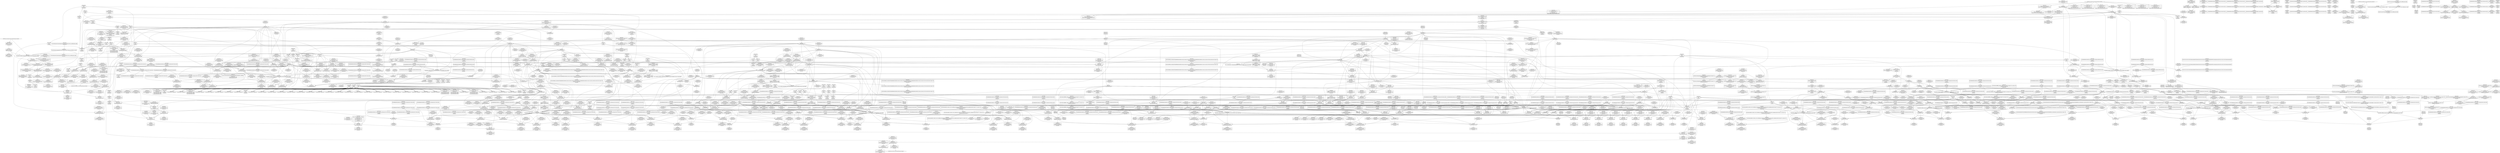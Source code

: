 digraph {
	CE0x5b8ca40 [shape=record,shape=Mrecord,label="{CE0x5b8ca40|cred_sid:_entry}"]
	CE0x5bf5fb0 [shape=record,shape=Mrecord,label="{CE0x5bf5fb0|_call_void_mcount()_#3}"]
	CE0x5ba6100 [shape=record,shape=Mrecord,label="{CE0x5ba6100|rcu_read_lock:_tmp20|include/linux/rcupdate.h,882|*SummSink*}"]
	CE0x5afa740 [shape=record,shape=Mrecord,label="{CE0x5afa740|_call_void_mcount()_#3|*SummSource*}"]
	CE0x5b5a0e0 [shape=record,shape=Mrecord,label="{CE0x5b5a0e0|sock_has_perm:_tmp10|security/selinux/hooks.c,3969|*SummSource*}"]
	CE0x5b41b10 [shape=record,shape=Mrecord,label="{CE0x5b41b10|__preempt_count_add:_tmp2}"]
	CE0x5bf8c80 [shape=record,shape=Mrecord,label="{CE0x5bf8c80|GLOBAL:___preempt_count|Global_var:__preempt_count}"]
	CE0x5bfe9b0 [shape=record,shape=Mrecord,label="{CE0x5bfe9b0|__preempt_count_add:_tmp3}"]
	CE0x5bad740 [shape=record,shape=Mrecord,label="{CE0x5bad740|rcu_read_unlock:_tmp9|include/linux/rcupdate.h,933|*SummSink*}"]
	CE0x5b83d40 [shape=record,shape=Mrecord,label="{CE0x5b83d40|_call_void_asm_addl_$1,_%gs:$0_,_*m,ri,*m,_dirflag_,_fpsr_,_flags_(i32*___preempt_count,_i32_%sub,_i32*___preempt_count)_#3,_!dbg_!27717,_!srcloc_!27718|./arch/x86/include/asm/preempt.h,77}"]
	CE0x5ad6160 [shape=record,shape=Mrecord,label="{CE0x5ad6160|GLOBAL:_get_current|*Constant*|*SummSink*}"]
	CE0x5b7bc10 [shape=record,shape=Mrecord,label="{CE0x5b7bc10|GLOBAL:_rcu_lock_release|*Constant*}"]
	CE0x5b94dd0 [shape=record,shape=Mrecord,label="{CE0x5b94dd0|rcu_read_lock:_tobool|include/linux/rcupdate.h,882|*SummSource*}"]
	CE0x5bb4380 [shape=record,shape=Mrecord,label="{CE0x5bb4380|rcu_read_unlock:_tmp10|include/linux/rcupdate.h,933|*SummSource*}"]
	CE0x5b572a0 [shape=record,shape=Mrecord,label="{CE0x5b572a0|sock_has_perm:_call|security/selinux/hooks.c,3967|*SummSource*}"]
	CE0x5bfc730 [shape=record,shape=Mrecord,label="{CE0x5bfc730|__preempt_count_sub:_tmp7|./arch/x86/include/asm/preempt.h,78}"]
	CE0x5b13680 [shape=record,shape=Mrecord,label="{CE0x5b13680|cred_sid:_tmp4|*LoadInst*|security/selinux/hooks.c,196|*SummSource*}"]
	CE0x5b8c840 [shape=record,shape=Mrecord,label="{CE0x5b8c840|GLOBAL:_cred_sid|*Constant*|*SummSource*}"]
	CE0x5bbc370 [shape=record,shape=Mrecord,label="{CE0x5bbc370|__rcu_read_lock:_tmp|*SummSink*}"]
	CE0x5ae8560 [shape=record,shape=Mrecord,label="{CE0x5ae8560|get_current:_tmp4|./arch/x86/include/asm/current.h,14}"]
	CE0x5ba9960 [shape=record,shape=Mrecord,label="{CE0x5ba9960|rcu_read_unlock:_tmp|*SummSink*}"]
	CE0x5afb060 [shape=record,shape=Mrecord,label="{CE0x5afb060|i32_22|*Constant*|*SummSink*}"]
	CE0x5bbb870 [shape=record,shape=Mrecord,label="{CE0x5bbb870|rcu_read_unlock:_tmp20|include/linux/rcupdate.h,933|*SummSink*}"]
	CE0x5ba43d0 [shape=record,shape=Mrecord,label="{CE0x5ba43d0|rcu_read_lock:_tmp17|include/linux/rcupdate.h,882}"]
	CE0x5b65b10 [shape=record,shape=Mrecord,label="{CE0x5b65b10|task_sid:_tmp9|security/selinux/hooks.c,208|*SummSink*}"]
	CE0x5ba5b60 [shape=record,shape=Mrecord,label="{CE0x5ba5b60|rcu_read_lock:_tmp19|include/linux/rcupdate.h,882|*SummSink*}"]
	CE0x5b83ba0 [shape=record,shape=Mrecord,label="{CE0x5b83ba0|__preempt_count_sub:_sub|./arch/x86/include/asm/preempt.h,77|*SummSink*}"]
	CE0x5acb660 [shape=record,shape=Mrecord,label="{CE0x5acb660|i64*_getelementptr_inbounds_(_6_x_i64_,_6_x_i64_*___llvm_gcov_ctr327,_i64_0,_i64_0)|*Constant*|*SummSink*}"]
	CE0x5bfe760 [shape=record,shape=Mrecord,label="{CE0x5bfe760|__preempt_count_add:_bb}"]
	CE0x5aeb7b0 [shape=record,shape=Mrecord,label="{CE0x5aeb7b0|task_sid:_tmp10|security/selinux/hooks.c,208}"]
	CE0x5b9e4f0 [shape=record,shape=Mrecord,label="{CE0x5b9e4f0|rcu_read_lock:_call3|include/linux/rcupdate.h,882}"]
	CE0x5bb4600 [shape=record,shape=Mrecord,label="{CE0x5bb4600|_call_void_lockdep_rcu_suspicious(i8*_getelementptr_inbounds_(_25_x_i8_,_25_x_i8_*_.str45,_i32_0,_i32_0),_i32_934,_i8*_getelementptr_inbounds_(_44_x_i8_,_44_x_i8_*_.str47,_i32_0,_i32_0))_#10,_!dbg_!27726|include/linux/rcupdate.h,933}"]
	CE0x5b6e810 [shape=record,shape=Mrecord,label="{CE0x5b6e810|__rcu_read_lock:_entry|*SummSink*}"]
	CE0x5c347f0 [shape=record,shape=Mrecord,label="{CE0x5c347f0|__preempt_count_sub:_tmp5|./arch/x86/include/asm/preempt.h,77|*SummSink*}"]
	CE0x5b8ce30 [shape=record,shape=Mrecord,label="{CE0x5b8ce30|cred_sid:_cred|Function::cred_sid&Arg::cred::}"]
	CE0x5b54e20 [shape=record,shape=Mrecord,label="{CE0x5b54e20|8:_%struct.sock*,_:_SCME_54,55_}"]
	CE0x5afe390 [shape=record,shape=Mrecord,label="{CE0x5afe390|task_sid:_land.lhs.true|*SummSource*}"]
	CE0x5bb0340 [shape=record,shape=Mrecord,label="{CE0x5bb0340|__preempt_count_add:_entry|*SummSource*}"]
	CE0x5accef0 [shape=record,shape=Mrecord,label="{CE0x5accef0|sock_has_perm:_cleanup}"]
	CE0x5b8e710 [shape=record,shape=Mrecord,label="{CE0x5b8e710|rcu_read_lock:_if.end}"]
	CE0x5aca190 [shape=record,shape=Mrecord,label="{CE0x5aca190|i64*_getelementptr_inbounds_(_2_x_i64_,_2_x_i64_*___llvm_gcov_ctr365,_i64_0,_i64_0)|*Constant*}"]
	CE0x5bb26d0 [shape=record,shape=Mrecord,label="{CE0x5bb26d0|rcu_read_unlock:_if.end|*SummSource*}"]
	CE0x5ad6050 [shape=record,shape=Mrecord,label="{CE0x5ad6050|get_current:_tmp2|*SummSink*}"]
	CE0x5b4b670 [shape=record,shape=Mrecord,label="{CE0x5b4b670|sock_has_perm:_u|security/selinux/hooks.c,3973|*SummSink*}"]
	"CONST[source:2(external),value:2(dynamic)][purpose:{subject}]"
	CE0x5b52280 [shape=record,shape=Mrecord,label="{CE0x5b52280|i64_0|*Constant*}"]
	CE0x5bf8240 [shape=record,shape=Mrecord,label="{CE0x5bf8240|rcu_lock_release:___here}"]
	CE0x5b856f0 [shape=record,shape=Mrecord,label="{CE0x5b856f0|%struct.lockdep_map*_null|*Constant*|*SummSink*}"]
	CE0x5bafa70 [shape=record,shape=Mrecord,label="{CE0x5bafa70|GLOBAL:___preempt_count|Global_var:__preempt_count}"]
	CE0x5b79ee0 [shape=record,shape=Mrecord,label="{CE0x5b79ee0|i8*_getelementptr_inbounds_(_25_x_i8_,_25_x_i8_*_.str3,_i32_0,_i32_0)|*Constant*}"]
	CE0x5ba2260 [shape=record,shape=Mrecord,label="{CE0x5ba2260|i8*_getelementptr_inbounds_(_25_x_i8_,_25_x_i8_*_.str45,_i32_0,_i32_0)|*Constant*}"]
	CE0x5be3f30 [shape=record,shape=Mrecord,label="{CE0x5be3f30|i64*_getelementptr_inbounds_(_4_x_i64_,_4_x_i64_*___llvm_gcov_ctr129,_i64_0,_i64_0)|*Constant*}"]
	CE0x5accf60 [shape=record,shape=Mrecord,label="{CE0x5accf60|sock_has_perm:_cleanup|*SummSource*}"]
	CE0x5b952a0 [shape=record,shape=Mrecord,label="{CE0x5b952a0|rcu_read_unlock:_tmp8|include/linux/rcupdate.h,933}"]
	CE0x5b91930 [shape=record,shape=Mrecord,label="{CE0x5b91930|rcu_read_unlock:_tmp}"]
	CE0x5af95c0 [shape=record,shape=Mrecord,label="{CE0x5af95c0|rcu_read_lock:_entry|*SummSink*}"]
	CE0x5b49eb0 [shape=record,shape=Mrecord,label="{CE0x5b49eb0|i64*_getelementptr_inbounds_(_6_x_i64_,_6_x_i64_*___llvm_gcov_ctr327,_i64_0,_i64_3)|*Constant*|*SummSource*}"]
	CE0x5b64110 [shape=record,shape=Mrecord,label="{CE0x5b64110|cred_sid:_tmp3|*SummSink*}"]
	CE0x5b91eb0 [shape=record,shape=Mrecord,label="{CE0x5b91eb0|rcu_lock_acquire:_tmp3|*SummSource*}"]
	CE0x5ac9110 [shape=record,shape=Mrecord,label="{CE0x5ac9110|selinux_socket_getsockopt:_tmp|*SummSink*}"]
	CE0x5bbe2b0 [shape=record,shape=Mrecord,label="{CE0x5bbe2b0|_call_void_mcount()_#3|*SummSink*}"]
	CE0x5b7a7b0 [shape=record,shape=Mrecord,label="{CE0x5b7a7b0|task_sid:_tmp18|security/selinux/hooks.c,208}"]
	CE0x5bb0510 [shape=record,shape=Mrecord,label="{CE0x5bb0510|rcu_read_unlock:_if.end|*SummSink*}"]
	CE0x5bb0700 [shape=record,shape=Mrecord,label="{CE0x5bb0700|rcu_read_unlock:_if.then|*SummSource*}"]
	CE0x5bad8f0 [shape=record,shape=Mrecord,label="{CE0x5bad8f0|__rcu_read_unlock:_do.body}"]
	CE0x5adba40 [shape=record,shape=Mrecord,label="{CE0x5adba40|selinux_socket_getsockopt:_sock|Function::selinux_socket_getsockopt&Arg::sock::}"]
	CE0x5ad7560 [shape=record,shape=Mrecord,label="{CE0x5ad7560|%struct.task_struct*_(%struct.task_struct**)*_asm_movq_%gs:$_1:P_,$0_,_r,im,_dirflag_,_fpsr_,_flags_}"]
	CE0x5baab50 [shape=record,shape=Mrecord,label="{CE0x5baab50|_ret_void,_!dbg_!27719|./arch/x86/include/asm/preempt.h,73|*SummSink*}"]
	CE0x5b58470 [shape=record,shape=Mrecord,label="{CE0x5b58470|sock_has_perm:_tmp7|security/selinux/hooks.c,3969|*SummSource*}"]
	CE0x5b413c0 [shape=record,shape=Mrecord,label="{CE0x5b413c0|task_sid:_tmp21|security/selinux/hooks.c,208|*SummSource*}"]
	CE0x5b4ecd0 [shape=record,shape=Mrecord,label="{CE0x5b4ecd0|sock_has_perm:_tmp16|security/selinux/hooks.c,3976}"]
	CE0x5b6ca70 [shape=record,shape=Mrecord,label="{CE0x5b6ca70|rcu_read_lock:_do.end}"]
	CE0x5bb6890 [shape=record,shape=Mrecord,label="{CE0x5bb6890|rcu_lock_release:_tmp|*SummSink*}"]
	CE0x5bf3230 [shape=record,shape=Mrecord,label="{CE0x5bf3230|__rcu_read_lock:_do.end}"]
	CE0x5b7b230 [shape=record,shape=Mrecord,label="{CE0x5b7b230|rcu_read_unlock:_tmp22|include/linux/rcupdate.h,935|*SummSink*}"]
	CE0x5b55ce0 [shape=record,shape=Mrecord,label="{CE0x5b55ce0|_ret_i32_%call7,_!dbg_!27749|security/selinux/hooks.c,210}"]
	CE0x5b197f0 [shape=record,shape=Mrecord,label="{CE0x5b197f0|sock_has_perm:_tmp14|security/selinux/hooks.c,3972}"]
	CE0x5b41110 [shape=record,shape=Mrecord,label="{CE0x5b41110|task_sid:_tmp22|security/selinux/hooks.c,208|*SummSource*}"]
	CE0x5b834b0 [shape=record,shape=Mrecord,label="{CE0x5b834b0|i64*_getelementptr_inbounds_(_4_x_i64_,_4_x_i64_*___llvm_gcov_ctr134,_i64_0,_i64_1)|*Constant*|*SummSink*}"]
	CE0x5af9b50 [shape=record,shape=Mrecord,label="{CE0x5af9b50|rcu_read_lock:_tmp2|*SummSink*}"]
	CE0x5c149d0 [shape=record,shape=Mrecord,label="{CE0x5c149d0|_ret_void,_!dbg_!27720|./arch/x86/include/asm/preempt.h,78}"]
	CE0x5b3faf0 [shape=record,shape=Mrecord,label="{CE0x5b3faf0|task_sid:_tmp25|security/selinux/hooks.c,208|*SummSource*}"]
	CE0x5bac5c0 [shape=record,shape=Mrecord,label="{CE0x5bac5c0|i64*_getelementptr_inbounds_(_4_x_i64_,_4_x_i64_*___llvm_gcov_ctr130,_i64_0,_i64_1)|*Constant*|*SummSource*}"]
	CE0x5b58360 [shape=record,shape=Mrecord,label="{CE0x5b58360|sock_has_perm:_tmp6|security/selinux/hooks.c,3969|*SummSink*}"]
	CE0x5bba870 [shape=record,shape=Mrecord,label="{CE0x5bba870|i64*_getelementptr_inbounds_(_11_x_i64_,_11_x_i64_*___llvm_gcov_ctr132,_i64_0,_i64_9)|*Constant*}"]
	CE0x5b90050 [shape=record,shape=Mrecord,label="{CE0x5b90050|rcu_lock_acquire:_entry|*SummSink*}"]
	CE0x5baefe0 [shape=record,shape=Mrecord,label="{CE0x5baefe0|rcu_read_unlock:_call|include/linux/rcupdate.h,933|*SummSink*}"]
	CE0x5af78f0 [shape=record,shape=Mrecord,label="{CE0x5af78f0|i64*_getelementptr_inbounds_(_2_x_i64_,_2_x_i64_*___llvm_gcov_ctr98,_i64_0,_i64_0)|*Constant*|*SummSink*}"]
	CE0x5b4cf60 [shape=record,shape=Mrecord,label="{CE0x5b4cf60|sock_has_perm:_u2|security/selinux/hooks.c,3974|*SummSource*}"]
	CE0x5ada0b0 [shape=record,shape=Mrecord,label="{CE0x5ada0b0|i32_1|*Constant*}"]
	CE0x5b4f810 [shape=record,shape=Mrecord,label="{CE0x5b4f810|sock_has_perm:_call6|security/selinux/hooks.c,3976|*SummSource*}"]
	CE0x5bade00 [shape=record,shape=Mrecord,label="{CE0x5bade00|GLOBAL:___llvm_gcov_ctr132|Global_var:__llvm_gcov_ctr132|*SummSource*}"]
	CE0x5b7cec0 [shape=record,shape=Mrecord,label="{CE0x5b7cec0|GLOBAL:___rcu_read_unlock|*Constant*}"]
	CE0x5b662f0 [shape=record,shape=Mrecord,label="{CE0x5b662f0|rcu_lock_release:_tmp2}"]
	CE0x5b72390 [shape=record,shape=Mrecord,label="{CE0x5b72390|cred_sid:_tmp|*SummSink*}"]
	CE0x5ada1e0 [shape=record,shape=Mrecord,label="{CE0x5ada1e0|i64_ptrtoint_(i8*_blockaddress(_rcu_lock_release,_%__here)_to_i64)|*Constant*}"]
	CE0x5af9a70 [shape=record,shape=Mrecord,label="{CE0x5af9a70|rcu_read_lock:_tmp2}"]
	CE0x5b3e510 [shape=record,shape=Mrecord,label="{CE0x5b3e510|i64*_getelementptr_inbounds_(_13_x_i64_,_13_x_i64_*___llvm_gcov_ctr126,_i64_0,_i64_10)|*Constant*|*SummSource*}"]
	CE0x5ae1680 [shape=record,shape=Mrecord,label="{CE0x5ae1680|_call_void_rcu_read_lock()_#10,_!dbg_!27712|security/selinux/hooks.c,207}"]
	CE0x5b011f0 [shape=record,shape=Mrecord,label="{CE0x5b011f0|_ret_i32_%call1,_!dbg_!27717|security/selinux/hooks.c,4248}"]
	CE0x5bb9ab0 [shape=record,shape=Mrecord,label="{CE0x5bb9ab0|rcu_read_unlock:_tmp16|include/linux/rcupdate.h,933|*SummSink*}"]
	CE0x5bbc5e0 [shape=record,shape=Mrecord,label="{CE0x5bbc5e0|rcu_read_unlock:_tmp17|include/linux/rcupdate.h,933|*SummSource*}"]
	CE0x5b594e0 [shape=record,shape=Mrecord,label="{CE0x5b594e0|i64_0|*Constant*|*SummSource*}"]
	CE0x5afbe90 [shape=record,shape=Mrecord,label="{CE0x5afbe90|cred_sid:_tmp6|security/selinux/hooks.c,197|*SummSink*}"]
	CE0x5be5fc0 [shape=record,shape=Mrecord,label="{CE0x5be5fc0|i64*_getelementptr_inbounds_(_4_x_i64_,_4_x_i64_*___llvm_gcov_ctr134,_i64_0,_i64_2)|*Constant*|*SummSource*}"]
	CE0x5bbc1e0 [shape=record,shape=Mrecord,label="{CE0x5bbc1e0|rcu_read_unlock:_tmp21|include/linux/rcupdate.h,935|*SummSource*}"]
	CE0x5ba2b50 [shape=record,shape=Mrecord,label="{CE0x5ba2b50|GLOBAL:_lockdep_rcu_suspicious|*Constant*}"]
	CE0x5b57da0 [shape=record,shape=Mrecord,label="{CE0x5b57da0|16:_i32,_24:_i16,_:_CRE_24,26_|*MultipleSource*|*LoadInst*|security/selinux/hooks.c,3964|security/selinux/hooks.c,3964|security/selinux/hooks.c,3969}"]
	CE0x5b40f30 [shape=record,shape=Mrecord,label="{CE0x5b40f30|task_sid:_tmp20|security/selinux/hooks.c,208|*SummSource*}"]
	CE0x5bb1170 [shape=record,shape=Mrecord,label="{CE0x5bb1170|i64*_getelementptr_inbounds_(_4_x_i64_,_4_x_i64_*___llvm_gcov_ctr130,_i64_0,_i64_0)|*Constant*|*SummSink*}"]
	CE0x5b67b20 [shape=record,shape=Mrecord,label="{CE0x5b67b20|cred_sid:_tmp3|*SummSource*}"]
	CE0x5ad7c10 [shape=record,shape=Mrecord,label="{CE0x5ad7c10|selinux_socket_getsockopt:_sock|Function::selinux_socket_getsockopt&Arg::sock::|*SummSink*}"]
	CE0x5ba3d20 [shape=record,shape=Mrecord,label="{CE0x5ba3d20|i64*_getelementptr_inbounds_(_11_x_i64_,_11_x_i64_*___llvm_gcov_ctr127,_i64_0,_i64_9)|*Constant*|*SummSink*}"]
	CE0x5b8e9a0 [shape=record,shape=Mrecord,label="{CE0x5b8e9a0|rcu_read_lock:_if.end|*SummSource*}"]
	CE0x5b41bf0 [shape=record,shape=Mrecord,label="{CE0x5b41bf0|__preempt_count_add:_tmp2|*SummSink*}"]
	CE0x5b64770 [shape=record,shape=Mrecord,label="{CE0x5b64770|task_sid:_tmp11|security/selinux/hooks.c,208}"]
	CE0x5aec5a0 [shape=record,shape=Mrecord,label="{CE0x5aec5a0|sock_has_perm:_tmp1|*SummSource*}"]
	CE0x5b64db0 [shape=record,shape=Mrecord,label="{CE0x5b64db0|rcu_read_lock:_tmp1}"]
	CE0x5c148e0 [shape=record,shape=Mrecord,label="{CE0x5c148e0|__preempt_count_sub:_entry|*SummSink*}"]
	CE0x5afafc0 [shape=record,shape=Mrecord,label="{CE0x5afafc0|i32_22|*Constant*|*SummSource*}"]
	CE0x5ae2010 [shape=record,shape=Mrecord,label="{CE0x5ae2010|rcu_read_unlock:_tmp3|*SummSink*}"]
	CE0x5b538c0 [shape=record,shape=Mrecord,label="{CE0x5b538c0|8:_%struct.sock*,_:_SCME_36,37_}"]
	CE0x5b4d7c0 [shape=record,shape=Mrecord,label="{CE0x5b4d7c0|sock_has_perm:_tmp15|security/selinux/hooks.c,3974}"]
	CE0x5b78270 [shape=record,shape=Mrecord,label="{CE0x5b78270|i64*_getelementptr_inbounds_(_13_x_i64_,_13_x_i64_*___llvm_gcov_ctr126,_i64_0,_i64_8)|*Constant*|*SummSource*}"]
	CE0x5b19e70 [shape=record,shape=Mrecord,label="{CE0x5b19e70|sock_has_perm:_type|security/selinux/hooks.c,3972|*SummSource*}"]
	CE0x5ad05d0 [shape=record,shape=Mrecord,label="{CE0x5ad05d0|selinux_socket_getsockopt:_tmp1}"]
	CE0x5b19960 [shape=record,shape=Mrecord,label="{CE0x5b19960|sock_has_perm:_tmp14|security/selinux/hooks.c,3972|*SummSource*}"]
	CE0x5b1b330 [shape=record,shape=Mrecord,label="{CE0x5b1b330|_ret_i32_%retval.0,_!dbg_!27728|security/selinux/avc.c,775|*SummSink*}"]
	CE0x5baecf0 [shape=record,shape=Mrecord,label="{CE0x5baecf0|rcu_read_unlock:_tobool|include/linux/rcupdate.h,933|*SummSource*}"]
	CE0x5b87140 [shape=record,shape=Mrecord,label="{CE0x5b87140|rcu_lock_acquire:_tmp}"]
	CE0x5ac9530 [shape=record,shape=Mrecord,label="{CE0x5ac9530|GLOBAL:_get_current|*Constant*|*SummSource*}"]
	CE0x5b76dc0 [shape=record,shape=Mrecord,label="{CE0x5b76dc0|task_sid:_tmp14|security/selinux/hooks.c,208|*SummSource*}"]
	CE0x5acf110 [shape=record,shape=Mrecord,label="{CE0x5acf110|get_current:_tmp}"]
	CE0x5ba1970 [shape=record,shape=Mrecord,label="{CE0x5ba1970|rcu_read_lock:_tmp16|include/linux/rcupdate.h,882|*SummSink*}"]
	CE0x5b73ef0 [shape=record,shape=Mrecord,label="{CE0x5b73ef0|i64*_getelementptr_inbounds_(_2_x_i64_,_2_x_i64_*___llvm_gcov_ctr131,_i64_0,_i64_0)|*Constant*}"]
	CE0x5b53660 [shape=record,shape=Mrecord,label="{CE0x5b53660|8:_%struct.sock*,_:_SCME_34,35_}"]
	CE0x5b4b000 [shape=record,shape=Mrecord,label="{CE0x5b4b000|i64*_getelementptr_inbounds_(_4_x_i64_,_4_x_i64_*___llvm_gcov_ctr128,_i64_0,_i64_1)|*Constant*|*SummSource*}"]
	CE0x5be3c20 [shape=record,shape=Mrecord,label="{CE0x5be3c20|__preempt_count_sub:_tmp4|./arch/x86/include/asm/preempt.h,77|*SummSource*}"]
	CE0x5b90700 [shape=record,shape=Mrecord,label="{CE0x5b90700|rcu_read_unlock:_tmp2|*SummSink*}"]
	CE0x5af4f50 [shape=record,shape=Mrecord,label="{CE0x5af4f50|sock_has_perm:_tmp19|security/selinux/hooks.c,3977}"]
	CE0x5b50750 [shape=record,shape=Mrecord,label="{CE0x5b50750|rcu_read_lock:_tmp8|include/linux/rcupdate.h,882}"]
	CE0x5ba1800 [shape=record,shape=Mrecord,label="{CE0x5ba1800|rcu_read_lock:_tmp16|include/linux/rcupdate.h,882|*SummSource*}"]
	CE0x5b58920 [shape=record,shape=Mrecord,label="{CE0x5b58920|sock_has_perm:_cmp|security/selinux/hooks.c,3969}"]
	CE0x5c34530 [shape=record,shape=Mrecord,label="{CE0x5c34530|__preempt_count_add:_bb|*SummSource*}"]
	CE0x5bdf370 [shape=record,shape=Mrecord,label="{CE0x5bdf370|rcu_lock_release:_tmp7}"]
	CE0x5b5b320 [shape=record,shape=Mrecord,label="{CE0x5b5b320|sock_has_perm:_tmp3|security/selinux/hooks.c,3964}"]
	CE0x5b868d0 [shape=record,shape=Mrecord,label="{CE0x5b868d0|rcu_lock_acquire:_tmp7|*SummSink*}"]
	CE0x5bb6b40 [shape=record,shape=Mrecord,label="{CE0x5bb6b40|rcu_lock_release:_tmp1}"]
	CE0x5ae55e0 [shape=record,shape=Mrecord,label="{CE0x5ae55e0|cred_sid:_tmp4|*LoadInst*|security/selinux/hooks.c,196|*SummSink*}"]
	CE0x5b75ce0 [shape=record,shape=Mrecord,label="{CE0x5b75ce0|task_sid:_call3|security/selinux/hooks.c,208|*SummSource*}"]
	CE0x5b597f0 [shape=record,shape=Mrecord,label="{CE0x5b597f0|GLOBAL:___llvm_gcov_ctr327|Global_var:__llvm_gcov_ctr327}"]
	CE0x5b5fb10 [shape=record,shape=Mrecord,label="{CE0x5b5fb10|sock_has_perm:_tmp18|security/selinux/hooks.c,3977|*SummSource*}"]
	CE0x5acb0b0 [shape=record,shape=Mrecord,label="{CE0x5acb0b0|selinux_socket_getsockopt:_bb|*SummSource*}"]
	CE0x5ae16f0 [shape=record,shape=Mrecord,label="{CE0x5ae16f0|_call_void_rcu_read_lock()_#10,_!dbg_!27712|security/selinux/hooks.c,207|*SummSource*}"]
	CE0x5b6e9e0 [shape=record,shape=Mrecord,label="{CE0x5b6e9e0|_ret_void,_!dbg_!27717|include/linux/rcupdate.h,240|*SummSink*}"]
	CE0x5b53b20 [shape=record,shape=Mrecord,label="{CE0x5b53b20|8:_%struct.sock*,_:_SCME_38,39_}"]
	CE0x5b92aa0 [shape=record,shape=Mrecord,label="{CE0x5b92aa0|i64*_getelementptr_inbounds_(_4_x_i64_,_4_x_i64_*___llvm_gcov_ctr133,_i64_0,_i64_1)|*Constant*|*SummSource*}"]
	CE0x5b4c850 [shape=record,shape=Mrecord,label="{CE0x5b4c850|sock_has_perm:_u2|security/selinux/hooks.c,3974|*SummSink*}"]
	CE0x5b41b80 [shape=record,shape=Mrecord,label="{CE0x5b41b80|__preempt_count_add:_tmp2|*SummSource*}"]
	CE0x5bb14e0 [shape=record,shape=Mrecord,label="{CE0x5bb14e0|rcu_read_unlock:_do.body}"]
	CE0x5af9dd0 [shape=record,shape=Mrecord,label="{CE0x5af9dd0|sock_has_perm:_if.end|*SummSink*}"]
	CE0x5ba79f0 [shape=record,shape=Mrecord,label="{CE0x5ba79f0|cred_sid:_bb|*SummSink*}"]
	CE0x5bb27e0 [shape=record,shape=Mrecord,label="{CE0x5bb27e0|__rcu_read_lock:_tmp|*SummSource*}"]
	CE0x5afec50 [shape=record,shape=Mrecord,label="{CE0x5afec50|avc_has_perm:_tsid|Function::avc_has_perm&Arg::tsid::|*SummSource*}"]
	CE0x5b8aae0 [shape=record,shape=Mrecord,label="{CE0x5b8aae0|i64*_getelementptr_inbounds_(_4_x_i64_,_4_x_i64_*___llvm_gcov_ctr134,_i64_0,_i64_0)|*Constant*|*SummSource*}"]
	CE0x5acf690 [shape=record,shape=Mrecord,label="{CE0x5acf690|GLOBAL:_rcu_read_lock|*Constant*}"]
	CE0x5ad4730 [shape=record,shape=Mrecord,label="{CE0x5ad4730|selinux_socket_getsockopt:_tmp2}"]
	CE0x5bb64e0 [shape=record,shape=Mrecord,label="{CE0x5bb64e0|rcu_read_unlock:_tmp8|include/linux/rcupdate.h,933|*SummSource*}"]
	CE0x5be9620 [shape=record,shape=Mrecord,label="{CE0x5be9620|__rcu_read_unlock:_tmp7|include/linux/rcupdate.h,245|*SummSink*}"]
	CE0x5b86f90 [shape=record,shape=Mrecord,label="{CE0x5b86f90|GLOBAL:___preempt_count_sub|*Constant*|*SummSink*}"]
	CE0x5b93530 [shape=record,shape=Mrecord,label="{CE0x5b93530|rcu_read_lock:_tmp7|include/linux/rcupdate.h,882|*SummSource*}"]
	CE0x5ba6e70 [shape=record,shape=Mrecord,label="{CE0x5ba6e70|rcu_read_lock:_tmp22|include/linux/rcupdate.h,884}"]
	CE0x5b571d0 [shape=record,shape=Mrecord,label="{CE0x5b571d0|sock_has_perm:_call|security/selinux/hooks.c,3967}"]
	CE0x5bb21d0 [shape=record,shape=Mrecord,label="{CE0x5bb21d0|GLOBAL:___preempt_count_add|*Constant*|*SummSink*}"]
	CE0x5bf22e0 [shape=record,shape=Mrecord,label="{CE0x5bf22e0|__rcu_read_unlock:_tmp4|include/linux/rcupdate.h,244|*SummSink*}"]
	CE0x5c13f50 [shape=record,shape=Mrecord,label="{CE0x5c13f50|__preempt_count_sub:_val|Function::__preempt_count_sub&Arg::val::}"]
	CE0x5af6240 [shape=record,shape=Mrecord,label="{CE0x5af6240|rcu_read_unlock:_tmp12|include/linux/rcupdate.h,933|*SummSink*}"]
	CE0x5ae1f10 [shape=record,shape=Mrecord,label="{CE0x5ae1f10|rcu_read_unlock:_tmp3|*SummSource*}"]
	CE0x5b4c500 [shape=record,shape=Mrecord,label="{CE0x5b4c500|sock_has_perm:_sclass|security/selinux/hooks.c,3976|*SummSink*}"]
	CE0x5c286f0 [shape=record,shape=Mrecord,label="{CE0x5c286f0|__preempt_count_add:_tmp7|./arch/x86/include/asm/preempt.h,73|*SummSource*}"]
	CE0x5bbda80 [shape=record,shape=Mrecord,label="{CE0x5bbda80|i32_934|*Constant*|*SummSource*}"]
	CE0x5bf2f00 [shape=record,shape=Mrecord,label="{CE0x5bf2f00|_call_void_mcount()_#3}"]
	CE0x5b119f0 [shape=record,shape=Mrecord,label="{CE0x5b119f0|GLOBAL:___rcu_read_lock|*Constant*|*SummSink*}"]
	CE0x5b108a0 [shape=record,shape=Mrecord,label="{CE0x5b108a0|task_sid:_real_cred|security/selinux/hooks.c,208|*SummSink*}"]
	CE0x5b19fe0 [shape=record,shape=Mrecord,label="{CE0x5b19fe0|sock_has_perm:_type|security/selinux/hooks.c,3972|*SummSink*}"]
	CE0x5b5b750 [shape=record,shape=Mrecord,label="{CE0x5b5b750|sock_has_perm:_tmp4|security/selinux/hooks.c,3966}"]
	CE0x5b4ca40 [shape=record,shape=Mrecord,label="{CE0x5b4ca40|sock_has_perm:_net1|security/selinux/hooks.c,3973|*SummSource*}"]
	CE0x5b6ad70 [shape=record,shape=Mrecord,label="{CE0x5b6ad70|task_sid:_tmp|*SummSource*}"]
	CE0x5b8deb0 [shape=record,shape=Mrecord,label="{CE0x5b8deb0|rcu_read_unlock:_entry}"]
	CE0x5aeb180 [shape=record,shape=Mrecord,label="{CE0x5aeb180|i64*_getelementptr_inbounds_(_11_x_i64_,_11_x_i64_*___llvm_gcov_ctr127,_i64_0,_i64_0)|*Constant*|*SummSink*}"]
	CE0x5bdfe40 [shape=record,shape=Mrecord,label="{CE0x5bdfe40|_ret_void,_!dbg_!27720|./arch/x86/include/asm/preempt.h,78|*SummSink*}"]
	CE0x5b85980 [shape=record,shape=Mrecord,label="{CE0x5b85980|i64_ptrtoint_(i8*_blockaddress(_rcu_lock_acquire,_%__here)_to_i64)|*Constant*|*SummSource*}"]
	CE0x5bbcd50 [shape=record,shape=Mrecord,label="{CE0x5bbcd50|rcu_read_unlock:_tmp18|include/linux/rcupdate.h,933|*SummSink*}"]
	CE0x5bf83c0 [shape=record,shape=Mrecord,label="{CE0x5bf83c0|rcu_lock_release:___here|*SummSink*}"]
	CE0x5b11600 [shape=record,shape=Mrecord,label="{CE0x5b11600|task_sid:_tmp2|*SummSink*}"]
	CE0x5b3e230 [shape=record,shape=Mrecord,label="{CE0x5b3e230|i8*_getelementptr_inbounds_(_41_x_i8_,_41_x_i8_*_.str44,_i32_0,_i32_0)|*Constant*|*SummSink*}"]
	CE0x5b7a440 [shape=record,shape=Mrecord,label="{CE0x5b7a440|i32_208|*Constant*|*SummSource*}"]
	CE0x5b79a90 [shape=record,shape=Mrecord,label="{CE0x5b79a90|GLOBAL:_lockdep_rcu_suspicious|*Constant*}"]
	CE0x5b4fbb0 [shape=record,shape=Mrecord,label="{CE0x5b4fbb0|i32_(i32,_i32,_i16,_i32,_%struct.common_audit_data*)*_bitcast_(i32_(i32,_i32,_i16,_i32,_%struct.common_audit_data.495*)*_avc_has_perm_to_i32_(i32,_i32,_i16,_i32,_%struct.common_audit_data*)*)|*Constant*}"]
	CE0x5b52380 [shape=record,shape=Mrecord,label="{CE0x5b52380|task_sid:_tmp8|security/selinux/hooks.c,208}"]
	CE0x5b63da0 [shape=record,shape=Mrecord,label="{CE0x5b63da0|i32_77|*Constant*}"]
	CE0x5b57f60 [shape=record,shape=Mrecord,label="{CE0x5b57f60|sock_has_perm:_tmp6|security/selinux/hooks.c,3969}"]
	CE0x5bf4aa0 [shape=record,shape=Mrecord,label="{CE0x5bf4aa0|GLOBAL:_lock_release|*Constant*}"]
	CE0x5bb0bf0 [shape=record,shape=Mrecord,label="{CE0x5bb0bf0|_call_void_mcount()_#3|*SummSource*}"]
	CE0x5b4ee50 [shape=record,shape=Mrecord,label="{CE0x5b4ee50|sock_has_perm:_tmp16|security/selinux/hooks.c,3976|*SummSource*}"]
	CE0x5bffa40 [shape=record,shape=Mrecord,label="{CE0x5bffa40|_call_void_asm_addl_$1,_%gs:$0_,_*m,ri,*m,_dirflag_,_fpsr_,_flags_(i32*___preempt_count,_i32_%val,_i32*___preempt_count)_#3,_!dbg_!27714,_!srcloc_!27717|./arch/x86/include/asm/preempt.h,72|*SummSource*}"]
	CE0x5b6b0a0 [shape=record,shape=Mrecord,label="{CE0x5b6b0a0|rcu_read_lock:_tmp3|*SummSource*}"]
	CE0x5bb1690 [shape=record,shape=Mrecord,label="{CE0x5bb1690|rcu_read_unlock:_do.body|*SummSink*}"]
	CE0x5b104f0 [shape=record,shape=Mrecord,label="{CE0x5b104f0|rcu_read_lock:_call|include/linux/rcupdate.h,882}"]
	CE0x760ef00 [shape=record,shape=Mrecord,label="{CE0x760ef00|GLOBAL:_sock_has_perm|*Constant*|*SummSource*}"]
	CE0x5b66560 [shape=record,shape=Mrecord,label="{CE0x5b66560|rcu_read_lock:_do.end|*SummSource*}"]
	CE0x5b793b0 [shape=record,shape=Mrecord,label="{CE0x5b793b0|_call_void_lockdep_rcu_suspicious(i8*_getelementptr_inbounds_(_25_x_i8_,_25_x_i8_*_.str3,_i32_0,_i32_0),_i32_208,_i8*_getelementptr_inbounds_(_41_x_i8_,_41_x_i8_*_.str44,_i32_0,_i32_0))_#10,_!dbg_!27732|security/selinux/hooks.c,208|*SummSink*}"]
	CE0x5bac150 [shape=record,shape=Mrecord,label="{CE0x5bac150|_call_void_asm_sideeffect_,_memory_,_dirflag_,_fpsr_,_flags_()_#3,_!dbg_!27714,_!srcloc_!27715|include/linux/rcupdate.h,239|*SummSource*}"]
	CE0x5b137b0 [shape=record,shape=Mrecord,label="{CE0x5b137b0|COLLAPSED:_GCMRE___llvm_gcov_ctr327_internal_global_6_x_i64_zeroinitializer:_elem_0:default:}"]
	CE0x5b68c80 [shape=record,shape=Mrecord,label="{CE0x5b68c80|i64_1|*Constant*}"]
	CE0x5ba5eb0 [shape=record,shape=Mrecord,label="{CE0x5ba5eb0|rcu_read_lock:_tmp20|include/linux/rcupdate.h,882}"]
	CE0x5b52820 [shape=record,shape=Mrecord,label="{CE0x5b52820|8:_%struct.sock*,_:_SCME_20,22_|*MultipleSource*|security/selinux/hooks.c, 3966|security/selinux/hooks.c,3966|security/selinux/hooks.c,3966}"]
	CE0x5b414f0 [shape=record,shape=Mrecord,label="{CE0x5b414f0|task_sid:_tmp21|security/selinux/hooks.c,208|*SummSink*}"]
	CE0x5b79300 [shape=record,shape=Mrecord,label="{CE0x5b79300|_call_void_lockdep_rcu_suspicious(i8*_getelementptr_inbounds_(_25_x_i8_,_25_x_i8_*_.str3,_i32_0,_i32_0),_i32_208,_i8*_getelementptr_inbounds_(_41_x_i8_,_41_x_i8_*_.str44,_i32_0,_i32_0))_#10,_!dbg_!27732|security/selinux/hooks.c,208|*SummSource*}"]
	CE0x5b19d40 [shape=record,shape=Mrecord,label="{CE0x5b19d40|sock_has_perm:_type|security/selinux/hooks.c,3972}"]
	CE0x5bff5d0 [shape=record,shape=Mrecord,label="{CE0x5bff5d0|__preempt_count_sub:_tmp2|*SummSource*}"]
	CE0x5bb5830 [shape=record,shape=Mrecord,label="{CE0x5bb5830|rcu_lock_acquire:___here|*SummSink*}"]
	CE0x5acf8c0 [shape=record,shape=Mrecord,label="{CE0x5acf8c0|task_sid:_tmp3|*SummSource*}"]
	CE0x5b556b0 [shape=record,shape=Mrecord,label="{CE0x5b556b0|task_sid:_entry}"]
	CE0x5b77b70 [shape=record,shape=Mrecord,label="{CE0x5b77b70|task_sid:_tmp17|security/selinux/hooks.c,208}"]
	CE0x5b7c6b0 [shape=record,shape=Mrecord,label="{CE0x5b7c6b0|rcu_lock_release:_entry}"]
	CE0x5ae3480 [shape=record,shape=Mrecord,label="{CE0x5ae3480|_call_void_mcount()_#3}"]
	CE0x5b4cdf0 [shape=record,shape=Mrecord,label="{CE0x5b4cdf0|sock_has_perm:_u2|security/selinux/hooks.c,3974}"]
	CE0x5b57100 [shape=record,shape=Mrecord,label="{CE0x5b57100|i32_8|*Constant*|*SummSink*}"]
	CE0x5bada10 [shape=record,shape=Mrecord,label="{CE0x5bada10|__rcu_read_unlock:_tmp3|*SummSink*}"]
	CE0x5b7b3d0 [shape=record,shape=Mrecord,label="{CE0x5b7b3d0|_call_void_rcu_lock_release(%struct.lockdep_map*_rcu_lock_map)_#10,_!dbg_!27733|include/linux/rcupdate.h,935}"]
	CE0x5b7d2d0 [shape=record,shape=Mrecord,label="{CE0x5b7d2d0|_call_void___rcu_read_unlock()_#10,_!dbg_!27734|include/linux/rcupdate.h,937|*SummSource*}"]
	CE0x5bac2b0 [shape=record,shape=Mrecord,label="{CE0x5bac2b0|rcu_lock_acquire:_tmp1|*SummSink*}"]
	CE0x5b106c0 [shape=record,shape=Mrecord,label="{CE0x5b106c0|task_sid:_real_cred|security/selinux/hooks.c,208}"]
	CE0x5b4c090 [shape=record,shape=Mrecord,label="{CE0x5b4c090|sock_has_perm:_u|security/selinux/hooks.c,3973|*SummSource*}"]
	CE0x5aecf20 [shape=record,shape=Mrecord,label="{CE0x5aecf20|sock_has_perm:_net|security/selinux/hooks.c, 3966}"]
	CE0x5ad9c40 [shape=record,shape=Mrecord,label="{CE0x5ad9c40|GLOBAL:_lock_release|*Constant*|*SummSource*}"]
	CE0x5ae38a0 [shape=record,shape=Mrecord,label="{CE0x5ae38a0|sock_has_perm:_task|Function::sock_has_perm&Arg::task::|*SummSource*}"]
	CE0x5bb08b0 [shape=record,shape=Mrecord,label="{CE0x5bb08b0|rcu_lock_acquire:_tmp3|*SummSink*}"]
	CE0x5b4dc20 [shape=record,shape=Mrecord,label="{CE0x5b4dc20|sock_has_perm:_sk4|security/selinux/hooks.c,3974}"]
	CE0x5b8b0c0 [shape=record,shape=Mrecord,label="{CE0x5b8b0c0|__rcu_read_lock:_tmp}"]
	CE0x5b86010 [shape=record,shape=Mrecord,label="{CE0x5b86010|rcu_lock_acquire:_tmp6}"]
	CE0x5b76b10 [shape=record,shape=Mrecord,label="{CE0x5b76b10|i64_6|*Constant*|*SummSource*}"]
	CE0x5ae35b0 [shape=record,shape=Mrecord,label="{CE0x5ae35b0|get_current:_tmp4|./arch/x86/include/asm/current.h,14|*SummSource*}"]
	CE0x5bb5e10 [shape=record,shape=Mrecord,label="{CE0x5bb5e10|rcu_read_unlock:_land.lhs.true|*SummSink*}"]
	CE0x5bfbda0 [shape=record,shape=Mrecord,label="{CE0x5bfbda0|__preempt_count_add:_tmp6|./arch/x86/include/asm/preempt.h,73}"]
	CE0x5b751f0 [shape=record,shape=Mrecord,label="{CE0x5b751f0|task_sid:_tmp12|security/selinux/hooks.c,208}"]
	CE0x5b42ca0 [shape=record,shape=Mrecord,label="{CE0x5b42ca0|__preempt_count_sub:_tmp5|./arch/x86/include/asm/preempt.h,77}"]
	CE0x5ac9270 [shape=record,shape=Mrecord,label="{CE0x5ac9270|get_current:_entry}"]
	CE0x5ac9ed0 [shape=record,shape=Mrecord,label="{CE0x5ac9ed0|i32_0|*Constant*}"]
	CE0x5bf1e10 [shape=record,shape=Mrecord,label="{CE0x5bf1e10|i64_1|*Constant*}"]
	CE0x52140c0 [shape=record,shape=Mrecord,label="{CE0x52140c0|GLOBAL:_sock_has_perm|*Constant*|*SummSink*}"]
	CE0x5b4fe50 [shape=record,shape=Mrecord,label="{CE0x5b4fe50|i32_(i32,_i32,_i16,_i32,_%struct.common_audit_data*)*_bitcast_(i32_(i32,_i32,_i16,_i32,_%struct.common_audit_data.495*)*_avc_has_perm_to_i32_(i32,_i32,_i16,_i32,_%struct.common_audit_data*)*)|*Constant*|*SummSink*}"]
	CE0x5b66cc0 [shape=record,shape=Mrecord,label="{CE0x5b66cc0|i64*_getelementptr_inbounds_(_13_x_i64_,_13_x_i64_*___llvm_gcov_ctr126,_i64_0,_i64_1)|*Constant*}"]
	CE0x5b66b60 [shape=record,shape=Mrecord,label="{CE0x5b66b60|task_sid:_tmp1|*SummSink*}"]
	CE0x5b4fce0 [shape=record,shape=Mrecord,label="{CE0x5b4fce0|i32_(i32,_i32,_i16,_i32,_%struct.common_audit_data*)*_bitcast_(i32_(i32,_i32,_i16,_i32,_%struct.common_audit_data.495*)*_avc_has_perm_to_i32_(i32,_i32,_i16,_i32,_%struct.common_audit_data*)*)|*Constant*|*SummSource*}"]
	CE0x5b8c970 [shape=record,shape=Mrecord,label="{CE0x5b8c970|GLOBAL:_cred_sid|*Constant*|*SummSink*}"]
	CE0x5b6d5b0 [shape=record,shape=Mrecord,label="{CE0x5b6d5b0|task_sid:_tmp7|security/selinux/hooks.c,208|*SummSource*}"]
	CE0x5bf6130 [shape=record,shape=Mrecord,label="{CE0x5bf6130|_call_void_mcount()_#3|*SummSink*}"]
	CE0x5ba2730 [shape=record,shape=Mrecord,label="{CE0x5ba2730|i8*_getelementptr_inbounds_(_25_x_i8_,_25_x_i8_*_.str45,_i32_0,_i32_0)|*Constant*|*SummSink*}"]
	CE0x5ae6e30 [shape=record,shape=Mrecord,label="{CE0x5ae6e30|selinux_socket_getsockopt:_entry}"]
	CE0x5af8880 [shape=record,shape=Mrecord,label="{CE0x5af8880|rcu_read_lock:_call|include/linux/rcupdate.h,882|*SummSink*}"]
	CE0x5bfd890 [shape=record,shape=Mrecord,label="{CE0x5bfd890|i64*_getelementptr_inbounds_(_4_x_i64_,_4_x_i64_*___llvm_gcov_ctr129,_i64_0,_i64_3)|*Constant*|*SummSink*}"]
	CE0x5b512d0 [shape=record,shape=Mrecord,label="{CE0x5b512d0|sock_has_perm:_retval.0}"]
	CE0x5b6dec0 [shape=record,shape=Mrecord,label="{CE0x5b6dec0|_ret_void,_!dbg_!27717|include/linux/rcupdate.h,240}"]
	CE0x5b90f80 [shape=record,shape=Mrecord,label="{CE0x5b90f80|0:_i32,_4:_i32,_8:_i32,_12:_i32,_:_CMRE_4,8_|*MultipleSource*|security/selinux/hooks.c,196|security/selinux/hooks.c,197|*LoadInst*|security/selinux/hooks.c,196}"]
	CE0x5bab100 [shape=record,shape=Mrecord,label="{CE0x5bab100|rcu_read_unlock:_call3|include/linux/rcupdate.h,933|*SummSource*}"]
	CE0x5b6c900 [shape=record,shape=Mrecord,label="{CE0x5b6c900|rcu_read_lock:_bb|*SummSink*}"]
	CE0x5ae2ca0 [shape=record,shape=Mrecord,label="{CE0x5ae2ca0|32:_%struct.sock*,_:_CRE_16,24_|*MultipleSource*|security/selinux/hooks.c,4248|Function::selinux_socket_getsockopt&Arg::sock::}"]
	CE0x5b5c1f0 [shape=record,shape=Mrecord,label="{CE0x5b5c1f0|i8_0|*Constant*|*SummSink*}"]
	CE0x5bb2ae0 [shape=record,shape=Mrecord,label="{CE0x5bb2ae0|GLOBAL:___preempt_count_sub|*Constant*}"]
	CE0x5b92060 [shape=record,shape=Mrecord,label="{CE0x5b92060|rcu_read_unlock:_tmp7|include/linux/rcupdate.h,933}"]
	CE0x5be9930 [shape=record,shape=Mrecord,label="{CE0x5be9930|__rcu_read_unlock:_tmp7|include/linux/rcupdate.h,245|*SummSource*}"]
	CE0x5b469f0 [shape=record,shape=Mrecord,label="{CE0x5b469f0|__preempt_count_sub:_bb|*SummSource*}"]
	CE0x5bac1c0 [shape=record,shape=Mrecord,label="{CE0x5bac1c0|_ret_void,_!dbg_!27719|./arch/x86/include/asm/preempt.h,73|*SummSource*}"]
	CE0x5acaf50 [shape=record,shape=Mrecord,label="{CE0x5acaf50|i64_1|*Constant*|*SummSource*}"]
	CE0x5bfe8f0 [shape=record,shape=Mrecord,label="{CE0x5bfe8f0|i64*_getelementptr_inbounds_(_4_x_i64_,_4_x_i64_*___llvm_gcov_ctr129,_i64_0,_i64_2)|*Constant*|*SummSource*}"]
	CE0x5bac500 [shape=record,shape=Mrecord,label="{CE0x5bac500|i64*_getelementptr_inbounds_(_4_x_i64_,_4_x_i64_*___llvm_gcov_ctr130,_i64_0,_i64_1)|*Constant*}"]
	CE0x5b90af0 [shape=record,shape=Mrecord,label="{CE0x5b90af0|rcu_read_lock:_land.lhs.true|*SummSource*}"]
	CE0x5bb2910 [shape=record,shape=Mrecord,label="{CE0x5bb2910|_call_void___preempt_count_sub(i32_1)_#10,_!dbg_!27715|include/linux/rcupdate.h,244|*SummSink*}"]
	CE0x5b86330 [shape=record,shape=Mrecord,label="{CE0x5b86330|rcu_lock_acquire:_tmp6|*SummSink*}"]
	CE0x5b4d460 [shape=record,shape=Mrecord,label="{CE0x5b4d460|sock_has_perm:_net3|security/selinux/hooks.c,3974|*SummSource*}"]
	CE0x5b48260 [shape=record,shape=Mrecord,label="{CE0x5b48260|_call_void_mcount()_#3}"]
	CE0x5ae37c0 [shape=record,shape=Mrecord,label="{CE0x5ae37c0|sock_has_perm:_task|Function::sock_has_perm&Arg::task::|*SummSink*}"]
	CE0x5bdf230 [shape=record,shape=Mrecord,label="{CE0x5bdf230|i64*_getelementptr_inbounds_(_4_x_i64_,_4_x_i64_*___llvm_gcov_ctr128,_i64_0,_i64_0)|*Constant*|*SummSink*}"]
	CE0x5b85840 [shape=record,shape=Mrecord,label="{CE0x5b85840|i64_ptrtoint_(i8*_blockaddress(_rcu_lock_acquire,_%__here)_to_i64)|*Constant*}"]
	CE0x5bbb580 [shape=record,shape=Mrecord,label="{CE0x5bbb580|rcu_read_unlock:_tmp20|include/linux/rcupdate.h,933}"]
	CE0x5b766e0 [shape=record,shape=Mrecord,label="{CE0x5b766e0|i64_7|*Constant*}"]
	CE0x5bff110 [shape=record,shape=Mrecord,label="{CE0x5bff110|__preempt_count_sub:_tmp3}"]
	CE0x5b191a0 [shape=record,shape=Mrecord,label="{CE0x5b191a0|sock_has_perm:_tmp13|security/selinux/hooks.c,3972|*SummSource*}"]
	CE0x5b7e530 [shape=record,shape=Mrecord,label="{CE0x5b7e530|_ret_void,_!dbg_!27717|include/linux/rcupdate.h,245|*SummSource*}"]
	CE0x5bf6020 [shape=record,shape=Mrecord,label="{CE0x5bf6020|_call_void_mcount()_#3|*SummSource*}"]
	CE0x5b0f8f0 [shape=record,shape=Mrecord,label="{CE0x5b0f8f0|get_current:_tmp1}"]
	CE0x5bb4f00 [shape=record,shape=Mrecord,label="{CE0x5bb4f00|__preempt_count_add:_tmp7|./arch/x86/include/asm/preempt.h,73|*SummSink*}"]
	CE0x5b0a2f0 [shape=record,shape=Mrecord,label="{CE0x5b0a2f0|get_current:_tmp2|*SummSource*}"]
	CE0x5b7b6d0 [shape=record,shape=Mrecord,label="{CE0x5b7b6d0|rcu_read_unlock:_tmp22|include/linux/rcupdate.h,935}"]
	CE0x5c163a0 [shape=record,shape=Mrecord,label="{CE0x5c163a0|__rcu_read_unlock:_tmp1|*SummSource*}"]
	CE0x5ba69c0 [shape=record,shape=Mrecord,label="{CE0x5ba69c0|i64*_getelementptr_inbounds_(_11_x_i64_,_11_x_i64_*___llvm_gcov_ctr127,_i64_0,_i64_10)|*Constant*|*SummSource*}"]
	CE0x5b95e10 [shape=record,shape=Mrecord,label="{CE0x5b95e10|i64*_getelementptr_inbounds_(_4_x_i64_,_4_x_i64_*___llvm_gcov_ctr135,_i64_0,_i64_3)|*Constant*}"]
	CE0x5b697a0 [shape=record,shape=Mrecord,label="{CE0x5b697a0|task_sid:_tmp4|*LoadInst*|security/selinux/hooks.c,208|*SummSource*}"]
	CE0x5ad5c30 [shape=record,shape=Mrecord,label="{CE0x5ad5c30|i64*_getelementptr_inbounds_(_2_x_i64_,_2_x_i64_*___llvm_gcov_ctr98,_i64_0,_i64_1)|*Constant*}"]
	CE0x5afb140 [shape=record,shape=Mrecord,label="{CE0x5afb140|cred_sid:_security|security/selinux/hooks.c,196|*SummSink*}"]
	CE0x5bf4430 [shape=record,shape=Mrecord,label="{CE0x5bf4430|rcu_lock_release:_tmp5|include/linux/rcupdate.h,423|*SummSink*}"]
	CE0x5afe760 [shape=record,shape=Mrecord,label="{CE0x5afe760|avc_has_perm:_ssid|Function::avc_has_perm&Arg::ssid::}"]
	CE0x5ae4480 [shape=record,shape=Mrecord,label="{CE0x5ae4480|32:_%struct.sock*,_:_CRE_40,48_|*MultipleSource*|security/selinux/hooks.c,4248|Function::selinux_socket_getsockopt&Arg::sock::}"]
	CE0x5aeb6b0 [shape=record,shape=Mrecord,label="{CE0x5aeb6b0|i64_4|*Constant*|*SummSink*}"]
	CE0x5b6d540 [shape=record,shape=Mrecord,label="{CE0x5b6d540|task_sid:_tmp7|security/selinux/hooks.c,208|*SummSink*}"]
	CE0x5b75e10 [shape=record,shape=Mrecord,label="{CE0x5b75e10|task_sid:_call3|security/selinux/hooks.c,208|*SummSink*}"]
	CE0x5b6fcb0 [shape=record,shape=Mrecord,label="{CE0x5b6fcb0|task_sid:_call|security/selinux/hooks.c,208|*SummSink*}"]
	CE0x5b77cd0 [shape=record,shape=Mrecord,label="{CE0x5b77cd0|task_sid:_tmp17|security/selinux/hooks.c,208|*SummSource*}"]
	CE0x5b52620 [shape=record,shape=Mrecord,label="{CE0x5b52620|task_sid:_tmp6|security/selinux/hooks.c,208}"]
	CE0x5bb5030 [shape=record,shape=Mrecord,label="{CE0x5bb5030|rcu_lock_acquire:_tmp2}"]
	CE0x5bae4c0 [shape=record,shape=Mrecord,label="{CE0x5bae4c0|i64*_getelementptr_inbounds_(_11_x_i64_,_11_x_i64_*___llvm_gcov_ctr132,_i64_0,_i64_0)|*Constant*}"]
	CE0x5b6ee10 [shape=record,shape=Mrecord,label="{CE0x5b6ee10|rcu_read_unlock:_tmp4|include/linux/rcupdate.h,933|*SummSource*}"]
	CE0x5be93b0 [shape=record,shape=Mrecord,label="{CE0x5be93b0|__rcu_read_unlock:_tmp6|include/linux/rcupdate.h,245|*SummSink*}"]
	CE0x5af94b0 [shape=record,shape=Mrecord,label="{CE0x5af94b0|rcu_read_lock:_entry|*SummSource*}"]
	CE0x5ac8f30 [shape=record,shape=Mrecord,label="{CE0x5ac8f30|_call_void_mcount()_#3|*SummSink*}"]
	CE0x5b1bc40 [shape=record,shape=Mrecord,label="{CE0x5b1bc40|i64*_getelementptr_inbounds_(_6_x_i64_,_6_x_i64_*___llvm_gcov_ctr327,_i64_0,_i64_5)|*Constant*|*SummSource*}"]
	CE0x5b7fd00 [shape=record,shape=Mrecord,label="{CE0x5b7fd00|rcu_lock_release:_tmp3|*SummSource*}"]
	CE0x5bfd200 [shape=record,shape=Mrecord,label="{CE0x5bfd200|i64*_getelementptr_inbounds_(_4_x_i64_,_4_x_i64_*___llvm_gcov_ctr129,_i64_0,_i64_3)|*Constant*|*SummSource*}"]
	CE0x5ada540 [shape=record,shape=Mrecord,label="{CE0x5ada540|selinux_socket_getsockopt:_tmp3}"]
	CE0x5acabe0 [shape=record,shape=Mrecord,label="{CE0x5acabe0|COLLAPSED:_GCMRE___llvm_gcov_ctr365_internal_global_2_x_i64_zeroinitializer:_elem_0:default:}"]
	CE0x5b78110 [shape=record,shape=Mrecord,label="{CE0x5b78110|i64*_getelementptr_inbounds_(_13_x_i64_,_13_x_i64_*___llvm_gcov_ctr126,_i64_0,_i64_8)|*Constant*}"]
	CE0x5bfbfa0 [shape=record,shape=Mrecord,label="{CE0x5bfbfa0|__rcu_read_unlock:_tmp3|*SummSource*}"]
	CE0x5b3d780 [shape=record,shape=Mrecord,label="{CE0x5b3d780|sock_has_perm:_tmp2|*LoadInst*|security/selinux/hooks.c,3964|*SummSource*}"]
	CE0x5b5bf20 [shape=record,shape=Mrecord,label="{CE0x5b5bf20|i8_0|*Constant*}"]
	CE0x5b9d0b0 [shape=record,shape=Mrecord,label="{CE0x5b9d0b0|i64*_getelementptr_inbounds_(_4_x_i64_,_4_x_i64_*___llvm_gcov_ctr135,_i64_0,_i64_0)|*Constant*}"]
	CE0x5ba9a60 [shape=record,shape=Mrecord,label="{CE0x5ba9a60|rcu_read_unlock:_tmp1}"]
	CE0x5b69d70 [shape=record,shape=Mrecord,label="{CE0x5b69d70|task_sid:_tmp|*SummSink*}"]
	CE0x5b6c020 [shape=record,shape=Mrecord,label="{CE0x5b6c020|GLOBAL:_task_sid.__warned|Global_var:task_sid.__warned}"]
	CE0x5b7cfb0 [shape=record,shape=Mrecord,label="{CE0x5b7cfb0|_ret_void,_!dbg_!27717|include/linux/rcupdate.h,424}"]
	CE0x5b95a70 [shape=record,shape=Mrecord,label="{CE0x5b95a70|_call_void___preempt_count_add(i32_1)_#10,_!dbg_!27711|include/linux/rcupdate.h,239}"]
	CE0x5b89b90 [shape=record,shape=Mrecord,label="{CE0x5b89b90|i64*_getelementptr_inbounds_(_4_x_i64_,_4_x_i64_*___llvm_gcov_ctr133,_i64_0,_i64_2)|*Constant*|*SummSource*}"]
	CE0x5bf8c10 [shape=record,shape=Mrecord,label="{CE0x5bf8c10|GLOBAL:___preempt_count|Global_var:__preempt_count|*SummSource*}"]
	CE0x5b89970 [shape=record,shape=Mrecord,label="{CE0x5b89970|__rcu_read_unlock:_bb|*SummSink*}"]
	CE0x5b13a30 [shape=record,shape=Mrecord,label="{CE0x5b13a30|sock_has_perm:_sk_security|security/selinux/hooks.c,3964}"]
	CE0x5be59d0 [shape=record,shape=Mrecord,label="{CE0x5be59d0|i64*_getelementptr_inbounds_(_4_x_i64_,_4_x_i64_*___llvm_gcov_ctr130,_i64_0,_i64_2)|*Constant*|*SummSource*}"]
	CE0x5b0f800 [shape=record,shape=Mrecord,label="{CE0x5b0f800|8:_%struct.sock*,_:_SCME_18,20_|*MultipleSource*|security/selinux/hooks.c, 3966|security/selinux/hooks.c,3966|security/selinux/hooks.c,3966}"]
	CE0x5ba99f0 [shape=record,shape=Mrecord,label="{CE0x5ba99f0|i64*_getelementptr_inbounds_(_11_x_i64_,_11_x_i64_*___llvm_gcov_ctr132,_i64_0,_i64_1)|*Constant*|*SummSink*}"]
	CE0x5b8ba10 [shape=record,shape=Mrecord,label="{CE0x5b8ba10|task_sid:_tmp27|security/selinux/hooks.c,208|*SummSource*}"]
	CE0x5b5a520 [shape=record,shape=Mrecord,label="{CE0x5b5a520|sock_has_perm:_tmp11|security/selinux/hooks.c,3970|*SummSource*}"]
	CE0x5b8b560 [shape=record,shape=Mrecord,label="{CE0x5b8b560|i64*_getelementptr_inbounds_(_13_x_i64_,_13_x_i64_*___llvm_gcov_ctr126,_i64_0,_i64_12)|*Constant*|*SummSource*}"]
	CE0x5be0740 [shape=record,shape=Mrecord,label="{CE0x5be0740|i64*_getelementptr_inbounds_(_4_x_i64_,_4_x_i64_*___llvm_gcov_ctr135,_i64_0,_i64_1)|*Constant*|*SummSource*}"]
	CE0x5b6d430 [shape=record,shape=Mrecord,label="{CE0x5b6d430|task_sid:_tmp6|security/selinux/hooks.c,208|*SummSink*}"]
	CE0x5b133e0 [shape=record,shape=Mrecord,label="{CE0x5b133e0|COLLAPSED:_CMRE:_elem_0::|security/selinux/hooks.c,196}"]
	CE0x5badf70 [shape=record,shape=Mrecord,label="{CE0x5badf70|GLOBAL:___llvm_gcov_ctr132|Global_var:__llvm_gcov_ctr132|*SummSink*}"]
	CE0x5bace30 [shape=record,shape=Mrecord,label="{CE0x5bace30|_call_void_lock_acquire(%struct.lockdep_map*_%map,_i32_0,_i32_0,_i32_2,_i32_0,_%struct.lockdep_map*_null,_i64_ptrtoint_(i8*_blockaddress(_rcu_lock_acquire,_%__here)_to_i64))_#10,_!dbg_!27716|include/linux/rcupdate.h,418|*SummSink*}"]
	CE0x5bdf9a0 [shape=record,shape=Mrecord,label="{CE0x5bdf9a0|__rcu_read_unlock:_bb}"]
	CE0x5b6bf50 [shape=record,shape=Mrecord,label="{CE0x5b6bf50|task_sid:_tmp8|security/selinux/hooks.c,208|*SummSource*}"]
	CE0x5ac98a0 [shape=record,shape=Mrecord,label="{CE0x5ac98a0|i64_1|*Constant*}"]
	CE0x5b5bdc0 [shape=record,shape=Mrecord,label="{CE0x5b5bdc0|sock_has_perm:_tmp5|security/selinux/hooks.c,3966|*SummSink*}"]
	CE0x5b72950 [shape=record,shape=Mrecord,label="{CE0x5b72950|i64_3|*Constant*|*SummSource*}"]
	CE0x5b4da60 [shape=record,shape=Mrecord,label="{CE0x5b4da60|sock_has_perm:_tmp15|security/selinux/hooks.c,3974|*SummSink*}"]
	CE0x5b7b840 [shape=record,shape=Mrecord,label="{CE0x5b7b840|rcu_read_unlock:_tmp22|include/linux/rcupdate.h,935|*SummSource*}"]
	CE0x5b3e110 [shape=record,shape=Mrecord,label="{CE0x5b3e110|i8*_getelementptr_inbounds_(_41_x_i8_,_41_x_i8_*_.str44,_i32_0,_i32_0)|*Constant*}"]
	CE0x5b4f1c0 [shape=record,shape=Mrecord,label="{CE0x5b4f1c0|i32_4|*Constant*}"]
	CE0x5bf6d60 [shape=record,shape=Mrecord,label="{CE0x5bf6d60|__rcu_read_lock:_tmp2|*SummSource*}"]
	CE0x5bb4210 [shape=record,shape=Mrecord,label="{CE0x5bb4210|rcu_read_unlock:_tmp10|include/linux/rcupdate.h,933}"]
	CE0x5ae7d00 [shape=record,shape=Mrecord,label="{CE0x5ae7d00|_call_void_mcount()_#3|*SummSink*}"]
	CE0x5b8be20 [shape=record,shape=Mrecord,label="{CE0x5b8be20|task_sid:_tmp27|security/selinux/hooks.c,208|*SummSink*}"]
	CE0x5aebab0 [shape=record,shape=Mrecord,label="{CE0x5aebab0|GLOBAL:___llvm_gcov_ctr327|Global_var:__llvm_gcov_ctr327|*SummSink*}"]
	CE0x5ac8d60 [shape=record,shape=Mrecord,label="{CE0x5ac8d60|i32_0|*Constant*|*SummSink*}"]
	CE0x5b68cf0 [shape=record,shape=Mrecord,label="{CE0x5b68cf0|task_sid:_tmp1}"]
	CE0x5b67bd0 [shape=record,shape=Mrecord,label="{CE0x5b67bd0|i64*_getelementptr_inbounds_(_13_x_i64_,_13_x_i64_*___llvm_gcov_ctr126,_i64_0,_i64_1)|*Constant*|*SummSource*}"]
	CE0x6e288c0 [shape=record,shape=Mrecord,label="{CE0x6e288c0|32:_%struct.sock*,_:_CRE_0,4_|*MultipleSource*|security/selinux/hooks.c,4248|Function::selinux_socket_getsockopt&Arg::sock::}"]
	CE0x5bacfa0 [shape=record,shape=Mrecord,label="{CE0x5bacfa0|i64*_getelementptr_inbounds_(_4_x_i64_,_4_x_i64_*___llvm_gcov_ctr130,_i64_0,_i64_3)|*Constant*}"]
	CE0x5ba6440 [shape=record,shape=Mrecord,label="{CE0x5ba6440|rcu_read_lock:_tmp21|include/linux/rcupdate.h,884}"]
	CE0x5bb2770 [shape=record,shape=Mrecord,label="{CE0x5bb2770|COLLAPSED:_GCMRE___llvm_gcov_ctr128_internal_global_4_x_i64_zeroinitializer:_elem_0:default:}"]
	CE0x5c35d10 [shape=record,shape=Mrecord,label="{CE0x5c35d10|i64_1|*Constant*}"]
	CE0x5b3e180 [shape=record,shape=Mrecord,label="{CE0x5b3e180|i8*_getelementptr_inbounds_(_41_x_i8_,_41_x_i8_*_.str44,_i32_0,_i32_0)|*Constant*|*SummSource*}"]
	CE0x5b40910 [shape=record,shape=Mrecord,label="{CE0x5b40910|i64*_getelementptr_inbounds_(_13_x_i64_,_13_x_i64_*___llvm_gcov_ctr126,_i64_0,_i64_9)|*Constant*|*SummSink*}"]
	"CONST[source:0(mediator),value:0(static)][purpose:{operation}]"
	CE0x5ada9c0 [shape=record,shape=Mrecord,label="{CE0x5ada9c0|sock_has_perm:_tmp7|security/selinux/hooks.c,3969}"]
	CE0x5b82ed0 [shape=record,shape=Mrecord,label="{CE0x5b82ed0|__preempt_count_add:_tmp1|*SummSource*}"]
	CE0x5bff270 [shape=record,shape=Mrecord,label="{CE0x5bff270|void_(i32*,_i32,_i32*)*_asm_addl_$1,_%gs:$0_,_*m,ri,*m,_dirflag_,_fpsr_,_flags_|*SummSource*}"]
	CE0x5b02390 [shape=record,shape=Mrecord,label="{CE0x5b02390|_ret_i32_%retval.0,_!dbg_!27740|security/selinux/hooks.c,3977|*SummSource*}"]
	CE0x5bf2fc0 [shape=record,shape=Mrecord,label="{CE0x5bf2fc0|_call_void_mcount()_#3|*SummSource*}"]
	CE0x5b4bc50 [shape=record,shape=Mrecord,label="{CE0x5b4bc50|avc_has_perm:_entry}"]
	CE0x5b3e9c0 [shape=record,shape=Mrecord,label="{CE0x5b3e9c0|task_sid:_tmp23|security/selinux/hooks.c,208|*SummSource*}"]
	CE0x5b67460 [shape=record,shape=Mrecord,label="{CE0x5b67460|GLOBAL:_task_sid.__warned|Global_var:task_sid.__warned|*SummSink*}"]
	CE0x5ba4440 [shape=record,shape=Mrecord,label="{CE0x5ba4440|rcu_read_lock:_tmp17|include/linux/rcupdate.h,882|*SummSource*}"]
	CE0x5b7a170 [shape=record,shape=Mrecord,label="{CE0x5b7a170|i8*_getelementptr_inbounds_(_25_x_i8_,_25_x_i8_*_.str3,_i32_0,_i32_0)|*Constant*|*SummSink*}"]
	CE0x5acf180 [shape=record,shape=Mrecord,label="{CE0x5acf180|i64*_getelementptr_inbounds_(_2_x_i64_,_2_x_i64_*___llvm_gcov_ctr98,_i64_0,_i64_0)|*Constant*|*SummSource*}"]
	CE0x5b90620 [shape=record,shape=Mrecord,label="{CE0x5b90620|rcu_read_unlock:_tmp2}"]
	CE0x5b86080 [shape=record,shape=Mrecord,label="{CE0x5b86080|i64*_getelementptr_inbounds_(_4_x_i64_,_4_x_i64_*___llvm_gcov_ctr130,_i64_0,_i64_3)|*Constant*|*SummSink*}"]
	CE0x5bdef10 [shape=record,shape=Mrecord,label="{CE0x5bdef10|rcu_lock_acquire:_bb|*SummSink*}"]
	CE0x5af6510 [shape=record,shape=Mrecord,label="{CE0x5af6510|i64_6|*Constant*}"]
	CE0x5ae3330 [shape=record,shape=Mrecord,label="{CE0x5ae3330|selinux_socket_getsockopt:_call1|security/selinux/hooks.c,4248|*SummSink*}"]
	CE0x5ad1880 [shape=record,shape=Mrecord,label="{CE0x5ad1880|avc_has_perm:_tclass|Function::avc_has_perm&Arg::tclass::|*SummSource*}"]
	CE0x6cf67b0 [shape=record,shape=Mrecord,label="{CE0x6cf67b0|selinux_socket_getsockopt:_tmp4|*LoadInst*|security/selinux/hooks.c,4248|*SummSource*}"]
	CE0x5b85500 [shape=record,shape=Mrecord,label="{CE0x5b85500|%struct.lockdep_map*_null|*Constant*|*SummSource*}"]
	CE0x5bf6fa0 [shape=record,shape=Mrecord,label="{CE0x5bf6fa0|__rcu_read_lock:_tmp3}"]
	CE0x5ba44b0 [shape=record,shape=Mrecord,label="{CE0x5ba44b0|rcu_read_lock:_tmp17|include/linux/rcupdate.h,882|*SummSink*}"]
	CE0x5b6b8e0 [shape=record,shape=Mrecord,label="{CE0x5b6b8e0|i64*_getelementptr_inbounds_(_2_x_i64_,_2_x_i64_*___llvm_gcov_ctr131,_i64_0,_i64_1)|*Constant*|*SummSink*}"]
	CE0x5adab30 [shape=record,shape=Mrecord,label="{CE0x5adab30|sock_has_perm:_sid|security/selinux/hooks.c,3969|*SummSource*}"]
	CE0x5b6f2f0 [shape=record,shape=Mrecord,label="{CE0x5b6f2f0|cred_sid:_tmp6|security/selinux/hooks.c,197}"]
	CE0x5b77730 [shape=record,shape=Mrecord,label="{CE0x5b77730|task_sid:_tmp16|security/selinux/hooks.c,208}"]
	CE0x5ba9ad0 [shape=record,shape=Mrecord,label="{CE0x5ba9ad0|rcu_read_unlock:_tmp1|*SummSource*}"]
	CE0x5b52d70 [shape=record,shape=Mrecord,label="{CE0x5b52d70|8:_%struct.sock*,_:_SCME_26,27_}"]
	CE0x5aca710 [shape=record,shape=Mrecord,label="{CE0x5aca710|selinux_socket_getsockopt:_call|security/selinux/hooks.c,4248|*SummSource*}"]
	CE0x5aeb420 [shape=record,shape=Mrecord,label="{CE0x5aeb420|i64_5|*Constant*|*SummSink*}"]
	CE0x5c28cb0 [shape=record,shape=Mrecord,label="{CE0x5c28cb0|__preempt_count_add:_tmp4|./arch/x86/include/asm/preempt.h,72|*SummSink*}"]
	CE0x5ad4830 [shape=record,shape=Mrecord,label="{CE0x5ad4830|8:_%struct.sock*,_:_SCME_16,18_|*MultipleSource*|security/selinux/hooks.c, 3966|security/selinux/hooks.c,3966|security/selinux/hooks.c,3966}"]
	CE0x5be58f0 [shape=record,shape=Mrecord,label="{CE0x5be58f0|rcu_lock_acquire:_tmp4|include/linux/rcupdate.h,418|*SummSource*}"]
	CE0x5bfbeb0 [shape=record,shape=Mrecord,label="{CE0x5bfbeb0|__rcu_read_unlock:_tmp3}"]
	CE0x5b9dfe0 [shape=record,shape=Mrecord,label="{CE0x5b9dfe0|rcu_read_lock:_tmp12|include/linux/rcupdate.h,882|*SummSource*}"]
	CE0x5b89680 [shape=record,shape=Mrecord,label="{CE0x5b89680|rcu_lock_release:_tmp6|*SummSource*}"]
	CE0x5bf74c0 [shape=record,shape=Mrecord,label="{CE0x5bf74c0|i8*_undef|*Constant*}"]
	CE0x5ae7f30 [shape=record,shape=Mrecord,label="{CE0x5ae7f30|sock_has_perm:_ad|security/selinux/hooks.c, 3965|*SummSource*}"]
	CE0x5b55e40 [shape=record,shape=Mrecord,label="{CE0x5b55e40|_ret_i32_%call7,_!dbg_!27749|security/selinux/hooks.c,210|*SummSource*}"]
	CE0x5afe2c0 [shape=record,shape=Mrecord,label="{CE0x5afe2c0|task_sid:_land.lhs.true}"]
	CE0x5b67320 [shape=record,shape=Mrecord,label="{CE0x5b67320|task_sid:_tmp9|security/selinux/hooks.c,208|*SummSource*}"]
	CE0x5c14040 [shape=record,shape=Mrecord,label="{CE0x5c14040|__preempt_count_sub:_val|Function::__preempt_count_sub&Arg::val::|*SummSource*}"]
	CE0x5b73170 [shape=record,shape=Mrecord,label="{CE0x5b73170|task_sid:_bb}"]
	CE0x5bb6900 [shape=record,shape=Mrecord,label="{CE0x5bb6900|i64*_getelementptr_inbounds_(_4_x_i64_,_4_x_i64_*___llvm_gcov_ctr133,_i64_0,_i64_1)|*Constant*}"]
	CE0x5bbc570 [shape=record,shape=Mrecord,label="{CE0x5bbc570|rcu_read_unlock:_tmp17|include/linux/rcupdate.h,933}"]
	CE0x5b517d0 [shape=record,shape=Mrecord,label="{CE0x5b517d0|_ret_i32_%retval.0,_!dbg_!27728|security/selinux/avc.c,775|*SummSource*}"]
	CE0x5b78a00 [shape=record,shape=Mrecord,label="{CE0x5b78a00|task_sid:_tmp19|security/selinux/hooks.c,208|*SummSink*}"]
	CE0x5b531a0 [shape=record,shape=Mrecord,label="{CE0x5b531a0|8:_%struct.sock*,_:_SCME_30,31_}"]
	CE0x5b944f0 [shape=record,shape=Mrecord,label="{CE0x5b944f0|rcu_read_lock:_tmp4|include/linux/rcupdate.h,882|*SummSink*}"]
	CE0x5b7c530 [shape=record,shape=Mrecord,label="{CE0x5b7c530|GLOBAL:_rcu_lock_release|*Constant*|*SummSource*}"]
	CE0x5b11d80 [shape=record,shape=Mrecord,label="{CE0x5b11d80|rcu_read_lock:_entry}"]
	CE0x5adb200 [shape=record,shape=Mrecord,label="{CE0x5adb200|16:_i32,_24:_i16,_:_CRE_16,20_|*MultipleSource*|*LoadInst*|security/selinux/hooks.c,3964|security/selinux/hooks.c,3964|security/selinux/hooks.c,3969}"]
	CE0x5b6ac90 [shape=record,shape=Mrecord,label="{CE0x5b6ac90|task_sid:_tmp}"]
	CE0x5bb9e50 [shape=record,shape=Mrecord,label="{CE0x5bb9e50|i64*_getelementptr_inbounds_(_11_x_i64_,_11_x_i64_*___llvm_gcov_ctr132,_i64_0,_i64_8)|*Constant*|*SummSource*}"]
	CE0x5ae3830 [shape=record,shape=Mrecord,label="{CE0x5ae3830|sock_has_perm:_task|Function::sock_has_perm&Arg::task::}"]
	CE0x5b7a820 [shape=record,shape=Mrecord,label="{CE0x5b7a820|task_sid:_tmp18|security/selinux/hooks.c,208|*SummSource*}"]
	CE0x5b7a2a0 [shape=record,shape=Mrecord,label="{CE0x5b7a2a0|i32_208|*Constant*}"]
	CE0x5ae86d0 [shape=record,shape=Mrecord,label="{CE0x5ae86d0|COLLAPSED:_GCMRE___llvm_gcov_ctr98_internal_global_2_x_i64_zeroinitializer:_elem_0:default:}"]
	CE0x5b9e150 [shape=record,shape=Mrecord,label="{CE0x5b9e150|rcu_read_lock:_tmp12|include/linux/rcupdate.h,882|*SummSink*}"]
	CE0x5ac8940 [shape=record,shape=Mrecord,label="{CE0x5ac8940|i64*_getelementptr_inbounds_(_2_x_i64_,_2_x_i64_*___llvm_gcov_ctr365,_i64_0,_i64_1)|*Constant*|*SummSink*}"]
	CE0x5bf6540 [shape=record,shape=Mrecord,label="{CE0x5bf6540|__rcu_read_lock:_tmp4|include/linux/rcupdate.h,239|*SummSink*}"]
	CE0x5b8aed0 [shape=record,shape=Mrecord,label="{CE0x5b8aed0|__rcu_read_lock:_do.end|*SummSink*}"]
	CE0x5b8fea0 [shape=record,shape=Mrecord,label="{CE0x5b8fea0|cred_sid:_sid|security/selinux/hooks.c,197|*SummSink*}"]
	CE0x5b4f980 [shape=record,shape=Mrecord,label="{CE0x5b4f980|sock_has_perm:_call6|security/selinux/hooks.c,3976|*SummSink*}"]
	CE0x5bf0020 [shape=record,shape=Mrecord,label="{CE0x5bf0020|_call_void_mcount()_#3|*SummSink*}"]
	CE0x5ae36c0 [shape=record,shape=Mrecord,label="{CE0x5ae36c0|get_current:_tmp4|./arch/x86/include/asm/current.h,14|*SummSink*}"]
	CE0x5be6660 [shape=record,shape=Mrecord,label="{CE0x5be6660|rcu_lock_acquire:_indirectgoto}"]
	CE0x5bbe1c0 [shape=record,shape=Mrecord,label="{CE0x5bbe1c0|i8*_getelementptr_inbounds_(_44_x_i8_,_44_x_i8_*_.str47,_i32_0,_i32_0)|*Constant*}"]
	CE0x5b72cb0 [shape=record,shape=Mrecord,label="{CE0x5b72cb0|task_sid:_tmp5|security/selinux/hooks.c,208|*SummSource*}"]
	CE0x5bb11e0 [shape=record,shape=Mrecord,label="{CE0x5bb11e0|rcu_lock_acquire:___here}"]
	CE0x5bbcab0 [shape=record,shape=Mrecord,label="{CE0x5bbcab0|rcu_read_unlock:_tmp18|include/linux/rcupdate.h,933}"]
	CE0x5ad3bf0 [shape=record,shape=Mrecord,label="{CE0x5ad3bf0|sock_has_perm:_if.then|*SummSink*}"]
	CE0x5ad5360 [shape=record,shape=Mrecord,label="{CE0x5ad5360|i64*_getelementptr_inbounds_(_2_x_i64_,_2_x_i64_*___llvm_gcov_ctr98,_i64_0,_i64_1)|*Constant*|*SummSource*}"]
	CE0x5af8ec0 [shape=record,shape=Mrecord,label="{CE0x5af8ec0|i32_77|*Constant*|*SummSource*}"]
	CE0x5bae5c0 [shape=record,shape=Mrecord,label="{CE0x5bae5c0|i64*_getelementptr_inbounds_(_11_x_i64_,_11_x_i64_*___llvm_gcov_ctr132,_i64_0,_i64_0)|*Constant*|*SummSource*}"]
	CE0x5b76aa0 [shape=record,shape=Mrecord,label="{CE0x5b76aa0|i64_6|*Constant*}"]
	CE0x5b55b30 [shape=record,shape=Mrecord,label="{CE0x5b55b30|task_sid:_task|Function::task_sid&Arg::task::|*SummSink*}"]
	CE0x5bf4b10 [shape=record,shape=Mrecord,label="{CE0x5bf4b10|_call_void_lock_release(%struct.lockdep_map*_%map,_i32_1,_i64_ptrtoint_(i8*_blockaddress(_rcu_lock_release,_%__here)_to_i64))_#10,_!dbg_!27716|include/linux/rcupdate.h,423|*SummSource*}"]
	CE0x5ba4bb0 [shape=record,shape=Mrecord,label="{CE0x5ba4bb0|rcu_read_lock:_tmp18|include/linux/rcupdate.h,882|*SummSink*}"]
	CE0x5b76860 [shape=record,shape=Mrecord,label="{CE0x5b76860|i64_7|*Constant*|*SummSource*}"]
	CE0x5acd680 [shape=record,shape=Mrecord,label="{CE0x5acd680|sock_has_perm:_entry|*SummSink*}"]
	CE0x5ad6450 [shape=record,shape=Mrecord,label="{CE0x5ad6450|GLOBAL:_get_current|*Constant*}"]
	CE0x5ad3a20 [shape=record,shape=Mrecord,label="{CE0x5ad3a20|_call_void_mcount()_#3|*SummSource*}"]
	CE0x5b51af0 [shape=record,shape=Mrecord,label="{CE0x5b51af0|8:_%struct.sock*,_:_SCME_8,16_|*MultipleSource*|security/selinux/hooks.c, 3966|security/selinux/hooks.c,3966|security/selinux/hooks.c,3966}"]
	CE0x5b66e90 [shape=record,shape=Mrecord,label="{CE0x5b66e90|cred_sid:_tmp2}"]
	CE0x5b902f0 [shape=record,shape=Mrecord,label="{CE0x5b902f0|GLOBAL:_rcu_lock_map|Global_var:rcu_lock_map}"]
	CE0x5b8b680 [shape=record,shape=Mrecord,label="{CE0x5b8b680|task_sid:_tmp26|security/selinux/hooks.c,208|*SummSink*}"]
	CE0x760ee90 [shape=record,shape=Mrecord,label="{CE0x760ee90|sock_has_perm:_entry}"]
	CE0x5ba7750 [shape=record,shape=Mrecord,label="{CE0x5ba7750|cred_sid:_bb}"]
	CE0x5b86750 [shape=record,shape=Mrecord,label="{CE0x5b86750|rcu_lock_acquire:_tmp7}"]
	CE0x5babd20 [shape=record,shape=Mrecord,label="{CE0x5babd20|rcu_read_unlock:_tmp6|include/linux/rcupdate.h,933}"]
	CE0x5bb00d0 [shape=record,shape=Mrecord,label="{CE0x5bb00d0|__preempt_count_add:_entry}"]
	CE0x5c27400 [shape=record,shape=Mrecord,label="{CE0x5c27400|__preempt_count_sub:_tmp|*SummSink*}"]
	CE0x5ad66a0 [shape=record,shape=Mrecord,label="{CE0x5ad66a0|get_current:_tmp1|*SummSource*}"]
	CE0x5bb6130 [shape=record,shape=Mrecord,label="{CE0x5bb6130|_call_void___preempt_count_sub(i32_1)_#10,_!dbg_!27715|include/linux/rcupdate.h,244|*SummSource*}"]
	CE0x5b688b0 [shape=record,shape=Mrecord,label="{CE0x5b688b0|i64*_getelementptr_inbounds_(_2_x_i64_,_2_x_i64_*___llvm_gcov_ctr131,_i64_0,_i64_1)|*Constant*|*SummSource*}"]
	CE0x5b6f3d0 [shape=record,shape=Mrecord,label="{CE0x5b6f3d0|rcu_read_lock:_if.then}"]
	CE0x5bfd270 [shape=record,shape=Mrecord,label="{CE0x5bfd270|GLOBAL:___preempt_count|Global_var:__preempt_count|*SummSink*}"]
	CE0x5b6de00 [shape=record,shape=Mrecord,label="{CE0x5b6de00|_call_void_rcu_lock_acquire(%struct.lockdep_map*_rcu_lock_map)_#10,_!dbg_!27711|include/linux/rcupdate.h,881}"]
	CE0x5bf99c0 [shape=record,shape=Mrecord,label="{CE0x5bf99c0|i64*_getelementptr_inbounds_(_4_x_i64_,_4_x_i64_*___llvm_gcov_ctr134,_i64_0,_i64_2)|*Constant*|*SummSink*}"]
	CE0x5b699c0 [shape=record,shape=Mrecord,label="{CE0x5b699c0|cred_sid:_tmp1|*SummSink*}"]
	CE0x5b022b0 [shape=record,shape=Mrecord,label="{CE0x5b022b0|_ret_i32_%retval.0,_!dbg_!27740|security/selinux/hooks.c,3977}"]
	CE0x5b5f0a0 [shape=record,shape=Mrecord,label="{CE0x5b5f0a0|rcu_read_lock:_tmp10|include/linux/rcupdate.h,882}"]
	CE0x5bb4c70 [shape=record,shape=Mrecord,label="{CE0x5bb4c70|__preempt_count_add:_tmp6|./arch/x86/include/asm/preempt.h,73|*SummSink*}"]
	CE0x5ad0c60 [shape=record,shape=Mrecord,label="{CE0x5ad0c60|_call_void_mcount()_#3|*SummSink*}"]
	CE0x5b8fda0 [shape=record,shape=Mrecord,label="{CE0x5b8fda0|cred_sid:_sid|security/selinux/hooks.c,197|*SummSource*}"]
	CE0x5bfe660 [shape=record,shape=Mrecord,label="{CE0x5bfe660|_call_void_asm_addl_$1,_%gs:$0_,_*m,ri,*m,_dirflag_,_fpsr_,_flags_(i32*___preempt_count,_i32_%sub,_i32*___preempt_count)_#3,_!dbg_!27717,_!srcloc_!27718|./arch/x86/include/asm/preempt.h,77|*SummSink*}"]
	CE0x5b8e5a0 [shape=record,shape=Mrecord,label="{CE0x5b8e5a0|_ret_void,_!dbg_!27735|include/linux/rcupdate.h,938|*SummSource*}"]
	CE0x5b6bee0 [shape=record,shape=Mrecord,label="{CE0x5b6bee0|task_sid:_tmp8|security/selinux/hooks.c,208|*SummSink*}"]
	CE0x5b94b00 [shape=record,shape=Mrecord,label="{CE0x5b94b00|i64*_getelementptr_inbounds_(_4_x_i64_,_4_x_i64_*___llvm_gcov_ctr128,_i64_0,_i64_0)|*Constant*|*SummSource*}"]
	CE0x5b3c0d0 [shape=record,shape=Mrecord,label="{CE0x5b3c0d0|1216:_i8*,_:_CRE_1216,1224_|*MultipleSource*|Function::sock_has_perm&Arg::sk::|security/selinux/hooks.c,3964|*LoadInst*|security/selinux/hooks.c,4248}"]
	CE0x5b71900 [shape=record,shape=Mrecord,label="{CE0x5b71900|i64*_getelementptr_inbounds_(_11_x_i64_,_11_x_i64_*___llvm_gcov_ctr127,_i64_0,_i64_1)|*Constant*|*SummSource*}"]
	CE0x5bb6d20 [shape=record,shape=Mrecord,label="{CE0x5bb6d20|rcu_read_unlock:_land.lhs.true2|*SummSink*}"]
	CE0x5afbb20 [shape=record,shape=Mrecord,label="{CE0x5afbb20|get_current:_tmp|*SummSink*}"]
	CE0x5b73410 [shape=record,shape=Mrecord,label="{CE0x5b73410|task_sid:_land.lhs.true2|*SummSource*}"]
	CE0x5b8fae0 [shape=record,shape=Mrecord,label="{CE0x5b8fae0|rcu_read_lock:_do.body|*SummSink*}"]
	CE0x5b9cb70 [shape=record,shape=Mrecord,label="{CE0x5b9cb70|i32_0|*Constant*}"]
	CE0x5b755e0 [shape=record,shape=Mrecord,label="{CE0x5b755e0|task_sid:_tmp13|security/selinux/hooks.c,208}"]
	CE0x5beff10 [shape=record,shape=Mrecord,label="{CE0x5beff10|_call_void_mcount()_#3|*SummSource*}"]
	CE0x5b92780 [shape=record,shape=Mrecord,label="{CE0x5b92780|rcu_read_lock:_tmp5|include/linux/rcupdate.h,882}"]
	CE0x5b94780 [shape=record,shape=Mrecord,label="{CE0x5b94780|GLOBAL:___llvm_gcov_ctr127|Global_var:__llvm_gcov_ctr127}"]
	CE0x5b916e0 [shape=record,shape=Mrecord,label="{CE0x5b916e0|rcu_lock_acquire:_tmp1|*SummSource*}"]
	CE0x5ad60c0 [shape=record,shape=Mrecord,label="{CE0x5ad60c0|get_current:_tmp2}"]
	CE0x5b57880 [shape=record,shape=Mrecord,label="{CE0x5b57880|i32_2|*Constant*}"]
	CE0x5b70710 [shape=record,shape=Mrecord,label="{CE0x5b70710|task_sid:_do.body5|*SummSource*}"]
	CE0x5acd940 [shape=record,shape=Mrecord,label="{CE0x5acd940|sock_has_perm:_tmp8|security/selinux/hooks.c,3969|*SummSink*}"]
	CE0x5b54700 [shape=record,shape=Mrecord,label="{CE0x5b54700|8:_%struct.sock*,_:_SCME_48,49_}"]
	CE0x5b84040 [shape=record,shape=Mrecord,label="{CE0x5b84040|rcu_lock_release:_bb|*SummSource*}"]
	CE0x5b77220 [shape=record,shape=Mrecord,label="{CE0x5b77220|task_sid:_tmp15|security/selinux/hooks.c,208}"]
	CE0x5b6c720 [shape=record,shape=Mrecord,label="{CE0x5b6c720|rcu_read_lock:_bb}"]
	CE0x5b914a0 [shape=record,shape=Mrecord,label="{CE0x5b914a0|i64*_getelementptr_inbounds_(_4_x_i64_,_4_x_i64_*___llvm_gcov_ctr130,_i64_0,_i64_1)|*Constant*|*SummSink*}"]
	CE0x5b3f950 [shape=record,shape=Mrecord,label="{CE0x5b3f950|task_sid:_tmp25|security/selinux/hooks.c,208}"]
	CE0x5b4e4f0 [shape=record,shape=Mrecord,label="{CE0x5b4e4f0|sock_has_perm:_sid5|security/selinux/hooks.c,3976|*SummSource*}"]
	CE0x5b663d0 [shape=record,shape=Mrecord,label="{CE0x5b663d0|rcu_lock_release:_tmp2|*SummSink*}"]
	CE0x5b3d990 [shape=record,shape=Mrecord,label="{CE0x5b3d990|sock_has_perm:_tmp2|*LoadInst*|security/selinux/hooks.c,3964|*SummSink*}"]
	CE0x5bfc890 [shape=record,shape=Mrecord,label="{CE0x5bfc890|__preempt_count_sub:_tmp7|./arch/x86/include/asm/preempt.h,78|*SummSource*}"]
	CE0x5b5e370 [shape=record,shape=Mrecord,label="{CE0x5b5e370|rcu_read_lock:_tobool1|include/linux/rcupdate.h,882}"]
	CE0x5ac8340 [shape=record,shape=Mrecord,label="{CE0x5ac8340|i32_5|*Constant*|*SummSource*}"]
	CE0x5ad8a20 [shape=record,shape=Mrecord,label="{CE0x5ad8a20|get_current:_tmp3|*SummSink*}"]
	CE0x5afeb20 [shape=record,shape=Mrecord,label="{CE0x5afeb20|avc_has_perm:_tsid|Function::avc_has_perm&Arg::tsid::}"]
	CE0x5b4d270 [shape=record,shape=Mrecord,label="{CE0x5b4d270|sock_has_perm:_sid5|security/selinux/hooks.c,3976|*SummSink*}"]
	CE0x5b79db0 [shape=record,shape=Mrecord,label="{CE0x5b79db0|GLOBAL:_lockdep_rcu_suspicious|*Constant*|*SummSink*}"]
	CE0x5b72b30 [shape=record,shape=Mrecord,label="{CE0x5b72b30|task_sid:_tmp5|security/selinux/hooks.c,208}"]
	CE0x5ad1d10 [shape=record,shape=Mrecord,label="{CE0x5ad1d10|avc_has_perm:_requested|Function::avc_has_perm&Arg::requested::}"]
	CE0x5b11590 [shape=record,shape=Mrecord,label="{CE0x5b11590|task_sid:_tmp2|*SummSource*}"]
	CE0x5b779c0 [shape=record,shape=Mrecord,label="{CE0x5b779c0|task_sid:_tmp16|security/selinux/hooks.c,208|*SummSink*}"]
	CE0x5b11ad0 [shape=record,shape=Mrecord,label="{CE0x5b11ad0|GLOBAL:___rcu_read_lock|*Constant*|*SummSource*}"]
	CE0x5ad64c0 [shape=record,shape=Mrecord,label="{CE0x5ad64c0|get_current:_tmp1|*SummSink*}"]
	CE0x5b532d0 [shape=record,shape=Mrecord,label="{CE0x5b532d0|8:_%struct.sock*,_:_SCME_31,32_}"]
	CE0x5b10130 [shape=record,shape=Mrecord,label="{CE0x5b10130|task_sid:_if.then}"]
	CE0x5ba6a70 [shape=record,shape=Mrecord,label="{CE0x5ba6a70|i64*_getelementptr_inbounds_(_11_x_i64_,_11_x_i64_*___llvm_gcov_ctr127,_i64_0,_i64_10)|*Constant*|*SummSink*}"]
	CE0x5aeb5a0 [shape=record,shape=Mrecord,label="{CE0x5aeb5a0|i64_4|*Constant*|*SummSource*}"]
	CE0x5b678f0 [shape=record,shape=Mrecord,label="{CE0x5b678f0|i32_22|*Constant*}"]
	CE0x5b6fe30 [shape=record,shape=Mrecord,label="{CE0x5b6fe30|task_sid:_tobool|security/selinux/hooks.c,208|*SummSink*}"]
	CE0x5bf9770 [shape=record,shape=Mrecord,label="{CE0x5bf9770|rcu_lock_acquire:_indirectgoto|*SummSource*}"]
	CE0x5ae7300 [shape=record,shape=Mrecord,label="{CE0x5ae7300|cred_sid:_security|security/selinux/hooks.c,196}"]
	CE0x5b919a0 [shape=record,shape=Mrecord,label="{CE0x5b919a0|COLLAPSED:_GCMRE___llvm_gcov_ctr132_internal_global_11_x_i64_zeroinitializer:_elem_0:default:}"]
	CE0x5bb0b30 [shape=record,shape=Mrecord,label="{CE0x5bb0b30|_call_void_mcount()_#3}"]
	CE0x5ae2d10 [shape=record,shape=Mrecord,label="{CE0x5ae2d10|32:_%struct.sock*,_:_CRE_24,32_|*MultipleSource*|security/selinux/hooks.c,4248|Function::selinux_socket_getsockopt&Arg::sock::}"]
	CE0x5bf44a0 [shape=record,shape=Mrecord,label="{CE0x5bf44a0|_call_void_lock_release(%struct.lockdep_map*_%map,_i32_1,_i64_ptrtoint_(i8*_blockaddress(_rcu_lock_release,_%__here)_to_i64))_#10,_!dbg_!27716|include/linux/rcupdate.h,423}"]
	CE0x5ae57b0 [shape=record,shape=Mrecord,label="{CE0x5ae57b0|cred_sid:_tmp5|security/selinux/hooks.c,196}"]
	CE0x5b54f50 [shape=record,shape=Mrecord,label="{CE0x5b54f50|8:_%struct.sock*,_:_SCME_55,56_}"]
	CE0x5b831f0 [shape=record,shape=Mrecord,label="{CE0x5b831f0|__rcu_read_unlock:_do.end|*SummSource*}"]
	CE0x5af60d0 [shape=record,shape=Mrecord,label="{CE0x5af60d0|rcu_read_unlock:_tmp12|include/linux/rcupdate.h,933|*SummSource*}"]
	CE0x5baf050 [shape=record,shape=Mrecord,label="{CE0x5baf050|__rcu_read_lock:_tmp7|include/linux/rcupdate.h,240}"]
	CE0x5bf64d0 [shape=record,shape=Mrecord,label="{CE0x5bf64d0|__rcu_read_lock:_tmp4|include/linux/rcupdate.h,239|*SummSource*}"]
	CE0x5afe1a0 [shape=record,shape=Mrecord,label="{CE0x5afe1a0|task_sid:_do.body5|*SummSink*}"]
	CE0x5ba6ae0 [shape=record,shape=Mrecord,label="{CE0x5ba6ae0|rcu_read_lock:_tmp21|include/linux/rcupdate.h,884|*SummSink*}"]
	CE0x5ba7310 [shape=record,shape=Mrecord,label="{CE0x5ba7310|rcu_read_lock:_tmp22|include/linux/rcupdate.h,884|*SummSource*}"]
	CE0x5b13740 [shape=record,shape=Mrecord,label="{CE0x5b13740|sock_has_perm:_tmp}"]
	CE0x5b8f8f0 [shape=record,shape=Mrecord,label="{CE0x5b8f8f0|rcu_read_lock:_do.body}"]
	CE0x5b3e820 [shape=record,shape=Mrecord,label="{CE0x5b3e820|task_sid:_tmp23|security/selinux/hooks.c,208}"]
	CE0x5bae010 [shape=record,shape=Mrecord,label="{CE0x5bae010|i64*_getelementptr_inbounds_(_4_x_i64_,_4_x_i64_*___llvm_gcov_ctr128,_i64_0,_i64_3)|*Constant*|*SummSink*}"]
	CE0x5aecdb0 [shape=record,shape=Mrecord,label="{CE0x5aecdb0|sock_has_perm:_tmp9|security/selinux/hooks.c,3969|*SummSource*}"]
	CE0x5bf26a0 [shape=record,shape=Mrecord,label="{CE0x5bf26a0|_call_void_mcount()_#3|*SummSource*}"]
	CE0x5bb15d0 [shape=record,shape=Mrecord,label="{CE0x5bb15d0|rcu_read_unlock:_do.body|*SummSource*}"]
	CE0x5b05a40 [shape=record,shape=Mrecord,label="{CE0x5b05a40|i32_16384|*Constant*|*SummSource*}"]
	CE0x5b8a0e0 [shape=record,shape=Mrecord,label="{CE0x5b8a0e0|_call_void_asm_addl_$1,_%gs:$0_,_*m,ri,*m,_dirflag_,_fpsr_,_flags_(i32*___preempt_count,_i32_%val,_i32*___preempt_count)_#3,_!dbg_!27714,_!srcloc_!27717|./arch/x86/include/asm/preempt.h,72|*SummSink*}"]
	CE0x5b745c0 [shape=record,shape=Mrecord,label="{CE0x5b745c0|_call_void_rcu_lock_acquire(%struct.lockdep_map*_rcu_lock_map)_#10,_!dbg_!27711|include/linux/rcupdate.h,881|*SummSink*}"]
	CE0x5b3e630 [shape=record,shape=Mrecord,label="{CE0x5b3e630|task_sid:_tmp22|security/selinux/hooks.c,208|*SummSink*}"]
	CE0x5b7e710 [shape=record,shape=Mrecord,label="{CE0x5b7e710|__rcu_read_lock:_do.body|*SummSource*}"]
	CE0x5ba0730 [shape=record,shape=Mrecord,label="{CE0x5ba0730|rcu_read_lock:_tmp13|include/linux/rcupdate.h,882}"]
	CE0x5b892b0 [shape=record,shape=Mrecord,label="{CE0x5b892b0|i64*_getelementptr_inbounds_(_4_x_i64_,_4_x_i64_*___llvm_gcov_ctr133,_i64_0,_i64_3)|*Constant*|*SummSource*}"]
	CE0x5b73720 [shape=record,shape=Mrecord,label="{CE0x5b73720|_call_void___rcu_read_lock()_#10,_!dbg_!27710|include/linux/rcupdate.h,879|*SummSink*}"]
	CE0x5b79ce0 [shape=record,shape=Mrecord,label="{CE0x5b79ce0|GLOBAL:_lockdep_rcu_suspicious|*Constant*|*SummSource*}"]
	CE0x5b8c3c0 [shape=record,shape=Mrecord,label="{CE0x5b8c3c0|task_sid:_call7|security/selinux/hooks.c,208|*SummSink*}"]
	CE0x5b42f70 [shape=record,shape=Mrecord,label="{CE0x5b42f70|i64*_getelementptr_inbounds_(_4_x_i64_,_4_x_i64_*___llvm_gcov_ctr129,_i64_0,_i64_0)|*Constant*|*SummSink*}"]
	CE0x5ba6b50 [shape=record,shape=Mrecord,label="{CE0x5ba6b50|rcu_read_lock:_tmp22|include/linux/rcupdate.h,884|*SummSink*}"]
	CE0x5af5bd0 [shape=record,shape=Mrecord,label="{CE0x5af5bd0|i64_7|*Constant*}"]
	CE0x5ba5020 [shape=record,shape=Mrecord,label="{CE0x5ba5020|_call_void_lockdep_rcu_suspicious(i8*_getelementptr_inbounds_(_25_x_i8_,_25_x_i8_*_.str45,_i32_0,_i32_0),_i32_883,_i8*_getelementptr_inbounds_(_42_x_i8_,_42_x_i8_*_.str46,_i32_0,_i32_0))_#10,_!dbg_!27728|include/linux/rcupdate.h,882}"]
	CE0x5b7a890 [shape=record,shape=Mrecord,label="{CE0x5b7a890|task_sid:_tmp18|security/selinux/hooks.c,208|*SummSink*}"]
	CE0x5b3f7d0 [shape=record,shape=Mrecord,label="{CE0x5b3f7d0|task_sid:_tmp26|security/selinux/hooks.c,208|*SummSource*}"]
	CE0x5ae2860 [shape=record,shape=Mrecord,label="{CE0x5ae2860|sock_has_perm:_tmp1|*SummSink*}"]
	CE0x5b6dfd0 [shape=record,shape=Mrecord,label="{CE0x5b6dfd0|_ret_void,_!dbg_!27717|include/linux/rcupdate.h,240|*SummSource*}"]
	CE0x5ad75d0 [shape=record,shape=Mrecord,label="{CE0x5ad75d0|%struct.task_struct*_(%struct.task_struct**)*_asm_movq_%gs:$_1:P_,$0_,_r,im,_dirflag_,_fpsr_,_flags_|*SummSource*}"]
	CE0x5b6f560 [shape=record,shape=Mrecord,label="{CE0x5b6f560|rcu_read_lock:_if.then|*SummSink*}"]
	CE0x5acce30 [shape=record,shape=Mrecord,label="{CE0x5acce30|task_sid:_land.lhs.true2|*SummSink*}"]
	CE0x5b70c30 [shape=record,shape=Mrecord,label="{CE0x5b70c30|__rcu_read_lock:_tmp6|include/linux/rcupdate.h,240|*SummSink*}"]
	CE0x5ba9350 [shape=record,shape=Mrecord,label="{CE0x5ba9350|rcu_read_unlock:_tmp14|include/linux/rcupdate.h,933}"]
	CE0x5bf5090 [shape=record,shape=Mrecord,label="{CE0x5bf5090|__rcu_read_unlock:_tmp5|include/linux/rcupdate.h,244}"]
	CE0x5b42e20 [shape=record,shape=Mrecord,label="{CE0x5b42e20|__preempt_count_sub:_tmp5|./arch/x86/include/asm/preempt.h,77|*SummSource*}"]
	CE0x5b0fd10 [shape=record,shape=Mrecord,label="{CE0x5b0fd10|rcu_read_lock:_tmp|*SummSource*}"]
	CE0x5bf1eb0 [shape=record,shape=Mrecord,label="{CE0x5bf1eb0|__rcu_read_unlock:_do.end|*SummSink*}"]
	CE0x5b3f640 [shape=record,shape=Mrecord,label="{CE0x5b3f640|i64*_getelementptr_inbounds_(_13_x_i64_,_13_x_i64_*___llvm_gcov_ctr126,_i64_0,_i64_11)|*Constant*|*SummSource*}"]
	CE0x5bba4b0 [shape=record,shape=Mrecord,label="{CE0x5bba4b0|i8*_getelementptr_inbounds_(_44_x_i8_,_44_x_i8_*_.str47,_i32_0,_i32_0)|*Constant*|*SummSink*}"]
	CE0x5b10ee0 [shape=record,shape=Mrecord,label="{CE0x5b10ee0|sock_has_perm:_bb}"]
	CE0x5b5a7a0 [shape=record,shape=Mrecord,label="{CE0x5b5a7a0|sock_has_perm:_tmp12|security/selinux/hooks.c,3970|*SummSink*}"]
	CE0x5bbd030 [shape=record,shape=Mrecord,label="{CE0x5bbd030|_call_void_lockdep_rcu_suspicious(i8*_getelementptr_inbounds_(_25_x_i8_,_25_x_i8_*_.str45,_i32_0,_i32_0),_i32_934,_i8*_getelementptr_inbounds_(_44_x_i8_,_44_x_i8_*_.str47,_i32_0,_i32_0))_#10,_!dbg_!27726|include/linux/rcupdate.h,933|*SummSource*}"]
	"CONST[source:0(mediator),value:2(dynamic)][purpose:{object}]"
	CE0x5b3ff00 [shape=record,shape=Mrecord,label="{CE0x5b3ff00|task_sid:_tmp25|security/selinux/hooks.c,208|*SummSink*}"]
	CE0x5bba400 [shape=record,shape=Mrecord,label="{CE0x5bba400|i8*_getelementptr_inbounds_(_44_x_i8_,_44_x_i8_*_.str47,_i32_0,_i32_0)|*Constant*|*SummSource*}"]
	CE0x5b41260 [shape=record,shape=Mrecord,label="{CE0x5b41260|task_sid:_tmp21|security/selinux/hooks.c,208}"]
	CE0x5b57370 [shape=record,shape=Mrecord,label="{CE0x5b57370|sock_has_perm:_call|security/selinux/hooks.c,3967|*SummSink*}"]
	CE0x5af5430 [shape=record,shape=Mrecord,label="{CE0x5af5430|task_sid:_do.body}"]
	CE0x5bba0f0 [shape=record,shape=Mrecord,label="{CE0x5bba0f0|i64*_getelementptr_inbounds_(_11_x_i64_,_11_x_i64_*___llvm_gcov_ctr132,_i64_0,_i64_8)|*Constant*|*SummSink*}"]
	CE0x5ad14a0 [shape=record,shape=Mrecord,label="{CE0x5ad14a0|selinux_socket_getsockopt:_entry|*SummSource*}"]
	CE0x5acbd60 [shape=record,shape=Mrecord,label="{CE0x5acbd60|i64*_getelementptr_inbounds_(_11_x_i64_,_11_x_i64_*___llvm_gcov_ctr132,_i64_0,_i64_0)|*Constant*|*SummSink*}"]
	CE0x5b53400 [shape=record,shape=Mrecord,label="{CE0x5b53400|8:_%struct.sock*,_:_SCME_32,33_}"]
	CE0x5b1b050 [shape=record,shape=Mrecord,label="{CE0x5b1b050|avc_has_perm:_entry|*SummSink*}"]
	CE0x5bf1da0 [shape=record,shape=Mrecord,label="{CE0x5bf1da0|i64*_getelementptr_inbounds_(_4_x_i64_,_4_x_i64_*___llvm_gcov_ctr129,_i64_0,_i64_1)|*Constant*|*SummSink*}"]
	CE0x5ad6840 [shape=record,shape=Mrecord,label="{CE0x5ad6840|selinux_socket_getsockopt:_call|security/selinux/hooks.c,4248|*SummSink*}"]
	CE0x5b6fdc0 [shape=record,shape=Mrecord,label="{CE0x5b6fdc0|i64_2|*Constant*}"]
	CE0x5bfdf10 [shape=record,shape=Mrecord,label="{CE0x5bfdf10|__preempt_count_add:_do.end|*SummSink*}"]
	CE0x5ac8cb0 [shape=record,shape=Mrecord,label="{CE0x5ac8cb0|sock_has_perm:_entry|*SummSource*}"]
	CE0x5afcdb0 [shape=record,shape=Mrecord,label="{CE0x5afcdb0|task_sid:_do.end6|*SummSink*}"]
	CE0x5b5b490 [shape=record,shape=Mrecord,label="{CE0x5b5b490|sock_has_perm:_tmp3|security/selinux/hooks.c,3964|*SummSource*}"]
	CE0x5ad0af0 [shape=record,shape=Mrecord,label="{CE0x5ad0af0|_call_void_mcount()_#3}"]
	CE0x5bab890 [shape=record,shape=Mrecord,label="{CE0x5bab890|__rcu_read_unlock:_tmp2}"]
	CE0x5aefc70 [shape=record,shape=Mrecord,label="{CE0x5aefc70|i32_0|*Constant*}"]
	CE0x5b50b80 [shape=record,shape=Mrecord,label="{CE0x5b50b80|rcu_read_lock:_tmp8|include/linux/rcupdate.h,882|*SummSource*}"]
	CE0x5b472b0 [shape=record,shape=Mrecord,label="{CE0x5b472b0|__preempt_count_sub:_tmp6|./arch/x86/include/asm/preempt.h,78}"]
	CE0x7896a30 [shape=record,shape=Mrecord,label="{CE0x7896a30|selinux_socket_getsockopt:_call1|security/selinux/hooks.c,4248|*SummSource*}"]
	CE0x5acbb10 [shape=record,shape=Mrecord,label="{CE0x5acbb10|rcu_read_unlock:_do.end|*SummSink*}"]
	CE0x5bbb0f0 [shape=record,shape=Mrecord,label="{CE0x5bbb0f0|rcu_read_unlock:_tmp19|include/linux/rcupdate.h,933}"]
	CE0x5b1b4e0 [shape=record,shape=Mrecord,label="{CE0x5b1b4e0|i64*_getelementptr_inbounds_(_6_x_i64_,_6_x_i64_*___llvm_gcov_ctr327,_i64_0,_i64_5)|*Constant*|*SummSink*}"]
	CE0x5b8fc90 [shape=record,shape=Mrecord,label="{CE0x5b8fc90|cred_sid:_tmp5|security/selinux/hooks.c,196|*SummSink*}"]
	CE0x5b13f00 [shape=record,shape=Mrecord,label="{CE0x5b13f00|GLOBAL:_current_task|Global_var:current_task|*SummSink*}"]
	CE0x5b10cf0 [shape=record,shape=Mrecord,label="{CE0x5b10cf0|rcu_read_lock:_tmp1|*SummSink*}"]
	CE0x5ae81b0 [shape=record,shape=Mrecord,label="{CE0x5ae81b0|sock_has_perm:_ad|security/selinux/hooks.c, 3965|*SummSink*}"]
	CE0x5b10370 [shape=record,shape=Mrecord,label="{CE0x5b10370|rcu_lock_acquire:_map|Function::rcu_lock_acquire&Arg::map::|*SummSink*}"]
	CE0x5b544a0 [shape=record,shape=Mrecord,label="{CE0x5b544a0|8:_%struct.sock*,_:_SCME_46,47_}"]
	CE0x5b7e890 [shape=record,shape=Mrecord,label="{CE0x5b7e890|__rcu_read_lock:_do.body|*SummSink*}"]
	CE0x5b8b610 [shape=record,shape=Mrecord,label="{CE0x5b8b610|i64*_getelementptr_inbounds_(_13_x_i64_,_13_x_i64_*___llvm_gcov_ctr126,_i64_0,_i64_12)|*Constant*|*SummSink*}"]
	CE0x5b58400 [shape=record,shape=Mrecord,label="{CE0x5b58400|sock_has_perm:_tmp9|security/selinux/hooks.c,3969}"]
	CE0x6cf68e0 [shape=record,shape=Mrecord,label="{CE0x6cf68e0|GLOBAL:_sock_has_perm|*Constant*}"]
	CE0x5b4dd50 [shape=record,shape=Mrecord,label="{CE0x5b4dd50|sock_has_perm:_sk4|security/selinux/hooks.c,3974|*SummSource*}"]
	CE0x5b5baf0 [shape=record,shape=Mrecord,label="{CE0x5b5baf0|sock_has_perm:_tmp5|security/selinux/hooks.c,3966}"]
	CE0x5b552e0 [shape=record,shape=Mrecord,label="{CE0x5b552e0|i64_56|*Constant*|*SummSink*}"]
	CE0x5b92f30 [shape=record,shape=Mrecord,label="{CE0x5b92f30|i64*_getelementptr_inbounds_(_11_x_i64_,_11_x_i64_*___llvm_gcov_ctr132,_i64_0,_i64_1)|*Constant*|*SummSource*}"]
	CE0x5b8d6d0 [shape=record,shape=Mrecord,label="{CE0x5b8d6d0|_call_void_rcu_read_unlock()_#10,_!dbg_!27748|security/selinux/hooks.c,209}"]
	CE0x5b07da0 [shape=record,shape=Mrecord,label="{CE0x5b07da0|sock_has_perm:_sk|Function::sock_has_perm&Arg::sk::}"]
	CE0x5af70e0 [shape=record,shape=Mrecord,label="{CE0x5af70e0|GLOBAL:_rcu_read_lock|*Constant*|*SummSource*}"]
	CE0x5bf2530 [shape=record,shape=Mrecord,label="{CE0x5bf2530|_call_void_asm_sideeffect_,_memory_,_dirflag_,_fpsr_,_flags_()_#3,_!dbg_!27711,_!srcloc_!27714|include/linux/rcupdate.h,244}"]
	CE0x5bb7350 [shape=record,shape=Mrecord,label="{CE0x5bb7350|rcu_read_unlock:_tmp8|include/linux/rcupdate.h,933|*SummSink*}"]
	CE0x5b55080 [shape=record,shape=Mrecord,label="{CE0x5b55080|i64_56|*Constant*}"]
	CE0x5ad1750 [shape=record,shape=Mrecord,label="{CE0x5ad1750|avc_has_perm:_tclass|Function::avc_has_perm&Arg::tclass::}"]
	CE0x5bf2920 [shape=record,shape=Mrecord,label="{CE0x5bf2920|__rcu_read_unlock:_tmp4|include/linux/rcupdate.h,244}"]
	CE0x5b824d0 [shape=record,shape=Mrecord,label="{CE0x5b824d0|__rcu_read_unlock:_do.body|*SummSource*}"]
	CE0x5b5a230 [shape=record,shape=Mrecord,label="{CE0x5b5a230|sock_has_perm:_tmp10|security/selinux/hooks.c,3969|*SummSink*}"]
	CE0x5b64a00 [shape=record,shape=Mrecord,label="{CE0x5b64a00|task_sid:_tmp11|security/selinux/hooks.c,208|*SummSink*}"]
	CE0x5b8f160 [shape=record,shape=Mrecord,label="{CE0x5b8f160|rcu_read_lock:_tmp5|include/linux/rcupdate.h,882|*SummSink*}"]
	CE0x5b5ecd0 [shape=record,shape=Mrecord,label="{CE0x5b5ecd0|rcu_read_lock:_tmp9|include/linux/rcupdate.h,882|*SummSink*}"]
	CE0x5b8d300 [shape=record,shape=Mrecord,label="{CE0x5b8d300|_ret_i32_%tmp6,_!dbg_!27716|security/selinux/hooks.c,197|*SummSource*}"]
	CE0x5b9dd00 [shape=record,shape=Mrecord,label="{CE0x5b9dd00|i64*_getelementptr_inbounds_(_4_x_i64_,_4_x_i64_*___llvm_gcov_ctr135,_i64_0,_i64_2)|*Constant*|*SummSink*}"]
	CE0x5b65d60 [shape=record,shape=Mrecord,label="{CE0x5b65d60|i64*_getelementptr_inbounds_(_13_x_i64_,_13_x_i64_*___llvm_gcov_ctr126,_i64_0,_i64_8)|*Constant*|*SummSink*}"]
	CE0x5bba8e0 [shape=record,shape=Mrecord,label="{CE0x5bba8e0|i64*_getelementptr_inbounds_(_11_x_i64_,_11_x_i64_*___llvm_gcov_ctr132,_i64_0,_i64_9)|*Constant*|*SummSource*}"]
	CE0x5b72e00 [shape=record,shape=Mrecord,label="{CE0x5b72e00|cred_sid:_tmp}"]
	CE0x5b77380 [shape=record,shape=Mrecord,label="{CE0x5b77380|task_sid:_tmp15|security/selinux/hooks.c,208|*SummSource*}"]
	CE0x5b6d010 [shape=record,shape=Mrecord,label="{CE0x5b6d010|_call_void_rcu_lock_acquire(%struct.lockdep_map*_rcu_lock_map)_#10,_!dbg_!27711|include/linux/rcupdate.h,881|*SummSource*}"]
	CE0x5bbd160 [shape=record,shape=Mrecord,label="{CE0x5bbd160|_call_void_lockdep_rcu_suspicious(i8*_getelementptr_inbounds_(_25_x_i8_,_25_x_i8_*_.str45,_i32_0,_i32_0),_i32_934,_i8*_getelementptr_inbounds_(_44_x_i8_,_44_x_i8_*_.str47,_i32_0,_i32_0))_#10,_!dbg_!27726|include/linux/rcupdate.h,933|*SummSink*}"]
	CE0x5b68840 [shape=record,shape=Mrecord,label="{CE0x5b68840|i64*_getelementptr_inbounds_(_2_x_i64_,_2_x_i64_*___llvm_gcov_ctr131,_i64_0,_i64_1)|*Constant*}"]
	CE0x5aeb530 [shape=record,shape=Mrecord,label="{CE0x5aeb530|i64_4|*Constant*}"]
	CE0x5af9200 [shape=record,shape=Mrecord,label="{CE0x5af9200|GLOBAL:_rcu_lock_acquire|*Constant*|*SummSource*}"]
	CE0x5b51a80 [shape=record,shape=Mrecord,label="{CE0x5b51a80|8:_%struct.sock*,_:_SCME_0,4_|*MultipleSource*|security/selinux/hooks.c, 3966|security/selinux/hooks.c,3966|security/selinux/hooks.c,3966}"]
	CE0x5b958c0 [shape=record,shape=Mrecord,label="{CE0x5b958c0|rcu_read_lock:_call|include/linux/rcupdate.h,882|*SummSource*}"]
	CE0x5afab20 [shape=record,shape=Mrecord,label="{CE0x5afab20|sock_has_perm:_bb|*SummSource*}"]
	CE0x5ae96c0 [shape=record,shape=Mrecord,label="{CE0x5ae96c0|i64_1|*Constant*|*SummSink*}"]
	CE0x5b03650 [shape=record,shape=Mrecord,label="{CE0x5b03650|sock_has_perm:_perms|Function::sock_has_perm&Arg::perms::|*SummSink*}"]
	CE0x5bfc090 [shape=record,shape=Mrecord,label="{CE0x5bfc090|_call_void_mcount()_#3|*SummSink*}"]
	CE0x5b862c0 [shape=record,shape=Mrecord,label="{CE0x5b862c0|rcu_lock_acquire:_tmp6|*SummSource*}"]
	CE0x5bdf090 [shape=record,shape=Mrecord,label="{CE0x5bdf090|i64*_getelementptr_inbounds_(_4_x_i64_,_4_x_i64_*___llvm_gcov_ctr128,_i64_0,_i64_1)|*Constant*|*SummSink*}"]
	CE0x5b5f5c0 [shape=record,shape=Mrecord,label="{CE0x5b5f5c0|rcu_read_lock:_tmp11|include/linux/rcupdate.h,882}"]
	CE0x5bf4620 [shape=record,shape=Mrecord,label="{CE0x5bf4620|rcu_lock_release:_tmp5|include/linux/rcupdate.h,423}"]
	CE0x5b52b70 [shape=record,shape=Mrecord,label="{CE0x5b52b70|8:_%struct.sock*,_:_SCME_25,26_}"]
	CE0x5b6eda0 [shape=record,shape=Mrecord,label="{CE0x5b6eda0|rcu_read_unlock:_tmp4|include/linux/rcupdate.h,933|*SummSink*}"]
	CE0x5bfec40 [shape=record,shape=Mrecord,label="{CE0x5bfec40|__preempt_count_sub:_tmp6|./arch/x86/include/asm/preempt.h,78|*SummSink*}"]
	CE0x5b9b820 [shape=record,shape=Mrecord,label="{CE0x5b9b820|rcu_read_lock:_tmp4|include/linux/rcupdate.h,882}"]
	CE0x5b7fe00 [shape=record,shape=Mrecord,label="{CE0x5b7fe00|rcu_lock_acquire:_bb}"]
	CE0x5bf38b0 [shape=record,shape=Mrecord,label="{CE0x5bf38b0|_call_void_mcount()_#3}"]
	CE0x5b8e490 [shape=record,shape=Mrecord,label="{CE0x5b8e490|_ret_void,_!dbg_!27735|include/linux/rcupdate.h,938}"]
	CE0x5b68c10 [shape=record,shape=Mrecord,label="{CE0x5b68c10|i64*_getelementptr_inbounds_(_13_x_i64_,_13_x_i64_*___llvm_gcov_ctr126,_i64_0,_i64_1)|*Constant*|*SummSink*}"]
	CE0x5baba00 [shape=record,shape=Mrecord,label="{CE0x5baba00|__rcu_read_lock:_bb}"]
	CE0x5ba4ef0 [shape=record,shape=Mrecord,label="{CE0x5ba4ef0|i8_1|*Constant*}"]
	CE0x5b58e80 [shape=record,shape=Mrecord,label="{CE0x5b58e80|i64_2|*Constant*|*SummSource*}"]
	CE0x5bb24f0 [shape=record,shape=Mrecord,label="{CE0x5bb24f0|rcu_read_unlock:_bb|*SummSink*}"]
	CE0x5aefbe0 [shape=record,shape=Mrecord,label="{CE0x5aefbe0|sock_has_perm:_tmp|*SummSink*}"]
	CE0x5b804e0 [shape=record,shape=Mrecord,label="{CE0x5b804e0|__rcu_read_lock:_tmp5|include/linux/rcupdate.h,239|*SummSink*}"]
	CE0x5ad51e0 [shape=record,shape=Mrecord,label="{CE0x5ad51e0|_ret_%struct.task_struct*_%tmp4,_!dbg_!27714|./arch/x86/include/asm/current.h,14|*SummSink*}"]
	CE0x5b3f370 [shape=record,shape=Mrecord,label="{CE0x5b3f370|i64*_getelementptr_inbounds_(_13_x_i64_,_13_x_i64_*___llvm_gcov_ctr126,_i64_0,_i64_11)|*Constant*}"]
	CE0x5b42640 [shape=record,shape=Mrecord,label="{CE0x5b42640|__preempt_count_add:_tmp1|*SummSink*}"]
	CE0x5b83520 [shape=record,shape=Mrecord,label="{CE0x5b83520|__rcu_read_unlock:_tmp1}"]
	CE0x5ac83f0 [shape=record,shape=Mrecord,label="{CE0x5ac83f0|selinux_socket_getsockopt:_tmp1|*SummSource*}"]
	CE0x5aeb9c0 [shape=record,shape=Mrecord,label="{CE0x5aeb9c0|task_sid:_tmp10|security/selinux/hooks.c,208|*SummSink*}"]
	CE0x5b6b950 [shape=record,shape=Mrecord,label="{CE0x5b6b950|cred_sid:_tmp1}"]
	CE0x5b10010 [shape=record,shape=Mrecord,label="{CE0x5b10010|task_sid:_do.end|*SummSink*}"]
	CE0x5b643b0 [shape=record,shape=Mrecord,label="{CE0x5b643b0|_call_void_mcount()_#3}"]
	CE0x5acd890 [shape=record,shape=Mrecord,label="{CE0x5acd890|sock_has_perm:_if.then}"]
	CE0x5b58b80 [shape=record,shape=Mrecord,label="{CE0x5b58b80|sock_has_perm:_cmp|security/selinux/hooks.c,3969|*SummSink*}"]
	CE0x5bdffa0 [shape=record,shape=Mrecord,label="{CE0x5bdffa0|i64*_getelementptr_inbounds_(_4_x_i64_,_4_x_i64_*___llvm_gcov_ctr134,_i64_0,_i64_3)|*Constant*|*SummSource*}"]
	CE0x5b57090 [shape=record,shape=Mrecord,label="{CE0x5b57090|i32_8|*Constant*|*SummSource*}"]
	CE0x5ba0ee0 [shape=record,shape=Mrecord,label="{CE0x5ba0ee0|rcu_read_lock:_tmp14|include/linux/rcupdate.h,882|*SummSink*}"]
	CE0x5b40210 [shape=record,shape=Mrecord,label="{CE0x5b40210|task_sid:_tmp26|security/selinux/hooks.c,208}"]
	CE0x5b64420 [shape=record,shape=Mrecord,label="{CE0x5b64420|_call_void_mcount()_#3|*SummSource*}"]
	CE0x5b75870 [shape=record,shape=Mrecord,label="{CE0x5b75870|task_sid:_tmp13|security/selinux/hooks.c,208|*SummSink*}"]
	CE0x5bf9810 [shape=record,shape=Mrecord,label="{CE0x5bf9810|rcu_lock_acquire:_indirectgoto|*SummSink*}"]
	CE0x5bff640 [shape=record,shape=Mrecord,label="{CE0x5bff640|__preempt_count_sub:_tmp2|*SummSink*}"]
	CE0x5b832f0 [shape=record,shape=Mrecord,label="{CE0x5b832f0|__preempt_count_add:_tmp|*SummSource*}"]
	CE0x5b5f8b0 [shape=record,shape=Mrecord,label="{CE0x5b5f8b0|rcu_read_lock:_tmp11|include/linux/rcupdate.h,882|*SummSink*}"]
	CE0x5bb2600 [shape=record,shape=Mrecord,label="{CE0x5bb2600|rcu_read_unlock:_if.end}"]
	CE0x5ada6c0 [shape=record,shape=Mrecord,label="{CE0x5ada6c0|_ret_i32_%call7,_!dbg_!27749|security/selinux/hooks.c,210|*SummSink*}"]
	CE0x5b7c7d0 [shape=record,shape=Mrecord,label="{CE0x5b7c7d0|_ret_void,_!dbg_!27717|include/linux/rcupdate.h,424|*SummSink*}"]
	CE0x5b59860 [shape=record,shape=Mrecord,label="{CE0x5b59860|GLOBAL:___llvm_gcov_ctr327|Global_var:__llvm_gcov_ctr327|*SummSource*}"]
	CE0x5bbcbe0 [shape=record,shape=Mrecord,label="{CE0x5bbcbe0|rcu_read_unlock:_tmp18|include/linux/rcupdate.h,933|*SummSource*}"]
	CE0x5b89d80 [shape=record,shape=Mrecord,label="{CE0x5b89d80|i64*_getelementptr_inbounds_(_4_x_i64_,_4_x_i64_*___llvm_gcov_ctr133,_i64_0,_i64_2)|*Constant*|*SummSink*}"]
	CE0x5b5a590 [shape=record,shape=Mrecord,label="{CE0x5b5a590|sock_has_perm:_tmp11|security/selinux/hooks.c,3970|*SummSink*}"]
	CE0x5bdfd10 [shape=record,shape=Mrecord,label="{CE0x5bdfd10|__rcu_read_unlock:_bb|*SummSource*}"]
	CE0x5b8cb50 [shape=record,shape=Mrecord,label="{CE0x5b8cb50|cred_sid:_entry|*SummSource*}"]
	CE0x5ac9ab0 [shape=record,shape=Mrecord,label="{CE0x5ac9ab0|selinux_socket_getsockopt:_sk|security/selinux/hooks.c,4248|*SummSource*}"]
	CE0x5b91430 [shape=record,shape=Mrecord,label="{CE0x5b91430|rcu_lock_acquire:_tmp|*SummSink*}"]
	CE0x5bf41f0 [shape=record,shape=Mrecord,label="{CE0x5bf41f0|rcu_lock_release:_tmp4|include/linux/rcupdate.h,423|*SummSink*}"]
	CE0x5b58160 [shape=record,shape=Mrecord,label="{CE0x5b58160|sock_has_perm:_tmp6|security/selinux/hooks.c,3969|*SummSource*}"]
	CE0x5b87000 [shape=record,shape=Mrecord,label="{CE0x5b87000|GLOBAL:___preempt_count_sub|*Constant*|*SummSource*}"]
	CE0x5b8d590 [shape=record,shape=Mrecord,label="{CE0x5b8d590|GLOBAL:_rcu_read_unlock|*Constant*}"]
	CE0x5af9ef0 [shape=record,shape=Mrecord,label="{CE0x5af9ef0|i64*_getelementptr_inbounds_(_13_x_i64_,_13_x_i64_*___llvm_gcov_ctr126,_i64_0,_i64_0)|*Constant*}"]
	CE0x5bfaf60 [shape=record,shape=Mrecord,label="{CE0x5bfaf60|__preempt_count_sub:_tmp1|*SummSink*}"]
	CE0x5b5ea90 [shape=record,shape=Mrecord,label="{CE0x5b5ea90|i64*_getelementptr_inbounds_(_11_x_i64_,_11_x_i64_*___llvm_gcov_ctr127,_i64_0,_i64_8)|*Constant*|*SummSink*}"]
	CE0x5bdee40 [shape=record,shape=Mrecord,label="{CE0x5bdee40|rcu_lock_acquire:_bb|*SummSource*}"]
	CE0x5b7d120 [shape=record,shape=Mrecord,label="{CE0x5b7d120|_ret_void,_!dbg_!27717|include/linux/rcupdate.h,424|*SummSource*}"]
	CE0x5b71700 [shape=record,shape=Mrecord,label="{CE0x5b71700|i64_3|*Constant*}"]
	CE0x5b52ef0 [shape=record,shape=Mrecord,label="{CE0x5b52ef0|8:_%struct.sock*,_:_SCME_27,28_}"]
	CE0x5c35e80 [shape=record,shape=Mrecord,label="{CE0x5c35e80|__preempt_count_sub:_tmp1}"]
	CE0x5b55850 [shape=record,shape=Mrecord,label="{CE0x5b55850|task_sid:_entry|*SummSink*}"]
	CE0x5b8abf0 [shape=record,shape=Mrecord,label="{CE0x5b8abf0|__rcu_read_lock:_do.end|*SummSource*}"]
	CE0x5b7db60 [shape=record,shape=Mrecord,label="{CE0x5b7db60|__rcu_read_unlock:_entry|*SummSource*}"]
	CE0x5b929e0 [shape=record,shape=Mrecord,label="{CE0x5b929e0|i64*_getelementptr_inbounds_(_4_x_i64_,_4_x_i64_*___llvm_gcov_ctr133,_i64_0,_i64_1)|*Constant*|*SummSink*}"]
	CE0x5ba0890 [shape=record,shape=Mrecord,label="{CE0x5ba0890|rcu_read_lock:_tmp13|include/linux/rcupdate.h,882|*SummSource*}"]
	CE0x5b94c40 [shape=record,shape=Mrecord,label="{CE0x5b94c40|__rcu_read_lock:_tmp1|*SummSource*}"]
	CE0x5ba1320 [shape=record,shape=Mrecord,label="{CE0x5ba1320|rcu_read_lock:_tmp15|include/linux/rcupdate.h,882|*SummSource*}"]
	CE0x5b8f9c0 [shape=record,shape=Mrecord,label="{CE0x5b8f9c0|rcu_read_lock:_do.body|*SummSource*}"]
	CE0x5bfc5f0 [shape=record,shape=Mrecord,label="{CE0x5bfc5f0|i64*_getelementptr_inbounds_(_4_x_i64_,_4_x_i64_*___llvm_gcov_ctr134,_i64_0,_i64_1)|*Constant*|*SummSource*}"]
	CE0x5b91510 [shape=record,shape=Mrecord,label="{CE0x5b91510|rcu_lock_acquire:_tmp1}"]
	CE0x5b8c290 [shape=record,shape=Mrecord,label="{CE0x5b8c290|task_sid:_call7|security/selinux/hooks.c,208|*SummSource*}"]
	CE0x5bf4c40 [shape=record,shape=Mrecord,label="{CE0x5bf4c40|_call_void_lock_release(%struct.lockdep_map*_%map,_i32_1,_i64_ptrtoint_(i8*_blockaddress(_rcu_lock_release,_%__here)_to_i64))_#10,_!dbg_!27716|include/linux/rcupdate.h,423|*SummSink*}"]
	CE0x5ac9a00 [shape=record,shape=Mrecord,label="{CE0x5ac9a00|_ret_%struct.task_struct*_%tmp4,_!dbg_!27714|./arch/x86/include/asm/current.h,14}"]
	CE0x5b5e7a0 [shape=record,shape=Mrecord,label="{CE0x5b5e7a0|i64_4|*Constant*}"]
	CE0x5b72e70 [shape=record,shape=Mrecord,label="{CE0x5b72e70|COLLAPSED:_GCMRE___llvm_gcov_ctr131_internal_global_2_x_i64_zeroinitializer:_elem_0:default:}"]
	CE0x5b764a0 [shape=record,shape=Mrecord,label="{CE0x5b764a0|task_sid:_tobool4|security/selinux/hooks.c,208|*SummSink*}"]
	CE0x5b3e5c0 [shape=record,shape=Mrecord,label="{CE0x5b3e5c0|i64*_getelementptr_inbounds_(_13_x_i64_,_13_x_i64_*___llvm_gcov_ctr126,_i64_0,_i64_10)|*Constant*|*SummSink*}"]
	CE0x5b539f0 [shape=record,shape=Mrecord,label="{CE0x5b539f0|8:_%struct.sock*,_:_SCME_37,38_}"]
	CE0x5bff810 [shape=record,shape=Mrecord,label="{CE0x5bff810|void_(i32*,_i32,_i32*)*_asm_addl_$1,_%gs:$0_,_*m,ri,*m,_dirflag_,_fpsr_,_flags_}"]
	CE0x5ac95e0 [shape=record,shape=Mrecord,label="{CE0x5ac95e0|i32_5|*Constant*}"]
	CE0x5b3e6a0 [shape=record,shape=Mrecord,label="{CE0x5b3e6a0|task_sid:_tmp24|security/selinux/hooks.c,208|*SummSource*}"]
	CE0x5b55520 [shape=record,shape=Mrecord,label="{CE0x5b55520|GLOBAL:_task_sid|*Constant*|*SummSource*}"]
	CE0x5b871b0 [shape=record,shape=Mrecord,label="{CE0x5b871b0|COLLAPSED:_GCMRE___llvm_gcov_ctr130_internal_global_4_x_i64_zeroinitializer:_elem_0:default:}"]
	CE0x5b19130 [shape=record,shape=Mrecord,label="{CE0x5b19130|sock_has_perm:_tmp13|security/selinux/hooks.c,3972}"]
	CE0x5b92190 [shape=record,shape=Mrecord,label="{CE0x5b92190|rcu_read_unlock:_tmp7|include/linux/rcupdate.h,933|*SummSource*}"]
	CE0x5be8360 [shape=record,shape=Mrecord,label="{CE0x5be8360|i64*_getelementptr_inbounds_(_4_x_i64_,_4_x_i64_*___llvm_gcov_ctr129,_i64_0,_i64_1)|*Constant*|*SummSource*}"]
	CE0x5aeb8b0 [shape=record,shape=Mrecord,label="{CE0x5aeb8b0|task_sid:_tmp10|security/selinux/hooks.c,208|*SummSource*}"]
	CE0x5b54bc0 [shape=record,shape=Mrecord,label="{CE0x5b54bc0|8:_%struct.sock*,_:_SCME_52,53_}"]
	CE0x5afe5b0 [shape=record,shape=Mrecord,label="{CE0x5afe5b0|avc_has_perm:_requested|Function::avc_has_perm&Arg::requested::|*SummSink*}"]
	CE0x5b7e100 [shape=record,shape=Mrecord,label="{CE0x5b7e100|_ret_void,_!dbg_!27717|include/linux/rcupdate.h,245}"]
	CE0x5afe920 [shape=record,shape=Mrecord,label="{CE0x5afe920|avc_has_perm:_ssid|Function::avc_has_perm&Arg::ssid::|*SummSink*}"]
	CE0x5b4af90 [shape=record,shape=Mrecord,label="{CE0x5b4af90|i64*_getelementptr_inbounds_(_4_x_i64_,_4_x_i64_*___llvm_gcov_ctr128,_i64_0,_i64_1)|*Constant*}"]
	CE0x5bfd430 [shape=record,shape=Mrecord,label="{CE0x5bfd430|i64*_getelementptr_inbounds_(_4_x_i64_,_4_x_i64_*___llvm_gcov_ctr129,_i64_0,_i64_3)|*Constant*}"]
	CE0x5bb5a60 [shape=record,shape=Mrecord,label="{CE0x5bb5a60|i64*_getelementptr_inbounds_(_4_x_i64_,_4_x_i64_*___llvm_gcov_ctr130,_i64_0,_i64_0)|*Constant*}"]
	CE0x5bb1730 [shape=record,shape=Mrecord,label="{CE0x5bb1730|__preempt_count_add:_entry|*SummSink*}"]
	CE0x5b529a0 [shape=record,shape=Mrecord,label="{CE0x5b529a0|8:_%struct.sock*,_:_SCME_24,25_}"]
	CE0x5ac5d00 [shape=record,shape=Mrecord,label="{CE0x5ac5d00|selinux_socket_getsockopt:_tmp1|*SummSink*}"]
	CE0x5be05d0 [shape=record,shape=Mrecord,label="{CE0x5be05d0|i64*_getelementptr_inbounds_(_4_x_i64_,_4_x_i64_*___llvm_gcov_ctr134,_i64_0,_i64_3)|*Constant*}"]
	CE0x5b13c90 [shape=record,shape=Mrecord,label="{CE0x5b13c90|COLLAPSED:_GCMRE_current_task_external_global_%struct.task_struct*:_elem_0:default:}"]
	CE0x5b948b0 [shape=record,shape=Mrecord,label="{CE0x5b948b0|GLOBAL:___llvm_gcov_ctr127|Global_var:__llvm_gcov_ctr127|*SummSource*}"]
	CE0x5af5fa0 [shape=record,shape=Mrecord,label="{CE0x5af5fa0|rcu_read_unlock:_tmp12|include/linux/rcupdate.h,933}"]
	CE0x5b50ca0 [shape=record,shape=Mrecord,label="{CE0x5b50ca0|rcu_read_lock:_tmp8|include/linux/rcupdate.h,882|*SummSink*}"]
	CE0x5b5f340 [shape=record,shape=Mrecord,label="{CE0x5b5f340|rcu_read_lock:_tmp10|include/linux/rcupdate.h,882|*SummSink*}"]
	CE0x5b53fe0 [shape=record,shape=Mrecord,label="{CE0x5b53fe0|8:_%struct.sock*,_:_SCME_42,43_}"]
	CE0x5ac3110 [shape=record,shape=Mrecord,label="{CE0x5ac3110|get_current:_entry|*SummSource*}"]
	CE0x5b95050 [shape=record,shape=Mrecord,label="{CE0x5b95050|rcu_read_lock:_tobool1|include/linux/rcupdate.h,882|*SummSink*}"]
	CE0x5b78db0 [shape=record,shape=Mrecord,label="{CE0x5b78db0|i8_1|*Constant*|*SummSource*}"]
	CE0x5b64d40 [shape=record,shape=Mrecord,label="{CE0x5b64d40|i64_1|*Constant*}"]
	CE0x5ac8aa0 [shape=record,shape=Mrecord,label="{CE0x5ac8aa0|_ret_%struct.task_struct*_%tmp4,_!dbg_!27714|./arch/x86/include/asm/current.h,14|*SummSource*}"]
	CE0x5b7efc0 [shape=record,shape=Mrecord,label="{CE0x5b7efc0|__preempt_count_add:_tmp7|./arch/x86/include/asm/preempt.h,73}"]
	CE0x5ae7370 [shape=record,shape=Mrecord,label="{CE0x5ae7370|cred_sid:_security|security/selinux/hooks.c,196|*SummSource*}"]
	CE0x5ba36d0 [shape=record,shape=Mrecord,label="{CE0x5ba36d0|i8*_getelementptr_inbounds_(_42_x_i8_,_42_x_i8_*_.str46,_i32_0,_i32_0)|*Constant*|*SummSource*}"]
	CE0x5b65c90 [shape=record,shape=Mrecord,label="{CE0x5b65c90|task_sid:_tobool1|security/selinux/hooks.c,208|*SummSink*}"]
	CE0x5b7f8c0 [shape=record,shape=Mrecord,label="{CE0x5b7f8c0|%struct.lockdep_map*_null|*Constant*}"]
	CE0x5aca2f0 [shape=record,shape=Mrecord,label="{CE0x5aca2f0|i64*_getelementptr_inbounds_(_2_x_i64_,_2_x_i64_*___llvm_gcov_ctr365,_i64_0,_i64_1)|*Constant*}"]
	CE0x5b3edd0 [shape=record,shape=Mrecord,label="{CE0x5b3edd0|task_sid:_tmp23|security/selinux/hooks.c,208|*SummSink*}"]
	CE0x5b5a4b0 [shape=record,shape=Mrecord,label="{CE0x5b5a4b0|sock_has_perm:_tmp11|security/selinux/hooks.c,3970}"]
	CE0x5b76210 [shape=record,shape=Mrecord,label="{CE0x5b76210|task_sid:_tobool4|security/selinux/hooks.c,208}"]
	CE0x5b8d430 [shape=record,shape=Mrecord,label="{CE0x5b8d430|_ret_i32_%tmp6,_!dbg_!27716|security/selinux/hooks.c,197|*SummSink*}"]
	CE0x5afaea0 [shape=record,shape=Mrecord,label="{CE0x5afaea0|i32_59|*Constant*|*SummSink*}"]
	CE0x5bacc90 [shape=record,shape=Mrecord,label="{CE0x5bacc90|GLOBAL:_lock_acquire|*Constant*}"]
	CE0x5ae7bb0 [shape=record,shape=Mrecord,label="{CE0x5ae7bb0|_call_void_mcount()_#3|*SummSource*}"]
	CE0x5b4b6e0 [shape=record,shape=Mrecord,label="{CE0x5b4b6e0|i8_2|*Constant*|*SummSink*}"]
	CE0x5bf27f0 [shape=record,shape=Mrecord,label="{CE0x5bf27f0|_call_void_mcount()_#3|*SummSink*}"]
	CE0x5ac9480 [shape=record,shape=Mrecord,label="{CE0x5ac9480|i32_5|*Constant*|*SummSink*}"]
	CE0x5bf6940 [shape=record,shape=Mrecord,label="{CE0x5bf6940|__rcu_read_unlock:_tmp|*SummSink*}"]
	CE0x5b6d640 [shape=record,shape=Mrecord,label="{CE0x5b6d640|task_sid:_tmp9|security/selinux/hooks.c,208}"]
	CE0x5b87470 [shape=record,shape=Mrecord,label="{CE0x5b87470|__rcu_read_lock:_tmp2}"]
	CE0x5b7cb70 [shape=record,shape=Mrecord,label="{CE0x5b7cb70|rcu_lock_release:_map|Function::rcu_lock_release&Arg::map::|*SummSource*}"]
	CE0x5b6b440 [shape=record,shape=Mrecord,label="{CE0x5b6b440|_call_void_mcount()_#3}"]
	CE0x5b07e30 [shape=record,shape=Mrecord,label="{CE0x5b07e30|sock_has_perm:_sk|Function::sock_has_perm&Arg::sk::|*SummSource*}"]
	CE0x5be01d0 [shape=record,shape=Mrecord,label="{CE0x5be01d0|i64*_getelementptr_inbounds_(_4_x_i64_,_4_x_i64_*___llvm_gcov_ctr134,_i64_0,_i64_3)|*Constant*|*SummSink*}"]
	CE0x5ba24b0 [shape=record,shape=Mrecord,label="{CE0x5ba24b0|i8*_getelementptr_inbounds_(_25_x_i8_,_25_x_i8_*_.str45,_i32_0,_i32_0)|*Constant*|*SummSource*}"]
	CE0x5af97d0 [shape=record,shape=Mrecord,label="{CE0x5af97d0|i32_0|*Constant*}"]
	CE0x5baba70 [shape=record,shape=Mrecord,label="{CE0x5baba70|rcu_read_unlock:_tmp5|include/linux/rcupdate.h,933|*SummSink*}"]
	CE0x5bbaad0 [shape=record,shape=Mrecord,label="{CE0x5bbaad0|i64*_getelementptr_inbounds_(_11_x_i64_,_11_x_i64_*___llvm_gcov_ctr132,_i64_0,_i64_9)|*Constant*|*SummSink*}"]
	CE0x5b55740 [shape=record,shape=Mrecord,label="{CE0x5b55740|task_sid:_entry|*SummSource*}"]
	CE0x5acbdd0 [shape=record,shape=Mrecord,label="{CE0x5acbdd0|rcu_read_unlock:_land.lhs.true2}"]
	CE0x5b8ae30 [shape=record,shape=Mrecord,label="{CE0x5b8ae30|COLLAPSED:_GCMRE___llvm_gcov_ctr134_internal_global_4_x_i64_zeroinitializer:_elem_0:default:}"]
	CE0x5be53f0 [shape=record,shape=Mrecord,label="{CE0x5be53f0|__preempt_count_sub:_tmp3|*SummSource*}"]
	CE0x5b11520 [shape=record,shape=Mrecord,label="{CE0x5b11520|task_sid:_tmp2}"]
	CE0x5b4f6e0 [shape=record,shape=Mrecord,label="{CE0x5b4f6e0|sock_has_perm:_call6|security/selinux/hooks.c,3976}"]
	CE0x5b66f00 [shape=record,shape=Mrecord,label="{CE0x5b66f00|cred_sid:_tmp2|*SummSource*}"]
	CE0x5bf24c0 [shape=record,shape=Mrecord,label="{CE0x5bf24c0|__rcu_read_unlock:_tmp5|include/linux/rcupdate.h,244|*SummSink*}"]
	CE0x5b8d7b0 [shape=record,shape=Mrecord,label="{CE0x5b8d7b0|_call_void_rcu_read_unlock()_#10,_!dbg_!27748|security/selinux/hooks.c,209|*SummSource*}"]
	CE0x5b7d920 [shape=record,shape=Mrecord,label="{CE0x5b7d920|GLOBAL:___rcu_read_unlock|*Constant*|*SummSink*}"]
	CE0x5b53c50 [shape=record,shape=Mrecord,label="{CE0x5b53c50|8:_%struct.sock*,_:_SCME_39,40_}"]
	CE0x5b7f480 [shape=record,shape=Mrecord,label="{CE0x5b7f480|GLOBAL:_lock_acquire|*Constant*|*SummSink*}"]
	CE0x5c34ac0 [shape=record,shape=Mrecord,label="{CE0x5c34ac0|__preempt_count_sub:_sub|./arch/x86/include/asm/preempt.h,77}"]
	CE0x5b73580 [shape=record,shape=Mrecord,label="{CE0x5b73580|_call_void___rcu_read_lock()_#10,_!dbg_!27710|include/linux/rcupdate.h,879}"]
	CE0x5b924e0 [shape=record,shape=Mrecord,label="{CE0x5b924e0|GLOBAL:___llvm_gcov_ctr127|Global_var:__llvm_gcov_ctr127|*SummSink*}"]
	CE0x5b4d2e0 [shape=record,shape=Mrecord,label="{CE0x5b4d2e0|sock_has_perm:_net3|security/selinux/hooks.c,3974}"]
	CE0x5af5d60 [shape=record,shape=Mrecord,label="{CE0x5af5d60|rcu_read_unlock:_tmp11|include/linux/rcupdate.h,933|*SummSink*}"]
	CE0x5b67390 [shape=record,shape=Mrecord,label="{CE0x5b67390|GLOBAL:_task_sid.__warned|Global_var:task_sid.__warned|*SummSource*}"]
	CE0x5b72ee0 [shape=record,shape=Mrecord,label="{CE0x5b72ee0|cred_sid:_tmp|*SummSource*}"]
	CE0x5b5e4e0 [shape=record,shape=Mrecord,label="{CE0x5b5e4e0|rcu_read_lock:_tobool1|include/linux/rcupdate.h,882|*SummSource*}"]
	CE0x5b8db30 [shape=record,shape=Mrecord,label="{CE0x5b8db30|GLOBAL:_rcu_read_unlock|*Constant*|*SummSink*}"]
	CE0x5bb61a0 [shape=record,shape=Mrecord,label="{CE0x5bb61a0|_call_void_asm_sideeffect_,_memory_,_dirflag_,_fpsr_,_flags_()_#3,_!dbg_!27711,_!srcloc_!27714|include/linux/rcupdate.h,244|*SummSource*}"]
	CE0x5b933b0 [shape=record,shape=Mrecord,label="{CE0x5b933b0|rcu_read_lock:_tmp7|include/linux/rcupdate.h,882}"]
	CE0x5bb5110 [shape=record,shape=Mrecord,label="{CE0x5bb5110|i64*_getelementptr_inbounds_(_4_x_i64_,_4_x_i64_*___llvm_gcov_ctr130,_i64_0,_i64_2)|*Constant*}"]
	CE0x5ad9e10 [shape=record,shape=Mrecord,label="{CE0x5ad9e10|GLOBAL:_lock_release|*Constant*|*SummSink*}"]
	CE0x5b10e70 [shape=record,shape=Mrecord,label="{CE0x5b10e70|sock_has_perm:_bb|*SummSink*}"]
	CE0x5b58aa0 [shape=record,shape=Mrecord,label="{CE0x5b58aa0|sock_has_perm:_cmp|security/selinux/hooks.c,3969|*SummSource*}"]
	CE0x5b774b0 [shape=record,shape=Mrecord,label="{CE0x5b774b0|task_sid:_tmp15|security/selinux/hooks.c,208|*SummSink*}"]
	CE0x5af4b60 [shape=record,shape=Mrecord,label="{CE0x5af4b60|sock_has_perm:_tmp19|security/selinux/hooks.c,3977|*SummSink*}"]
	CE0x5bb3ba0 [shape=record,shape=Mrecord,label="{CE0x5bb3ba0|void_(i32*,_i32,_i32*)*_asm_addl_$1,_%gs:$0_,_*m,ri,*m,_dirflag_,_fpsr_,_flags_|*SummSink*}"]
	CE0x7896aa0 [shape=record,shape=Mrecord,label="{CE0x7896aa0|selinux_socket_getsockopt:_call1|security/selinux/hooks.c,4248}"]
	CE0x5ba1e40 [shape=record,shape=Mrecord,label="{CE0x5ba1e40|i64*_getelementptr_inbounds_(_11_x_i64_,_11_x_i64_*___llvm_gcov_ctr127,_i64_0,_i64_8)|*Constant*|*SummSource*}"]
	CE0x5b86b40 [shape=record,shape=Mrecord,label="{CE0x5b86b40|__rcu_read_lock:_tmp1|*SummSink*}"]
	CE0x5b9b660 [shape=record,shape=Mrecord,label="{CE0x5b9b660|i64_3|*Constant*}"]
	CE0x5b8ea80 [shape=record,shape=Mrecord,label="{CE0x5b8ea80|rcu_read_lock:_if.end|*SummSink*}"]
	CE0x5bb0e20 [shape=record,shape=Mrecord,label="{CE0x5bb0e20|rcu_read_unlock:_tmp5|include/linux/rcupdate.h,933}"]
	CE0x5b51610 [shape=record,shape=Mrecord,label="{CE0x5b51610|avc_has_perm:_auditdata|Function::avc_has_perm&Arg::auditdata::|*SummSink*}"]
	CE0x5b40720 [shape=record,shape=Mrecord,label="{CE0x5b40720|i64*_getelementptr_inbounds_(_13_x_i64_,_13_x_i64_*___llvm_gcov_ctr126,_i64_0,_i64_9)|*Constant*|*SummSource*}"]
	CE0x5b406b0 [shape=record,shape=Mrecord,label="{CE0x5b406b0|i64*_getelementptr_inbounds_(_13_x_i64_,_13_x_i64_*___llvm_gcov_ctr126,_i64_0,_i64_9)|*Constant*}"]
	CE0x5ae24c0 [shape=record,shape=Mrecord,label="{CE0x5ae24c0|sock_has_perm:_net|security/selinux/hooks.c, 3966|*SummSource*}"]
	CE0x5b0fe90 [shape=record,shape=Mrecord,label="{CE0x5b0fe90|task_sid:_do.end}"]
	CE0x5b91280 [shape=record,shape=Mrecord,label="{CE0x5b91280|rcu_lock_acquire:_map|Function::rcu_lock_acquire&Arg::map::}"]
	CE0x5baf640 [shape=record,shape=Mrecord,label="{CE0x5baf640|rcu_read_unlock:_tmp1|*SummSink*}"]
	CE0x5b70b90 [shape=record,shape=Mrecord,label="{CE0x5b70b90|rcu_read_lock:_tmp3}"]
	CE0x5ae5a00 [shape=record,shape=Mrecord,label="{CE0x5ae5a00|i64*_getelementptr_inbounds_(_6_x_i64_,_6_x_i64_*___llvm_gcov_ctr327,_i64_0,_i64_0)|*Constant*|*SummSource*}"]
	CE0x5b865b0 [shape=record,shape=Mrecord,label="{CE0x5b865b0|i64*_getelementptr_inbounds_(_4_x_i64_,_4_x_i64_*___llvm_gcov_ctr133,_i64_0,_i64_0)|*Constant*|*SummSource*}"]
	CE0x5bae2e0 [shape=record,shape=Mrecord,label="{CE0x5bae2e0|__rcu_read_lock:_tmp6|include/linux/rcupdate.h,240}"]
	CE0x5b66f70 [shape=record,shape=Mrecord,label="{CE0x5b66f70|cred_sid:_tmp2|*SummSink*}"]
	CE0x5aebc60 [shape=record,shape=Mrecord,label="{CE0x5aebc60|_call_void_mcount()_#3}"]
	CE0x5b45c00 [shape=record,shape=Mrecord,label="{CE0x5b45c00|__preempt_count_sub:_bb|*SummSink*}"]
	CE0x5bb6c80 [shape=record,shape=Mrecord,label="{CE0x5bb6c80|rcu_read_unlock:_land.lhs.true2|*SummSource*}"]
	CE0x5ad19f0 [shape=record,shape=Mrecord,label="{CE0x5ad19f0|avc_has_perm:_tclass|Function::avc_has_perm&Arg::tclass::|*SummSink*}"]
	CE0x5ba1d10 [shape=record,shape=Mrecord,label="{CE0x5ba1d10|i64*_getelementptr_inbounds_(_11_x_i64_,_11_x_i64_*___llvm_gcov_ctr127,_i64_0,_i64_8)|*Constant*}"]
	CE0x5b70cc0 [shape=record,shape=Mrecord,label="{CE0x5b70cc0|__rcu_read_lock:_tmp7|include/linux/rcupdate.h,240|*SummSink*}"]
	CE0x5b7faa0 [shape=record,shape=Mrecord,label="{CE0x5b7faa0|i64*_getelementptr_inbounds_(_4_x_i64_,_4_x_i64_*___llvm_gcov_ctr133,_i64_0,_i64_2)|*Constant*}"]
	CE0x5b89440 [shape=record,shape=Mrecord,label="{CE0x5b89440|i64*_getelementptr_inbounds_(_4_x_i64_,_4_x_i64_*___llvm_gcov_ctr133,_i64_0,_i64_3)|*Constant*|*SummSink*}"]
	CE0x5b51060 [shape=record,shape=Mrecord,label="{CE0x5b51060|avc_has_perm:_requested|Function::avc_has_perm&Arg::requested::|*SummSource*}"]
	CE0x5b4cb70 [shape=record,shape=Mrecord,label="{CE0x5b4cb70|sock_has_perm:_net1|security/selinux/hooks.c,3973|*SummSink*}"]
	CE0x5b73240 [shape=record,shape=Mrecord,label="{CE0x5b73240|task_sid:_bb|*SummSource*}"]
	CE0x5ad1220 [shape=record,shape=Mrecord,label="{CE0x5ad1220|_ret_i32_%call1,_!dbg_!27717|security/selinux/hooks.c,4248|*SummSource*}"]
	CE0x5b10650 [shape=record,shape=Mrecord,label="{CE0x5b10650|task_sid:_tobool|security/selinux/hooks.c,208|*SummSource*}"]
	CE0x5b74ff0 [shape=record,shape=Mrecord,label="{CE0x5b74ff0|rcu_read_unlock:_call|include/linux/rcupdate.h,933}"]
	CE0x5c2bf40 [shape=record,shape=Mrecord,label="{CE0x5c2bf40|__preempt_count_sub:_do.end|*SummSink*}"]
	CE0x5aea4e0 [shape=record,shape=Mrecord,label="{CE0x5aea4e0|%struct.task_struct*_(%struct.task_struct**)*_asm_movq_%gs:$_1:P_,$0_,_r,im,_dirflag_,_fpsr_,_flags_|*SummSink*}"]
	CE0x5b928f0 [shape=record,shape=Mrecord,label="{CE0x5b928f0|rcu_read_lock:_tmp5|include/linux/rcupdate.h,882|*SummSource*}"]
	CE0x5b54cf0 [shape=record,shape=Mrecord,label="{CE0x5b54cf0|8:_%struct.sock*,_:_SCME_53,54_}"]
	CE0x5bad600 [shape=record,shape=Mrecord,label="{CE0x5bad600|rcu_read_unlock:_tmp9|include/linux/rcupdate.h,933|*SummSource*}"]
	CE0x5b70520 [shape=record,shape=Mrecord,label="{CE0x5b70520|task_sid:_if.then|*SummSink*}"]
	CE0x5bafdf0 [shape=record,shape=Mrecord,label="{CE0x5bafdf0|rcu_read_unlock:_tobool1|include/linux/rcupdate.h,933|*SummSource*}"]
	CE0x5bfc370 [shape=record,shape=Mrecord,label="{CE0x5bfc370|__preempt_count_add:_tmp3|*SummSource*}"]
	CE0x5b66940 [shape=record,shape=Mrecord,label="{CE0x5b66940|task_sid:_tmp1|*SummSource*}"]
	CE0x5b5b900 [shape=record,shape=Mrecord,label="{CE0x5b5b900|sock_has_perm:_tmp4|security/selinux/hooks.c,3966|*SummSink*}"]
	CE0x5b91df0 [shape=record,shape=Mrecord,label="{CE0x5b91df0|rcu_lock_acquire:_tmp3}"]
	CE0x5ba5550 [shape=record,shape=Mrecord,label="{CE0x5ba5550|_call_void_lockdep_rcu_suspicious(i8*_getelementptr_inbounds_(_25_x_i8_,_25_x_i8_*_.str45,_i32_0,_i32_0),_i32_883,_i8*_getelementptr_inbounds_(_42_x_i8_,_42_x_i8_*_.str46,_i32_0,_i32_0))_#10,_!dbg_!27728|include/linux/rcupdate.h,882|*SummSink*}"]
	CE0x5b896f0 [shape=record,shape=Mrecord,label="{CE0x5b896f0|rcu_lock_release:_tmp6|*SummSink*}"]
	CE0x5b06d40 [shape=record,shape=Mrecord,label="{CE0x5b06d40|i32_16384|*Constant*}"]
	CE0x5b955f0 [shape=record,shape=Mrecord,label="{CE0x5b955f0|_ret_void,_!dbg_!27717|include/linux/rcupdate.h,419}"]
	CE0x5baf1c0 [shape=record,shape=Mrecord,label="{CE0x5baf1c0|__rcu_read_lock:_tmp7|include/linux/rcupdate.h,240|*SummSource*}"]
	CE0x5b423b0 [shape=record,shape=Mrecord,label="{CE0x5b423b0|_call_void_mcount()_#3}"]
	CE0x5accfd0 [shape=record,shape=Mrecord,label="{CE0x5accfd0|sock_has_perm:_cleanup|*SummSink*}"]
	CE0x5b06b90 [shape=record,shape=Mrecord,label="{CE0x5b06b90|sock_has_perm:_sk|Function::sock_has_perm&Arg::sk::|*SummSink*}"]
	CE0x5b5ab20 [shape=record,shape=Mrecord,label="{CE0x5b5ab20|sock_has_perm:_tmp12|security/selinux/hooks.c,3970}"]
	CE0x5b55a60 [shape=record,shape=Mrecord,label="{CE0x5b55a60|task_sid:_task|Function::task_sid&Arg::task::|*SummSource*}"]
	CE0x5bb1990 [shape=record,shape=Mrecord,label="{CE0x5bb1990|_ret_void,_!dbg_!27719|./arch/x86/include/asm/preempt.h,73}"]
	CE0x5af5c40 [shape=record,shape=Mrecord,label="{CE0x5af5c40|rcu_read_unlock:_tmp11|include/linux/rcupdate.h,933|*SummSource*}"]
	CE0x5b10790 [shape=record,shape=Mrecord,label="{CE0x5b10790|task_sid:_real_cred|security/selinux/hooks.c,208|*SummSource*}"]
	CE0x5bb1310 [shape=record,shape=Mrecord,label="{CE0x5bb1310|rcu_lock_acquire:___here|*SummSource*}"]
	CE0x5bfee90 [shape=record,shape=Mrecord,label="{CE0x5bfee90|__preempt_count_add:_tmp}"]
	CE0x5aeb2f0 [shape=record,shape=Mrecord,label="{CE0x5aeb2f0|i64_5|*Constant*|*SummSource*}"]
	CE0x5b78c50 [shape=record,shape=Mrecord,label="{CE0x5b78c50|i8_1|*Constant*}"]
	CE0x5b8adc0 [shape=record,shape=Mrecord,label="{CE0x5b8adc0|__rcu_read_unlock:_tmp}"]
	CE0x5be3d20 [shape=record,shape=Mrecord,label="{CE0x5be3d20|__preempt_count_add:_bb|*SummSink*}"]
	CE0x5acf850 [shape=record,shape=Mrecord,label="{CE0x5acf850|task_sid:_tmp3}"]
	CE0x5bbb160 [shape=record,shape=Mrecord,label="{CE0x5bbb160|rcu_read_unlock:_tmp19|include/linux/rcupdate.h,933|*SummSource*}"]
	CE0x5bf7ed0 [shape=record,shape=Mrecord,label="{CE0x5bf7ed0|i8*_undef|*Constant*|*SummSink*}"]
	CE0x5be0670 [shape=record,shape=Mrecord,label="{CE0x5be0670|i64*_getelementptr_inbounds_(_4_x_i64_,_4_x_i64_*___llvm_gcov_ctr135,_i64_0,_i64_1)|*Constant*}"]
	CE0x5b84fb0 [shape=record,shape=Mrecord,label="{CE0x5b84fb0|rcu_lock_acquire:_tmp5|include/linux/rcupdate.h,418|*SummSource*}"]
	CE0x5bb1aa0 [shape=record,shape=Mrecord,label="{CE0x5bb1aa0|__preempt_count_add:_val|Function::__preempt_count_add&Arg::val::}"]
	CE0x5bf35e0 [shape=record,shape=Mrecord,label="{CE0x5bf35e0|rcu_lock_release:_tmp3|*SummSink*}"]
	CE0x5b3dac0 [shape=record,shape=Mrecord,label="{CE0x5b3dac0|i32_208|*Constant*|*SummSink*}"]
	CE0x5be3bb0 [shape=record,shape=Mrecord,label="{CE0x5be3bb0|__preempt_count_sub:_tmp4|./arch/x86/include/asm/preempt.h,77}"]
	CE0x5b53530 [shape=record,shape=Mrecord,label="{CE0x5b53530|8:_%struct.sock*,_:_SCME_33,34_}"]
	CE0x5b802b0 [shape=record,shape=Mrecord,label="{CE0x5b802b0|rcu_lock_release:_bb|*SummSink*}"]
	CE0x5b0ff00 [shape=record,shape=Mrecord,label="{CE0x5b0ff00|task_sid:_do.end|*SummSource*}"]
	CE0x5b95460 [shape=record,shape=Mrecord,label="{CE0x5b95460|0:_i8,_:_GCMR_rcu_read_unlock.__warned_internal_global_i8_0,_section_.data.unlikely_,_align_1:_elem_0:default:}"]
	CE0x5ba5af0 [shape=record,shape=Mrecord,label="{CE0x5ba5af0|rcu_read_lock:_tmp19|include/linux/rcupdate.h,882|*SummSource*}"]
	CE0x5b893d0 [shape=record,shape=Mrecord,label="{CE0x5b893d0|rcu_lock_release:_tmp6}"]
	CE0x5b8df20 [shape=record,shape=Mrecord,label="{CE0x5b8df20|rcu_read_unlock:_entry|*SummSink*}"]
	CE0x5b4bee0 [shape=record,shape=Mrecord,label="{CE0x5b4bee0|sock_has_perm:_tmp17|security/selinux/hooks.c,3976|*SummSink*}"]
	CE0x5b8f410 [shape=record,shape=Mrecord,label="{CE0x5b8f410|rcu_read_lock:_tmp6|include/linux/rcupdate.h,882}"]
	CE0x5bb1b40 [shape=record,shape=Mrecord,label="{CE0x5bb1b40|rcu_read_unlock:_tmp6|include/linux/rcupdate.h,933|*SummSource*}"]
	CE0x5ae2350 [shape=record,shape=Mrecord,label="{CE0x5ae2350|sock_has_perm:_tmp8|security/selinux/hooks.c,3969|*SummSource*}"]
	CE0x5b13950 [shape=record,shape=Mrecord,label="{CE0x5b13950|i32_59|*Constant*|*SummSource*}"]
	CE0x5b6e7a0 [shape=record,shape=Mrecord,label="{CE0x5b6e7a0|__rcu_read_lock:_entry}"]
	CE0x5ba0960 [shape=record,shape=Mrecord,label="{CE0x5ba0960|rcu_read_lock:_tmp13|include/linux/rcupdate.h,882|*SummSink*}"]
	CE0x5b50090 [shape=record,shape=Mrecord,label="{CE0x5b50090|GLOBAL:_rcu_read_lock.__warned|Global_var:rcu_read_lock.__warned}"]
	CE0x5ad1320 [shape=record,shape=Mrecord,label="{CE0x5ad1320|_ret_i32_%call1,_!dbg_!27717|security/selinux/hooks.c,4248|*SummSink*}"]
	CE0x5ba3b50 [shape=record,shape=Mrecord,label="{CE0x5ba3b50|i64*_getelementptr_inbounds_(_11_x_i64_,_11_x_i64_*___llvm_gcov_ctr127,_i64_0,_i64_9)|*Constant*}"]
	CE0x5bde780 [shape=record,shape=Mrecord,label="{CE0x5bde780|__rcu_read_lock:_tmp4|include/linux/rcupdate.h,239}"]
	CE0x5b1a420 [shape=record,shape=Mrecord,label="{CE0x5b1a420|0:_i8,_8:_%struct.lsm_network_audit*,_24:_%struct.selinux_audit_data*,_:_SCMRE_0,1_|*MultipleSource*|security/selinux/hooks.c, 3965|security/selinux/hooks.c,3972}"]
	CE0x5ac2d20 [shape=record,shape=Mrecord,label="{CE0x5ac2d20|selinux_socket_getsockopt:_tmp|*SummSource*}"]
	CE0x5b66360 [shape=record,shape=Mrecord,label="{CE0x5b66360|rcu_lock_release:_tmp2|*SummSource*}"]
	CE0x5b73620 [shape=record,shape=Mrecord,label="{CE0x5b73620|_call_void___rcu_read_lock()_#10,_!dbg_!27710|include/linux/rcupdate.h,879|*SummSource*}"]
	CE0x5bbc250 [shape=record,shape=Mrecord,label="{CE0x5bbc250|rcu_read_unlock:_tmp21|include/linux/rcupdate.h,935|*SummSink*}"]
	CE0x5b825a0 [shape=record,shape=Mrecord,label="{CE0x5b825a0|__preempt_count_add:_tmp|*SummSink*}"]
	CE0x5b6ed30 [shape=record,shape=Mrecord,label="{CE0x5b6ed30|rcu_read_unlock:_tobool|include/linux/rcupdate.h,933|*SummSink*}"]
	CE0x5bbdd00 [shape=record,shape=Mrecord,label="{CE0x5bbdd00|i32_934|*Constant*|*SummSink*}"]
	CE0x5b0fc30 [shape=record,shape=Mrecord,label="{CE0x5b0fc30|rcu_read_lock:_tmp}"]
	CE0x5ac2c30 [shape=record,shape=Mrecord,label="{CE0x5ac2c30|sock_has_perm:_perms|Function::sock_has_perm&Arg::perms::}"]
	CE0x5bb9940 [shape=record,shape=Mrecord,label="{CE0x5bb9940|rcu_read_unlock:_tmp16|include/linux/rcupdate.h,933|*SummSource*}"]
	CE0x5bf9360 [shape=record,shape=Mrecord,label="{CE0x5bf9360|_call_void___preempt_count_sub(i32_1)_#10,_!dbg_!27715|include/linux/rcupdate.h,244}"]
	CE0x5bab970 [shape=record,shape=Mrecord,label="{CE0x5bab970|__rcu_read_unlock:_tmp2|*SummSink*}"]
	CE0x5af5740 [shape=record,shape=Mrecord,label="{CE0x5af5740|rcu_read_lock:_call3|include/linux/rcupdate.h,882|*SummSink*}"]
	CE0x5b501c0 [shape=record,shape=Mrecord,label="{CE0x5b501c0|GLOBAL:_rcu_read_lock.__warned|Global_var:rcu_read_lock.__warned|*SummSource*}"]
	CE0x5b6da40 [shape=record,shape=Mrecord,label="{CE0x5b6da40|cred_sid:_tmp5|security/selinux/hooks.c,196|*SummSource*}"]
	CE0x5ba7880 [shape=record,shape=Mrecord,label="{CE0x5ba7880|cred_sid:_bb|*SummSource*}"]
	CE0x5bb4c00 [shape=record,shape=Mrecord,label="{CE0x5bb4c00|__preempt_count_add:_tmp6|./arch/x86/include/asm/preempt.h,73|*SummSource*}"]
	CE0x5ae3f20 [shape=record,shape=Mrecord,label="{CE0x5ae3f20|get_current:_tmp|*SummSource*}"]
	CE0x5ba8e70 [shape=record,shape=Mrecord,label="{CE0x5ba8e70|rcu_read_unlock:_tmp13|include/linux/rcupdate.h,933|*SummSource*}"]
	CE0x5acd260 [shape=record,shape=Mrecord,label="{CE0x5acd260|selinux_socket_getsockopt:_entry|*SummSink*}"]
	CE0x5af9d40 [shape=record,shape=Mrecord,label="{CE0x5af9d40|sock_has_perm:_if.end|*SummSource*}"]
	CE0x5b41d40 [shape=record,shape=Mrecord,label="{CE0x5b41d40|i64*_getelementptr_inbounds_(_4_x_i64_,_4_x_i64_*___llvm_gcov_ctr135,_i64_0,_i64_0)|*Constant*|*SummSink*}"]
	CE0x6cf6950 [shape=record,shape=Mrecord,label="{CE0x6cf6950|selinux_socket_getsockopt:_tmp4|*LoadInst*|security/selinux/hooks.c,4248|*SummSink*}"]
	CE0x5b559f0 [shape=record,shape=Mrecord,label="{CE0x5b559f0|task_sid:_task|Function::task_sid&Arg::task::}"]
	CE0x5ba94c0 [shape=record,shape=Mrecord,label="{CE0x5ba94c0|_call_void_asm_sideeffect_,_memory_,_dirflag_,_fpsr_,_flags_()_#3,_!dbg_!27714,_!srcloc_!27715|include/linux/rcupdate.h,239|*SummSink*}"]
	CE0x5ba0c40 [shape=record,shape=Mrecord,label="{CE0x5ba0c40|rcu_read_lock:_tmp14|include/linux/rcupdate.h,882}"]
	CE0x5ac38e0 [shape=record,shape=Mrecord,label="{CE0x5ac38e0|get_current:_entry|*SummSink*}"]
	CE0x5b9d520 [shape=record,shape=Mrecord,label="{CE0x5b9d520|__preempt_count_sub:_tmp}"]
	CE0x5b1c010 [shape=record,shape=Mrecord,label="{CE0x5b1c010|sock_has_perm:_tmp18|security/selinux/hooks.c,3977}"]
	CE0x5b75740 [shape=record,shape=Mrecord,label="{CE0x5b75740|task_sid:_tmp13|security/selinux/hooks.c,208|*SummSource*}"]
	CE0x5be8ec0 [shape=record,shape=Mrecord,label="{CE0x5be8ec0|__preempt_count_add:_tmp5|./arch/x86/include/asm/preempt.h,72|*SummSource*}"]
	CE0x5ae1840 [shape=record,shape=Mrecord,label="{CE0x5ae1840|_call_void_rcu_read_lock()_#10,_!dbg_!27712|security/selinux/hooks.c,207|*SummSink*}"]
	CE0x5ad0ff0 [shape=record,shape=Mrecord,label="{CE0x5ad0ff0|sock_has_perm:_ad|security/selinux/hooks.c, 3965}"]
	CE0x5bf4db0 [shape=record,shape=Mrecord,label="{CE0x5bf4db0|i64*_getelementptr_inbounds_(_4_x_i64_,_4_x_i64_*___llvm_gcov_ctr133,_i64_0,_i64_3)|*Constant*}"]
	CE0x5accdc0 [shape=record,shape=Mrecord,label="{CE0x5accdc0|task_sid:_do.body|*SummSink*}"]
	CE0x5b11ca0 [shape=record,shape=Mrecord,label="{CE0x5b11ca0|GLOBAL:_rcu_read_lock|*Constant*|*SummSink*}"]
	CE0x5b509a0 [shape=record,shape=Mrecord,label="{CE0x5b509a0|0:_i8,_:_GCMR_rcu_read_lock.__warned_internal_global_i8_0,_section_.data.unlikely_,_align_1:_elem_0:default:}"]
	CE0x5b79fe0 [shape=record,shape=Mrecord,label="{CE0x5b79fe0|i8*_getelementptr_inbounds_(_25_x_i8_,_25_x_i8_*_.str3,_i32_0,_i32_0)|*Constant*|*SummSource*}"]
	CE0x5b5ac90 [shape=record,shape=Mrecord,label="{CE0x5b5ac90|sock_has_perm:_tmp12|security/selinux/hooks.c,3970|*SummSource*}"]
	CE0x5b69620 [shape=record,shape=Mrecord,label="{CE0x5b69620|task_sid:_tmp4|*LoadInst*|security/selinux/hooks.c,208}"]
	CE0x5b8d1a0 [shape=record,shape=Mrecord,label="{CE0x5b8d1a0|_ret_i32_%tmp6,_!dbg_!27716|security/selinux/hooks.c,197}"]
	CE0x5b6a570 [shape=record,shape=Mrecord,label="{CE0x5b6a570|task_sid:_tmp4|*LoadInst*|security/selinux/hooks.c,208|*SummSink*}"]
	CE0x5ada340 [shape=record,shape=Mrecord,label="{CE0x5ada340|i64_ptrtoint_(i8*_blockaddress(_rcu_lock_release,_%__here)_to_i64)|*Constant*|*SummSource*}"]
	CE0x5bb34a0 [shape=record,shape=Mrecord,label="{CE0x5bb34a0|rcu_read_unlock:_tmp10|include/linux/rcupdate.h,933|*SummSink*}"]
	CE0x5b6d8c0 [shape=record,shape=Mrecord,label="{CE0x5b6d8c0|i32_1|*Constant*}"]
	CE0x5b66650 [shape=record,shape=Mrecord,label="{CE0x5b66650|rcu_read_lock:_do.end|*SummSink*}"]
	CE0x5b7e970 [shape=record,shape=Mrecord,label="{CE0x5b7e970|__rcu_read_lock:_bb|*SummSource*}"]
	CE0x5bafc80 [shape=record,shape=Mrecord,label="{CE0x5bafc80|GLOBAL:___llvm_gcov_ctr132|Global_var:__llvm_gcov_ctr132}"]
	CE0x5aebd80 [shape=record,shape=Mrecord,label="{CE0x5aebd80|_call_void_mcount()_#3|*SummSource*}"]
	CE0x5b7cab0 [shape=record,shape=Mrecord,label="{CE0x5b7cab0|rcu_lock_release:_map|Function::rcu_lock_release&Arg::map::}"]
	CE0x5b13db0 [shape=record,shape=Mrecord,label="{CE0x5b13db0|sock_has_perm:_if.then|*SummSource*}"]
	CE0x5b962d0 [shape=record,shape=Mrecord,label="{CE0x5b962d0|i64*_getelementptr_inbounds_(_4_x_i64_,_4_x_i64_*___llvm_gcov_ctr128,_i64_0,_i64_3)|*Constant*|*SummSource*}"]
	CE0x5bad590 [shape=record,shape=Mrecord,label="{CE0x5bad590|i64*_getelementptr_inbounds_(_11_x_i64_,_11_x_i64_*___llvm_gcov_ctr132,_i64_0,_i64_8)|*Constant*}"]
	CE0x5b19210 [shape=record,shape=Mrecord,label="{CE0x5b19210|sock_has_perm:_tmp13|security/selinux/hooks.c,3972|*SummSink*}"]
	CE0x5b84e40 [shape=record,shape=Mrecord,label="{CE0x5b84e40|rcu_lock_acquire:_tmp5|include/linux/rcupdate.h,418}"]
	CE0x5b194a0 [shape=record,shape=Mrecord,label="{CE0x5b194a0|sock_has_perm:_tmp14|security/selinux/hooks.c,3972|*SummSink*}"]
	CE0x5b79290 [shape=record,shape=Mrecord,label="{CE0x5b79290|_call_void_lockdep_rcu_suspicious(i8*_getelementptr_inbounds_(_25_x_i8_,_25_x_i8_*_.str3,_i32_0,_i32_0),_i32_208,_i8*_getelementptr_inbounds_(_41_x_i8_,_41_x_i8_*_.str44,_i32_0,_i32_0))_#10,_!dbg_!27732|security/selinux/hooks.c,208}"]
	CE0x5c2e750 [shape=record,shape=Mrecord,label="{CE0x5c2e750|__preempt_count_sub:_tmp|*SummSource*}"]
	CE0x5aed410 [shape=record,shape=Mrecord,label="{CE0x5aed410|selinux_socket_getsockopt:_tmp4|*LoadInst*|security/selinux/hooks.c,4248}"]
	CE0x5ba9630 [shape=record,shape=Mrecord,label="{CE0x5ba9630|i64*_getelementptr_inbounds_(_4_x_i64_,_4_x_i64_*___llvm_gcov_ctr128,_i64_0,_i64_3)|*Constant*}"]
	CE0x5be5880 [shape=record,shape=Mrecord,label="{CE0x5be5880|rcu_lock_acquire:_tmp4|include/linux/rcupdate.h,418}"]
	CE0x5ad2590 [shape=record,shape=Mrecord,label="{CE0x5ad2590|32:_%struct.sock*,_:_CRE_32,40_|*MultipleSource*|security/selinux/hooks.c,4248|Function::selinux_socket_getsockopt&Arg::sock::}"]
	CE0x5b7c310 [shape=record,shape=Mrecord,label="{CE0x5b7c310|GLOBAL:_rcu_lock_release|*Constant*|*SummSink*}"]
	CE0x5be3c90 [shape=record,shape=Mrecord,label="{CE0x5be3c90|__preempt_count_sub:_tmp4|./arch/x86/include/asm/preempt.h,77|*SummSink*}"]
	CE0x5b5f1d0 [shape=record,shape=Mrecord,label="{CE0x5b5f1d0|rcu_read_lock:_tmp10|include/linux/rcupdate.h,882|*SummSource*}"]
	CE0x5bfe200 [shape=record,shape=Mrecord,label="{CE0x5bfe200|__preempt_count_add:_do.body|*SummSink*}"]
	CE0x5bb0140 [shape=record,shape=Mrecord,label="{CE0x5bb0140|__preempt_count_add:_val|Function::__preempt_count_add&Arg::val::|*SummSink*}"]
	CE0x5c2ef90 [shape=record,shape=Mrecord,label="{CE0x5c2ef90|__preempt_count_sub:_do.end}"]
	CE0x5af9f90 [shape=record,shape=Mrecord,label="{CE0x5af9f90|i64*_getelementptr_inbounds_(_13_x_i64_,_13_x_i64_*___llvm_gcov_ctr126,_i64_0,_i64_0)|*Constant*|*SummSource*}"]
	CE0x5b7d770 [shape=record,shape=Mrecord,label="{CE0x5b7d770|GLOBAL:___rcu_read_unlock|*Constant*|*SummSource*}"]
	CE0x5bab660 [shape=record,shape=Mrecord,label="{CE0x5bab660|i64_1|*Constant*}"]
	CE0x5bbbdf0 [shape=record,shape=Mrecord,label="{CE0x5bbbdf0|rcu_read_unlock:_tmp21|include/linux/rcupdate.h,935}"]
	CE0x5ba8690 [shape=record,shape=Mrecord,label="{CE0x5ba8690|i64*_getelementptr_inbounds_(_4_x_i64_,_4_x_i64_*___llvm_gcov_ctr128,_i64_0,_i64_0)|*Constant*}"]
	CE0x5b95a00 [shape=record,shape=Mrecord,label="{CE0x5b95a00|GLOBAL:___preempt_count_add|*Constant*}"]
	CE0x5ad39b0 [shape=record,shape=Mrecord,label="{CE0x5ad39b0|_call_void_mcount()_#3}"]
	CE0x5b84cc0 [shape=record,shape=Mrecord,label="{CE0x5b84cc0|_call_void_lock_acquire(%struct.lockdep_map*_%map,_i32_0,_i32_0,_i32_2,_i32_0,_%struct.lockdep_map*_null,_i64_ptrtoint_(i8*_blockaddress(_rcu_lock_acquire,_%__here)_to_i64))_#10,_!dbg_!27716|include/linux/rcupdate.h,418}"]
	CE0x5b82d80 [shape=record,shape=Mrecord,label="{CE0x5b82d80|__rcu_read_unlock:_do.body|*SummSink*}"]
	CE0x5ba2ef0 [shape=record,shape=Mrecord,label="{CE0x5ba2ef0|i32_883|*Constant*|*SummSource*}"]
	CE0x5ac7fd0 [shape=record,shape=Mrecord,label="{CE0x5ac7fd0|i64*_getelementptr_inbounds_(_2_x_i64_,_2_x_i64_*___llvm_gcov_ctr365,_i64_0,_i64_0)|*Constant*|*SummSink*}"]
	CE0x5b1b6e0 [shape=record,shape=Mrecord,label="{CE0x5b1b6e0|sock_has_perm:_retval.0|*SummSource*}"]
	CE0x5aca500 [shape=record,shape=Mrecord,label="{CE0x5aca500|32:_%struct.sock*,_:_CRE_8,16_|*MultipleSource*|security/selinux/hooks.c,4248|Function::selinux_socket_getsockopt&Arg::sock::}"]
	CE0x5afee30 [shape=record,shape=Mrecord,label="{CE0x5afee30|sock_has_perm:_net|security/selinux/hooks.c, 3966|*SummSink*}"]
	CE0x5b7d260 [shape=record,shape=Mrecord,label="{CE0x5b7d260|_call_void___rcu_read_unlock()_#10,_!dbg_!27734|include/linux/rcupdate.h,937}"]
	CE0x5b51e30 [shape=record,shape=Mrecord,label="{CE0x5b51e30|sock_has_perm:_tmp10|security/selinux/hooks.c,3969}"]
	CE0x5bdf790 [shape=record,shape=Mrecord,label="{CE0x5bdf790|i8*_undef|*Constant*}"]
	CE0x5aea5e0 [shape=record,shape=Mrecord,label="{CE0x5aea5e0|GLOBAL:_current_task|Global_var:current_task}"]
	CE0x5b82f90 [shape=record,shape=Mrecord,label="{CE0x5b82f90|__rcu_read_unlock:_do.end}"]
	CE0x5ad3270 [shape=record,shape=Mrecord,label="{CE0x5ad3270|selinux_socket_getsockopt:_call|security/selinux/hooks.c,4248}"]
	CE0x5bfb800 [shape=record,shape=Mrecord,label="{CE0x5bfb800|__rcu_read_unlock:_tmp1|*SummSink*}"]
	CE0x5b51490 [shape=record,shape=Mrecord,label="{CE0x5b51490|avc_has_perm:_auditdata|Function::avc_has_perm&Arg::auditdata::|*SummSource*}"]
	CE0x5b7e6a0 [shape=record,shape=Mrecord,label="{CE0x5b7e6a0|__rcu_read_lock:_do.body}"]
	CE0x5b657e0 [shape=record,shape=Mrecord,label="{CE0x5b657e0|rcu_read_lock:_tobool|include/linux/rcupdate.h,882}"]
	CE0x5b78ee0 [shape=record,shape=Mrecord,label="{CE0x5b78ee0|i8_1|*Constant*|*SummSink*}"]
	CE0x5af9380 [shape=record,shape=Mrecord,label="{CE0x5af9380|rcu_lock_acquire:_entry}"]
	"CONST[source:1(input),value:2(dynamic)][purpose:{subject}]"
	CE0x5be9160 [shape=record,shape=Mrecord,label="{CE0x5be9160|__rcu_read_unlock:_tmp6|include/linux/rcupdate.h,245}"]
	CE0x5b77890 [shape=record,shape=Mrecord,label="{CE0x5b77890|task_sid:_tmp16|security/selinux/hooks.c,208|*SummSource*}"]
	CE0x5b78770 [shape=record,shape=Mrecord,label="{CE0x5b78770|task_sid:_tmp19|security/selinux/hooks.c,208}"]
	CE0x5b72a60 [shape=record,shape=Mrecord,label="{CE0x5b72a60|i64_3|*Constant*|*SummSink*}"]
	CE0x5b40fa0 [shape=record,shape=Mrecord,label="{CE0x5b40fa0|task_sid:_tmp20|security/selinux/hooks.c,208|*SummSink*}"]
	CE0x5bdf100 [shape=record,shape=Mrecord,label="{CE0x5bdf100|__rcu_read_lock:_tmp1}"]
	CE0x5bb4670 [shape=record,shape=Mrecord,label="{CE0x5bb4670|rcu_read_unlock:_tmp11|include/linux/rcupdate.h,933}"]
	"CONST[source:1(input),value:2(dynamic)][purpose:{object}]"
	CE0x5aea470 [shape=record,shape=Mrecord,label="{CE0x5aea470|get_current:_bb|*SummSink*}"]
	CE0x5b8a420 [shape=record,shape=Mrecord,label="{CE0x5b8a420|_call_void_mcount()_#3|*SummSink*}"]
	CE0x6e28850 [shape=record,shape=Mrecord,label="{CE0x6e28850|selinux_socket_getsockopt:_sk|security/selinux/hooks.c,4248|*SummSink*}"]
	CE0x5b93a60 [shape=record,shape=Mrecord,label="{CE0x5b93a60|GLOBAL:_rcu_read_unlock.__warned|Global_var:rcu_read_unlock.__warned}"]
	CE0x5be97c0 [shape=record,shape=Mrecord,label="{CE0x5be97c0|__rcu_read_unlock:_tmp7|include/linux/rcupdate.h,245}"]
	CE0x5b6ff00 [shape=record,shape=Mrecord,label="{CE0x5b6ff00|GLOBAL:___llvm_gcov_ctr126|Global_var:__llvm_gcov_ctr126|*SummSource*}"]
	CE0x5b7daf0 [shape=record,shape=Mrecord,label="{CE0x5b7daf0|__rcu_read_unlock:_entry}"]
	CE0x5aefd80 [shape=record,shape=Mrecord,label="{CE0x5aefd80|i64*_getelementptr_inbounds_(_2_x_i64_,_2_x_i64_*___llvm_gcov_ctr98,_i64_0,_i64_0)|*Constant*}"]
	CE0x5b4f460 [shape=record,shape=Mrecord,label="{CE0x5b4f460|i32_4|*Constant*|*SummSink*}"]
	CE0x5af9ae0 [shape=record,shape=Mrecord,label="{CE0x5af9ae0|rcu_read_lock:_tmp2|*SummSource*}"]
	CE0x5b9ded0 [shape=record,shape=Mrecord,label="{CE0x5b9ded0|rcu_read_lock:_tmp12|include/linux/rcupdate.h,882}"]
	CE0x5ba16d0 [shape=record,shape=Mrecord,label="{CE0x5ba16d0|rcu_read_lock:_tmp16|include/linux/rcupdate.h,882}"]
	CE0x5b71c70 [shape=record,shape=Mrecord,label="{CE0x5b71c70|i64*_getelementptr_inbounds_(_13_x_i64_,_13_x_i64_*___llvm_gcov_ctr126,_i64_0,_i64_0)|*Constant*|*SummSink*}"]
	CE0x5ad1dc0 [shape=record,shape=Mrecord,label="{CE0x5ad1dc0|_call_void_mcount()_#3|*SummSink*}"]
	CE0x5b76990 [shape=record,shape=Mrecord,label="{CE0x5b76990|i64_7|*Constant*|*SummSink*}"]
	CE0x5b7f1d0 [shape=record,shape=Mrecord,label="{CE0x5b7f1d0|GLOBAL:_lock_acquire|*Constant*|*SummSource*}"]
	CE0x5b95ba0 [shape=record,shape=Mrecord,label="{CE0x5b95ba0|_call_void___preempt_count_add(i32_1)_#10,_!dbg_!27711|include/linux/rcupdate.h,239|*SummSource*}"]
	CE0x5c28a50 [shape=record,shape=Mrecord,label="{CE0x5c28a50|__preempt_count_sub:_do.body}"]
	CE0x5acd5d0 [shape=record,shape=Mrecord,label="{CE0x5acd5d0|i32_0|*Constant*|*SummSource*}"]
	CE0x5ba8860 [shape=record,shape=Mrecord,label="{CE0x5ba8860|i64*_getelementptr_inbounds_(_4_x_i64_,_4_x_i64_*___llvm_gcov_ctr130,_i64_0,_i64_2)|*Constant*|*SummSink*}"]
	CE0x5b4d8f0 [shape=record,shape=Mrecord,label="{CE0x5b4d8f0|sock_has_perm:_tmp15|security/selinux/hooks.c,3974|*SummSource*}"]
	CE0x5bf9bd0 [shape=record,shape=Mrecord,label="{CE0x5bf9bd0|__rcu_read_lock:_bb|*SummSink*}"]
	CE0x5b8cea0 [shape=record,shape=Mrecord,label="{CE0x5b8cea0|cred_sid:_cred|Function::cred_sid&Arg::cred::|*SummSource*}"]
	CE0x5b690b0 [shape=record,shape=Mrecord,label="{CE0x5b690b0|rcu_read_lock:_tmp|*SummSink*}"]
	CE0x5ac8550 [shape=record,shape=Mrecord,label="{CE0x5ac8550|_call_void_mcount()_#3|*SummSource*}"]
	CE0x5acb1f0 [shape=record,shape=Mrecord,label="{CE0x5acb1f0|selinux_socket_getsockopt:_sock|Function::selinux_socket_getsockopt&Arg::sock::|*SummSource*}"]
	CE0x5b42050 [shape=record,shape=Mrecord,label="{CE0x5b42050|__preempt_count_sub:_do.body|*SummSink*}"]
	CE0x5bb7c60 [shape=record,shape=Mrecord,label="{CE0x5bb7c60|rcu_read_unlock:_tmp9|include/linux/rcupdate.h,933}"]
	CE0x5b92300 [shape=record,shape=Mrecord,label="{CE0x5b92300|rcu_read_unlock:_tmp7|include/linux/rcupdate.h,933|*SummSink*}"]
	CE0x5b4f2f0 [shape=record,shape=Mrecord,label="{CE0x5b4f2f0|i32_4|*Constant*|*SummSource*}"]
	CE0x5b13510 [shape=record,shape=Mrecord,label="{CE0x5b13510|cred_sid:_tmp4|*LoadInst*|security/selinux/hooks.c,196}"]
	CE0x5be9690 [shape=record,shape=Mrecord,label="{CE0x5be9690|__preempt_count_add:_do.end}"]
	CE0x5ad4330 [shape=record,shape=Mrecord,label="{CE0x5ad4330|sock_has_perm:_sk_security|security/selinux/hooks.c,3964|*SummSource*}"]
	CE0x5bacd00 [shape=record,shape=Mrecord,label="{CE0x5bacd00|_call_void_lock_acquire(%struct.lockdep_map*_%map,_i32_0,_i32_0,_i32_2,_i32_0,_%struct.lockdep_map*_null,_i64_ptrtoint_(i8*_blockaddress(_rcu_lock_acquire,_%__here)_to_i64))_#10,_!dbg_!27716|include/linux/rcupdate.h,418|*SummSource*}"]
	CE0x5bf7dc0 [shape=record,shape=Mrecord,label="{CE0x5bf7dc0|i8*_undef|*Constant*|*SummSource*}"]
	CE0x5b950c0 [shape=record,shape=Mrecord,label="{CE0x5b950c0|i64_2|*Constant*}"]
	CE0x5b648d0 [shape=record,shape=Mrecord,label="{CE0x5b648d0|task_sid:_tmp11|security/selinux/hooks.c,208|*SummSource*}"]
	CE0x5bdf560 [shape=record,shape=Mrecord,label="{CE0x5bdf560|rcu_lock_release:_tmp7|*SummSink*}"]
	CE0x5af8d90 [shape=record,shape=Mrecord,label="{CE0x5af8d90|i32_77|*Constant*|*SummSink*}"]
	CE0x5b6b660 [shape=record,shape=Mrecord,label="{CE0x5b6b660|task_sid:_call|security/selinux/hooks.c,208|*SummSource*}"]
	CE0x5b83e30 [shape=record,shape=Mrecord,label="{CE0x5b83e30|rcu_lock_release:_indirectgoto|*SummSink*}"]
	CE0x5bb5d50 [shape=record,shape=Mrecord,label="{CE0x5bb5d50|rcu_read_unlock:_land.lhs.true|*SummSource*}"]
	CE0x5b75b80 [shape=record,shape=Mrecord,label="{CE0x5b75b80|task_sid:_call3|security/selinux/hooks.c,208}"]
	CE0x5b54370 [shape=record,shape=Mrecord,label="{CE0x5b54370|8:_%struct.sock*,_:_SCME_45,46_}"]
	CE0x5b7c760 [shape=record,shape=Mrecord,label="{CE0x5b7c760|rcu_lock_release:_entry|*SummSink*}"]
	CE0x5b874e0 [shape=record,shape=Mrecord,label="{CE0x5b874e0|__rcu_read_lock:_tmp2|*SummSink*}"]
	CE0x5b54830 [shape=record,shape=Mrecord,label="{CE0x5b54830|8:_%struct.sock*,_:_SCME_49,50_}"]
	CE0x5b8e0d0 [shape=record,shape=Mrecord,label="{CE0x5b8e0d0|_ret_void,_!dbg_!27735|include/linux/rcupdate.h,938|*SummSink*}"]
	CE0x5ac8730 [shape=record,shape=Mrecord,label="{CE0x5ac8730|sock_has_perm:_perms|Function::sock_has_perm&Arg::perms::|*SummSource*}"]
	CE0x5b4d5d0 [shape=record,shape=Mrecord,label="{CE0x5b4d5d0|sock_has_perm:_net3|security/selinux/hooks.c,3974|*SummSink*}"]
	CE0x5b91130 [shape=record,shape=Mrecord,label="{CE0x5b91130|GLOBAL:_rcu_lock_map|Global_var:rcu_lock_map|*SummSink*}"]
	CE0x5b8b290 [shape=record,shape=Mrecord,label="{CE0x5b8b290|i64*_getelementptr_inbounds_(_13_x_i64_,_13_x_i64_*___llvm_gcov_ctr126,_i64_0,_i64_12)|*Constant*}"]
	CE0x5afbab0 [shape=record,shape=Mrecord,label="{CE0x5afbab0|i64*_getelementptr_inbounds_(_2_x_i64_,_2_x_i64_*___llvm_gcov_ctr98,_i64_0,_i64_1)|*Constant*|*SummSink*}"]
	CE0x5ba3740 [shape=record,shape=Mrecord,label="{CE0x5ba3740|i8*_getelementptr_inbounds_(_42_x_i8_,_42_x_i8_*_.str46,_i32_0,_i32_0)|*Constant*|*SummSink*}"]
	CE0x5bf5250 [shape=record,shape=Mrecord,label="{CE0x5bf5250|__rcu_read_unlock:_tmp5|include/linux/rcupdate.h,244|*SummSource*}"]
	CE0x5b8a2f0 [shape=record,shape=Mrecord,label="{CE0x5b8a2f0|_call_void_mcount()_#3|*SummSource*}"]
	CE0x5c28c40 [shape=record,shape=Mrecord,label="{CE0x5c28c40|__preempt_count_add:_tmp4|./arch/x86/include/asm/preempt.h,72|*SummSource*}"]
	CE0x5b7bf20 [shape=record,shape=Mrecord,label="{CE0x5b7bf20|rcu_lock_release:_entry|*SummSource*}"]
	CE0x5bde880 [shape=record,shape=Mrecord,label="{CE0x5bde880|i64*_getelementptr_inbounds_(_4_x_i64_,_4_x_i64_*___llvm_gcov_ctr128,_i64_0,_i64_2)|*Constant*}"]
	CE0x5c14ca0 [shape=record,shape=Mrecord,label="{CE0x5c14ca0|i64*_getelementptr_inbounds_(_4_x_i64_,_4_x_i64_*___llvm_gcov_ctr134,_i64_0,_i64_0)|*Constant*}"]
	CE0x5bf3330 [shape=record,shape=Mrecord,label="{CE0x5bf3330|__rcu_read_unlock:_tmp|*SummSource*}"]
	CE0x5ad4a10 [shape=record,shape=Mrecord,label="{CE0x5ad4a10|get_current:_tmp3}"]
	CE0x5b72ba0 [shape=record,shape=Mrecord,label="{CE0x5b72ba0|GLOBAL:___llvm_gcov_ctr126|Global_var:__llvm_gcov_ctr126}"]
	CE0x5ac2f10 [shape=record,shape=Mrecord,label="{CE0x5ac2f10|selinux_socket_getsockopt:_sk|security/selinux/hooks.c,4248}"]
	CE0x5bf8e40 [shape=record,shape=Mrecord,label="{CE0x5bf8e40|rcu_lock_release:_indirectgoto|*SummSource*}"]
	CE0x5b50330 [shape=record,shape=Mrecord,label="{CE0x5b50330|GLOBAL:_rcu_read_lock.__warned|Global_var:rcu_read_lock.__warned|*SummSink*}"]
	CE0x5bf6e50 [shape=record,shape=Mrecord,label="{CE0x5bf6e50|i64*_getelementptr_inbounds_(_4_x_i64_,_4_x_i64_*___llvm_gcov_ctr128,_i64_0,_i64_2)|*Constant*|*SummSource*}"]
	CE0x5b83f10 [shape=record,shape=Mrecord,label="{CE0x5b83f10|rcu_lock_release:_bb}"]
	CE0x5b7de60 [shape=record,shape=Mrecord,label="{CE0x5b7de60|__rcu_read_unlock:_entry|*SummSink*}"]
	CE0x5bff020 [shape=record,shape=Mrecord,label="{CE0x5bff020|i64*_getelementptr_inbounds_(_4_x_i64_,_4_x_i64_*___llvm_gcov_ctr135,_i64_0,_i64_2)|*Constant*}"]
	CE0x5bac6a0 [shape=record,shape=Mrecord,label="{CE0x5bac6a0|COLLAPSED:_GCMRE___llvm_gcov_ctr133_internal_global_4_x_i64_zeroinitializer:_elem_0:default:}"]
	CE0x5b6aab0 [shape=record,shape=Mrecord,label="{CE0x5b6aab0|cred_sid:_tmp6|security/selinux/hooks.c,197|*SummSource*}"]
	CE0x5b6e230 [shape=record,shape=Mrecord,label="{CE0x5b6e230|task_sid:_tobool1|security/selinux/hooks.c,208}"]
	CE0x5b6f640 [shape=record,shape=Mrecord,label="{CE0x5b6f640|rcu_read_lock:_land.lhs.true2}"]
	CE0x5acccd0 [shape=record,shape=Mrecord,label="{CE0x5acccd0|task_sid:_do.body|*SummSource*}"]
	CE0x5b75300 [shape=record,shape=Mrecord,label="{CE0x5b75300|task_sid:_tmp12|security/selinux/hooks.c,208|*SummSource*}"]
	CE0x5bbb330 [shape=record,shape=Mrecord,label="{CE0x5bbb330|rcu_read_unlock:_tmp19|include/linux/rcupdate.h,933|*SummSink*}"]
	CE0x5bfdde0 [shape=record,shape=Mrecord,label="{CE0x5bfdde0|__preempt_count_add:_do.end|*SummSource*}"]
	CE0x5b9b9c0 [shape=record,shape=Mrecord,label="{CE0x5b9b9c0|rcu_read_lock:_tmp4|include/linux/rcupdate.h,882|*SummSource*}"]
	CE0x5b5b000 [shape=record,shape=Mrecord,label="{CE0x5b5b000|i64*_getelementptr_inbounds_(_6_x_i64_,_6_x_i64_*___llvm_gcov_ctr327,_i64_0,_i64_4)|*Constant*|*SummSink*}"]
	CE0x5b8ffe0 [shape=record,shape=Mrecord,label="{CE0x5b8ffe0|_ret_void,_!dbg_!27717|include/linux/rcupdate.h,419|*SummSink*}"]
	CE0x5bb5f90 [shape=record,shape=Mrecord,label="{CE0x5bb5f90|rcu_read_unlock:_bb}"]
	CE0x5b8f7c0 [shape=record,shape=Mrecord,label="{CE0x5b8f7c0|rcu_read_lock:_land.lhs.true|*SummSink*}"]
	CE0x5ae29d0 [shape=record,shape=Mrecord,label="{CE0x5ae29d0|i32_1|*Constant*}"]
	CE0x5bb0640 [shape=record,shape=Mrecord,label="{CE0x5bb0640|rcu_read_unlock:_if.then}"]
	CE0x5b74820 [shape=record,shape=Mrecord,label="{CE0x5b74820|GLOBAL:_rcu_lock_acquire|*Constant*}"]
	CE0x5b6a700 [shape=record,shape=Mrecord,label="{CE0x5b6a700|task_sid:_call|security/selinux/hooks.c,208}"]
	CE0x5c363c0 [shape=record,shape=Mrecord,label="{CE0x5c363c0|i64*_getelementptr_inbounds_(_4_x_i64_,_4_x_i64_*___llvm_gcov_ctr129,_i64_0,_i64_2)|*Constant*|*SummSink*}"]
	CE0x5b91a10 [shape=record,shape=Mrecord,label="{CE0x5b91a10|rcu_read_unlock:_tmp|*SummSource*}"]
	CE0x5bb0810 [shape=record,shape=Mrecord,label="{CE0x5bb0810|rcu_read_unlock:_if.then|*SummSink*}"]
	CE0x5bf8d70 [shape=record,shape=Mrecord,label="{CE0x5bf8d70|rcu_lock_release:_indirectgoto}"]
	CE0x5b5c050 [shape=record,shape=Mrecord,label="{CE0x5b5c050|i8_0|*Constant*|*SummSource*}"]
	CE0x5b6b4b0 [shape=record,shape=Mrecord,label="{CE0x5b6b4b0|task_sid:_tobool|security/selinux/hooks.c,208}"]
	CE0x5bf2990 [shape=record,shape=Mrecord,label="{CE0x5bf2990|__rcu_read_unlock:_tmp4|include/linux/rcupdate.h,244|*SummSource*}"]
	CE0x5b90690 [shape=record,shape=Mrecord,label="{CE0x5b90690|rcu_read_unlock:_tmp2|*SummSource*}"]
	CE0x5ba66e0 [shape=record,shape=Mrecord,label="{CE0x5ba66e0|i64*_getelementptr_inbounds_(_11_x_i64_,_11_x_i64_*___llvm_gcov_ctr127,_i64_0,_i64_10)|*Constant*}"]
	CE0x5b803c0 [shape=record,shape=Mrecord,label="{CE0x5b803c0|i64*_getelementptr_inbounds_(_4_x_i64_,_4_x_i64_*___llvm_gcov_ctr133,_i64_0,_i64_0)|*Constant*}"]
	CE0x5bb5b00 [shape=record,shape=Mrecord,label="{CE0x5bb5b00|i64*_getelementptr_inbounds_(_4_x_i64_,_4_x_i64_*___llvm_gcov_ctr130,_i64_0,_i64_0)|*Constant*|*SummSource*}"]
	CE0x5bb71e0 [shape=record,shape=Mrecord,label="{CE0x5bb71e0|rcu_lock_release:_tmp}"]
	CE0x5ae3620 [shape=record,shape=Mrecord,label="{CE0x5ae3620|GLOBAL:_current_task|Global_var:current_task|*SummSource*}"]
	CE0x5ae2ad0 [shape=record,shape=Mrecord,label="{CE0x5ae2ad0|i32_1|*Constant*|*SummSource*}"]
	CE0x5ad4400 [shape=record,shape=Mrecord,label="{CE0x5ad4400|sock_has_perm:_sk_security|security/selinux/hooks.c,3964|*SummSink*}"]
	CE0x5b7f760 [shape=record,shape=Mrecord,label="{CE0x5b7f760|i32_2|*Constant*}"]
	CE0x5ba8340 [shape=record,shape=Mrecord,label="{CE0x5ba8340|rcu_read_unlock:_tmp15|include/linux/rcupdate.h,933|*SummSink*}"]
	CE0x5b91020 [shape=record,shape=Mrecord,label="{CE0x5b91020|GLOBAL:_rcu_lock_map|Global_var:rcu_lock_map|*SummSource*}"]
	CE0x5b6ad00 [shape=record,shape=Mrecord,label="{CE0x5b6ad00|COLLAPSED:_GCMRE___llvm_gcov_ctr126_internal_global_13_x_i64_zeroinitializer:_elem_0:default:}"]
	CE0x5b86810 [shape=record,shape=Mrecord,label="{CE0x5b86810|rcu_lock_acquire:_tmp7|*SummSource*}"]
	CE0x5b52fa0 [shape=record,shape=Mrecord,label="{CE0x5b52fa0|8:_%struct.sock*,_:_SCME_28,29_}"]
	CE0x5b42760 [shape=record,shape=Mrecord,label="{CE0x5b42760|i64*_getelementptr_inbounds_(_4_x_i64_,_4_x_i64_*___llvm_gcov_ctr129,_i64_0,_i64_1)|*Constant*}"]
	CE0x5b4b530 [shape=record,shape=Mrecord,label="{CE0x5b4b530|i8_2|*Constant*|*SummSource*}"]
	CE0x5bae350 [shape=record,shape=Mrecord,label="{CE0x5bae350|__rcu_read_lock:_tmp6|include/linux/rcupdate.h,240|*SummSource*}"]
	CE0x5b70640 [shape=record,shape=Mrecord,label="{CE0x5b70640|task_sid:_do.body5}"]
	CE0x5bb5c80 [shape=record,shape=Mrecord,label="{CE0x5bb5c80|rcu_read_unlock:_land.lhs.true}"]
	CE0x5bf3f70 [shape=record,shape=Mrecord,label="{CE0x5bf3f70|rcu_lock_release:_tmp4|include/linux/rcupdate.h,423|*SummSource*}"]
	CE0x5b15110 [shape=record,shape=Mrecord,label="{CE0x5b15110|i32_2|*Constant*|*SummSink*}"]
	CE0x5b71eb0 [shape=record,shape=Mrecord,label="{CE0x5b71eb0|task_sid:_if.end|*SummSource*}"]
	CE0x5ac3af0 [shape=record,shape=Mrecord,label="{CE0x5ac3af0|i64*_getelementptr_inbounds_(_2_x_i64_,_2_x_i64_*___llvm_gcov_ctr365,_i64_0,_i64_0)|*Constant*|*SummSource*}"]
	CE0x5b7d990 [shape=record,shape=Mrecord,label="{CE0x5b7d990|_ret_void,_!dbg_!27717|include/linux/rcupdate.h,245|*SummSink*}"]
	CE0x5bb1880 [shape=record,shape=Mrecord,label="{CE0x5bb1880|i32_1|*Constant*}"]
	CE0x5b8dd00 [shape=record,shape=Mrecord,label="{CE0x5b8dd00|GLOBAL:_rcu_read_unlock|*Constant*|*SummSource*}"]
	CE0x5ba4a40 [shape=record,shape=Mrecord,label="{CE0x5ba4a40|rcu_read_lock:_tmp18|include/linux/rcupdate.h,882|*SummSource*}"]
	CE0x5b6c380 [shape=record,shape=Mrecord,label="{CE0x5b6c380|GLOBAL:_rcu_read_unlock.__warned|Global_var:rcu_read_unlock.__warned|*SummSink*}"]
	CE0x5ac3780 [shape=record,shape=Mrecord,label="{CE0x5ac3780|selinux_socket_getsockopt:_tmp}"]
	CE0x5b3f0e0 [shape=record,shape=Mrecord,label="{CE0x5b3f0e0|task_sid:_tmp24|security/selinux/hooks.c,208}"]
	CE0x5ba7dd0 [shape=record,shape=Mrecord,label="{CE0x5ba7dd0|rcu_read_unlock:_tmp14|include/linux/rcupdate.h,933|*SummSink*}"]
	CE0x5c35ca0 [shape=record,shape=Mrecord,label="{CE0x5c35ca0|i64*_getelementptr_inbounds_(_4_x_i64_,_4_x_i64_*___llvm_gcov_ctr135,_i64_0,_i64_1)|*Constant*|*SummSink*}"]
	CE0x5b4c8c0 [shape=record,shape=Mrecord,label="{CE0x5b4c8c0|sock_has_perm:_net1|security/selinux/hooks.c,3973}"]
	CE0x5b4e820 [shape=record,shape=Mrecord,label="{CE0x5b4e820|sock_has_perm:_sclass|security/selinux/hooks.c,3976|*SummSource*}"]
	CE0x5b5bc20 [shape=record,shape=Mrecord,label="{CE0x5b5bc20|sock_has_perm:_tmp5|security/selinux/hooks.c,3966|*SummSource*}"]
	CE0x5ba3610 [shape=record,shape=Mrecord,label="{CE0x5ba3610|i8*_getelementptr_inbounds_(_42_x_i8_,_42_x_i8_*_.str46,_i32_0,_i32_0)|*Constant*}"]
	CE0x5b7bc80 [shape=record,shape=Mrecord,label="{CE0x5b7bc80|_call_void_rcu_lock_release(%struct.lockdep_map*_rcu_lock_map)_#10,_!dbg_!27733|include/linux/rcupdate.h,935|*SummSource*}"]
	CE0x5bff560 [shape=record,shape=Mrecord,label="{CE0x5bff560|__preempt_count_sub:_tmp2}"]
	CE0x5acc930 [shape=record,shape=Mrecord,label="{CE0x5acc930|task_sid:_tmp6|security/selinux/hooks.c,208|*SummSource*}"]
	CE0x5b8cf70 [shape=record,shape=Mrecord,label="{CE0x5b8cf70|cred_sid:_cred|Function::cred_sid&Arg::cred::|*SummSink*}"]
	CE0x5b5f740 [shape=record,shape=Mrecord,label="{CE0x5b5f740|rcu_read_lock:_tmp11|include/linux/rcupdate.h,882|*SummSource*}"]
	CE0x5ba2e80 [shape=record,shape=Mrecord,label="{CE0x5ba2e80|i32_883|*Constant*|*SummSink*}"]
	CE0x5c14560 [shape=record,shape=Mrecord,label="{CE0x5c14560|__preempt_count_sub:_entry}"]
	CE0x5afc8e0 [shape=record,shape=Mrecord,label="{CE0x5afc8e0|_call_void_mcount()_#3|*SummSink*}"]
	CE0x5b8dd70 [shape=record,shape=Mrecord,label="{CE0x5b8dd70|rcu_read_unlock:_entry|*SummSource*}"]
	CE0x5c365c0 [shape=record,shape=Mrecord,label="{CE0x5c365c0|__preempt_count_add:_tmp4|./arch/x86/include/asm/preempt.h,72}"]
	CE0x5b545d0 [shape=record,shape=Mrecord,label="{CE0x5b545d0|8:_%struct.sock*,_:_SCME_47,48_}"]
	CE0x5aec530 [shape=record,shape=Mrecord,label="{CE0x5aec530|sock_has_perm:_tmp1}"]
	CE0x5af8a40 [shape=record,shape=Mrecord,label="{CE0x5af8a40|i32_0|*Constant*}"]
	CE0x5bb1cb0 [shape=record,shape=Mrecord,label="{CE0x5bb1cb0|rcu_read_unlock:_tmp6|include/linux/rcupdate.h,933|*SummSink*}"]
	CE0x5b41e90 [shape=record,shape=Mrecord,label="{CE0x5b41e90|__preempt_count_sub:_do.body|*SummSource*}"]
	CE0x5b6c7f0 [shape=record,shape=Mrecord,label="{CE0x5b6c7f0|rcu_read_lock:_bb|*SummSource*}"]
	CE0x5bfee20 [shape=record,shape=Mrecord,label="{CE0x5bfee20|__preempt_count_sub:_tmp7|./arch/x86/include/asm/preempt.h,78|*SummSink*}"]
	CE0x5ad03a0 [shape=record,shape=Mrecord,label="{CE0x5ad03a0|selinux_socket_getsockopt:_tmp2|*SummSink*}"]
	CE0x5be91d0 [shape=record,shape=Mrecord,label="{CE0x5be91d0|__rcu_read_unlock:_tmp6|include/linux/rcupdate.h,245|*SummSource*}"]
	CE0x5b8c130 [shape=record,shape=Mrecord,label="{CE0x5b8c130|task_sid:_call7|security/selinux/hooks.c,208}"]
	CE0x5bfe080 [shape=record,shape=Mrecord,label="{CE0x5bfe080|__preempt_count_add:_do.body|*SummSource*}"]
	CE0x5ad11b0 [shape=record,shape=Mrecord,label="{CE0x5ad11b0|get_current:_bb}"]
	CE0x5bf8300 [shape=record,shape=Mrecord,label="{CE0x5bf8300|rcu_lock_release:___here|*SummSource*}"]
	CE0x5c147d0 [shape=record,shape=Mrecord,label="{CE0x5c147d0|__preempt_count_sub:_entry|*SummSource*}"]
	CE0x5b40df0 [shape=record,shape=Mrecord,label="{CE0x5b40df0|task_sid:_tmp20|security/selinux/hooks.c,208}"]
	CE0x5b6e400 [shape=record,shape=Mrecord,label="{CE0x5b6e400|task_sid:_tobool1|security/selinux/hooks.c,208|*SummSource*}"]
	CE0x5b41740 [shape=record,shape=Mrecord,label="{CE0x5b41740|task_sid:_tmp22|security/selinux/hooks.c,208}"]
	CE0x5b13820 [shape=record,shape=Mrecord,label="{CE0x5b13820|sock_has_perm:_tmp|*SummSource*}"]
	CE0x5b87220 [shape=record,shape=Mrecord,label="{CE0x5b87220|rcu_lock_acquire:_tmp|*SummSource*}"]
	CE0x5b47470 [shape=record,shape=Mrecord,label="{CE0x5b47470|i64*_getelementptr_inbounds_(_4_x_i64_,_4_x_i64_*___llvm_gcov_ctr135,_i64_0,_i64_3)|*Constant*|*SummSink*}"]
	CE0x5b71240 [shape=record,shape=Mrecord,label="{CE0x5b71240|rcu_read_unlock:_tmp4|include/linux/rcupdate.h,933}"]
	CE0x5b92ec0 [shape=record,shape=Mrecord,label="{CE0x5b92ec0|i64*_getelementptr_inbounds_(_11_x_i64_,_11_x_i64_*___llvm_gcov_ctr132,_i64_0,_i64_1)|*Constant*}"]
	CE0x5bdf460 [shape=record,shape=Mrecord,label="{CE0x5bdf460|rcu_lock_release:_tmp7|*SummSource*}"]
	CE0x5ae7b40 [shape=record,shape=Mrecord,label="{CE0x5ae7b40|_call_void_mcount()_#3}"]
	CE0x5b419d0 [shape=record,shape=Mrecord,label="{CE0x5b419d0|i64*_getelementptr_inbounds_(_13_x_i64_,_13_x_i64_*___llvm_gcov_ctr126,_i64_0,_i64_10)|*Constant*}"]
	CE0x5b709b0 [shape=record,shape=Mrecord,label="{CE0x5b709b0|GLOBAL:___rcu_read_lock|*Constant*}"]
	CE0x5bfebd0 [shape=record,shape=Mrecord,label="{CE0x5bfebd0|__preempt_count_sub:_tmp6|./arch/x86/include/asm/preempt.h,78|*SummSource*}"]
	CE0x5bb3d40 [shape=record,shape=Mrecord,label="{CE0x5bb3d40|rcu_lock_release:_tmp1|*SummSource*}"]
	CE0x5b69840 [shape=record,shape=Mrecord,label="{CE0x5b69840|cred_sid:_tmp1|*SummSource*}"]
	CE0x5bbc170 [shape=record,shape=Mrecord,label="{CE0x5bbc170|i64*_getelementptr_inbounds_(_11_x_i64_,_11_x_i64_*___llvm_gcov_ctr132,_i64_0,_i64_10)|*Constant*|*SummSink*}"]
	CE0x5acbaa0 [shape=record,shape=Mrecord,label="{CE0x5acbaa0|rcu_read_unlock:_do.end}"]
	CE0x5b4c400 [shape=record,shape=Mrecord,label="{CE0x5b4c400|sock_has_perm:_tmp17|security/selinux/hooks.c,3976}"]
	CE0x5bbca40 [shape=record,shape=Mrecord,label="{CE0x5bbca40|i32_934|*Constant*}"]
	CE0x5b5e730 [shape=record,shape=Mrecord,label="{CE0x5b5e730|rcu_read_lock:_tmp9|include/linux/rcupdate.h,882|*SummSource*}"]
	CE0x5ba11f0 [shape=record,shape=Mrecord,label="{CE0x5ba11f0|rcu_read_lock:_tmp15|include/linux/rcupdate.h,882}"]
	CE0x5b4b820 [shape=record,shape=Mrecord,label="{CE0x5b4b820|sock_has_perm:_u|security/selinux/hooks.c,3973}"]
	CE0x5b71860 [shape=record,shape=Mrecord,label="{CE0x5b71860|i64*_getelementptr_inbounds_(_11_x_i64_,_11_x_i64_*___llvm_gcov_ctr127,_i64_0,_i64_1)|*Constant*}"]
	CE0x5b54240 [shape=record,shape=Mrecord,label="{CE0x5b54240|8:_%struct.sock*,_:_SCME_44,45_}"]
	CE0x5b64cd0 [shape=record,shape=Mrecord,label="{CE0x5b64cd0|i64*_getelementptr_inbounds_(_11_x_i64_,_11_x_i64_*___llvm_gcov_ctr127,_i64_0,_i64_1)|*Constant*|*SummSink*}"]
	CE0x5b7cc80 [shape=record,shape=Mrecord,label="{CE0x5b7cc80|rcu_lock_release:_map|Function::rcu_lock_release&Arg::map::|*SummSink*}"]
	CE0x5b95fd0 [shape=record,shape=Mrecord,label="{CE0x5b95fd0|i64*_getelementptr_inbounds_(_4_x_i64_,_4_x_i64_*___llvm_gcov_ctr135,_i64_0,_i64_3)|*Constant*|*SummSource*}"]
	CE0x5b70410 [shape=record,shape=Mrecord,label="{CE0x5b70410|task_sid:_if.then|*SummSource*}"]
	CE0x5b65c20 [shape=record,shape=Mrecord,label="{CE0x5b65c20|i64_5|*Constant*}"]
	CE0x5b651f0 [shape=record,shape=Mrecord,label="{CE0x5b651f0|_ret_void,_!dbg_!27735|include/linux/rcupdate.h,884|*SummSource*}"]
	CE0x5b732e0 [shape=record,shape=Mrecord,label="{CE0x5b732e0|task_sid:_bb|*SummSink*}"]
	CE0x5b3d570 [shape=record,shape=Mrecord,label="{CE0x5b3d570|sock_has_perm:_tmp2|*LoadInst*|security/selinux/hooks.c,3964}"]
	CE0x5b59360 [shape=record,shape=Mrecord,label="{CE0x5b59360|i64_0|*Constant*}"]
	CE0x5ba81d0 [shape=record,shape=Mrecord,label="{CE0x5ba81d0|rcu_read_unlock:_tmp15|include/linux/rcupdate.h,933|*SummSource*}"]
	CE0x5bff880 [shape=record,shape=Mrecord,label="{CE0x5bff880|_call_void_asm_addl_$1,_%gs:$0_,_*m,ri,*m,_dirflag_,_fpsr_,_flags_(i32*___preempt_count,_i32_%val,_i32*___preempt_count)_#3,_!dbg_!27714,_!srcloc_!27717|./arch/x86/include/asm/preempt.h,72}"]
	CE0x5b88d70 [shape=record,shape=Mrecord,label="{CE0x5b88d70|i64_ptrtoint_(i8*_blockaddress(_rcu_lock_release,_%__here)_to_i64)|*Constant*|*SummSink*}"]
	CE0x5b9d2c0 [shape=record,shape=Mrecord,label="{CE0x5b9d2c0|i64*_getelementptr_inbounds_(_4_x_i64_,_4_x_i64_*___llvm_gcov_ctr135,_i64_0,_i64_0)|*Constant*|*SummSource*}"]
	CE0x5b9e620 [shape=record,shape=Mrecord,label="{CE0x5b9e620|rcu_read_lock:_call3|include/linux/rcupdate.h,882|*SummSource*}"]
	CE0x5ba8d40 [shape=record,shape=Mrecord,label="{CE0x5ba8d40|rcu_read_unlock:_tmp13|include/linux/rcupdate.h,933}"]
	CE0x5adac00 [shape=record,shape=Mrecord,label="{CE0x5adac00|sock_has_perm:_sid|security/selinux/hooks.c,3969|*SummSink*}"]
	CE0x5bab270 [shape=record,shape=Mrecord,label="{CE0x5bab270|rcu_read_unlock:_call3|include/linux/rcupdate.h,933|*SummSink*}"]
	CE0x5b85ef0 [shape=record,shape=Mrecord,label="{CE0x5b85ef0|i64*_getelementptr_inbounds_(_4_x_i64_,_4_x_i64_*___llvm_gcov_ctr130,_i64_0,_i64_3)|*Constant*|*SummSource*}"]
	CE0x5b6b1b0 [shape=record,shape=Mrecord,label="{CE0x5b6b1b0|rcu_read_lock:_tmp3|*SummSink*}"]
	CE0x5ae9f30 [shape=record,shape=Mrecord,label="{CE0x5ae9f30|i64*_getelementptr_inbounds_(_2_x_i64_,_2_x_i64_*___llvm_gcov_ctr365,_i64_0,_i64_1)|*Constant*|*SummSource*}"]
	CE0x5b5fb80 [shape=record,shape=Mrecord,label="{CE0x5b5fb80|sock_has_perm:_tmp18|security/selinux/hooks.c,3977|*SummSink*}"]
	CE0x5ba80a0 [shape=record,shape=Mrecord,label="{CE0x5ba80a0|rcu_read_unlock:_tmp15|include/linux/rcupdate.h,933}"]
	CE0x5ba5cd0 [shape=record,shape=Mrecord,label="{CE0x5ba5cd0|rcu_read_lock:_tmp21|include/linux/rcupdate.h,884|*SummSource*}"]
	CE0x5bfd6c0 [shape=record,shape=Mrecord,label="{CE0x5bfd6c0|i64*_getelementptr_inbounds_(_4_x_i64_,_4_x_i64_*___llvm_gcov_ctr134,_i64_0,_i64_2)|*Constant*}"]
	CE0x5ad5290 [shape=record,shape=Mrecord,label="{CE0x5ad5290|selinux_socket_getsockopt:_tmp2|*SummSource*}"]
	CE0x5b02320 [shape=record,shape=Mrecord,label="{CE0x5b02320|_ret_i32_%retval.0,_!dbg_!27740|security/selinux/hooks.c,3977|*SummSink*}"]
	CE0x5b49d80 [shape=record,shape=Mrecord,label="{CE0x5b49d80|i64*_getelementptr_inbounds_(_6_x_i64_,_6_x_i64_*___llvm_gcov_ctr327,_i64_0,_i64_3)|*Constant*}"]
	CE0x5bb9810 [shape=record,shape=Mrecord,label="{CE0x5bb9810|rcu_read_unlock:_tmp16|include/linux/rcupdate.h,933}"]
	CE0x5b8cc30 [shape=record,shape=Mrecord,label="{CE0x5b8cc30|cred_sid:_entry|*SummSink*}"]
	CE0x5b59080 [shape=record,shape=Mrecord,label="{CE0x5b59080|sock_has_perm:_tmp7|security/selinux/hooks.c,3969|*SummSink*}"]
	CE0x5bb50a0 [shape=record,shape=Mrecord,label="{CE0x5bb50a0|rcu_lock_acquire:_tmp2|*SummSource*}"]
	CE0x5c289e0 [shape=record,shape=Mrecord,label="{CE0x5c289e0|__preempt_count_sub:_bb}"]
	CE0x5be3ea0 [shape=record,shape=Mrecord,label="{CE0x5be3ea0|__preempt_count_sub:_tmp1|*SummSource*}"]
	CE0x5b530a0 [shape=record,shape=Mrecord,label="{CE0x5b530a0|8:_%struct.sock*,_:_SCME_29,30_}"]
	CE0x5b91c50 [shape=record,shape=Mrecord,label="{CE0x5b91c50|rcu_lock_acquire:_tmp2|*SummSink*}"]
	CE0x5af54a0 [shape=record,shape=Mrecord,label="{CE0x5af54a0|sock_has_perm:_tmp20|security/selinux/hooks.c,3977}"]
	CE0x5b1bb80 [shape=record,shape=Mrecord,label="{CE0x5b1bb80|i64*_getelementptr_inbounds_(_6_x_i64_,_6_x_i64_*___llvm_gcov_ctr327,_i64_0,_i64_5)|*Constant*}"]
	CE0x5b76cc0 [shape=record,shape=Mrecord,label="{CE0x5b76cc0|task_sid:_tmp14|security/selinux/hooks.c,208}"]
	CE0x5ba2d00 [shape=record,shape=Mrecord,label="{CE0x5ba2d00|i32_883|*Constant*}"]
	CE0x5b84c50 [shape=record,shape=Mrecord,label="{CE0x5b84c50|rcu_lock_acquire:_tmp5|include/linux/rcupdate.h,418|*SummSink*}"]
	CE0x5b830e0 [shape=record,shape=Mrecord,label="{CE0x5b830e0|__preempt_count_add:_tmp1}"]
	CE0x5c35ba0 [shape=record,shape=Mrecord,label="{CE0x5c35ba0|i64*_getelementptr_inbounds_(_4_x_i64_,_4_x_i64_*___llvm_gcov_ctr129,_i64_0,_i64_0)|*Constant*|*SummSource*}"]
	CE0x5b53d80 [shape=record,shape=Mrecord,label="{CE0x5b53d80|8:_%struct.sock*,_:_SCME_40,41_}"]
	CE0x5b71320 [shape=record,shape=Mrecord,label="{CE0x5b71320|rcu_read_unlock:_tobool|include/linux/rcupdate.h,933}"]
	CE0x5b8fe10 [shape=record,shape=Mrecord,label="{CE0x5b8fe10|cred_sid:_sid|security/selinux/hooks.c,197}"]
	CE0x5b7fc40 [shape=record,shape=Mrecord,label="{CE0x5b7fc40|rcu_lock_release:_tmp3}"]
	CE0x5ad0dd0 [shape=record,shape=Mrecord,label="{CE0x5ad0dd0|i32_1|*Constant*|*SummSink*}"]
	CE0x5b788d0 [shape=record,shape=Mrecord,label="{CE0x5b788d0|task_sid:_tmp19|security/selinux/hooks.c,208|*SummSource*}"]
	CE0x5b682c0 [shape=record,shape=Mrecord,label="{CE0x5b682c0|GLOBAL:_rcu_lock_acquire|*Constant*|*SummSink*}"]
	CE0x5ace730 [shape=record,shape=Mrecord,label="{CE0x5ace730|i64_1|*Constant*}"]
	CE0x5bad2d0 [shape=record,shape=Mrecord,label="{CE0x5bad2d0|rcu_read_unlock:_tobool1|include/linux/rcupdate.h,933|*SummSink*}"]
	CE0x5b55600 [shape=record,shape=Mrecord,label="{CE0x5b55600|GLOBAL:_task_sid|*Constant*|*SummSink*}"]
	CE0x5babf70 [shape=record,shape=Mrecord,label="{CE0x5babf70|__preempt_count_add:_val|Function::__preempt_count_add&Arg::val::|*SummSource*}"]
	CE0x5b54a90 [shape=record,shape=Mrecord,label="{CE0x5b54a90|8:_%struct.sock*,_:_SCME_51,52_}"]
	CE0x5b5b7e0 [shape=record,shape=Mrecord,label="{CE0x5b5b7e0|sock_has_perm:_tmp4|security/selinux/hooks.c,3966|*SummSource*}"]
	CE0x5ae5960 [shape=record,shape=Mrecord,label="{CE0x5ae5960|i64*_getelementptr_inbounds_(_6_x_i64_,_6_x_i64_*___llvm_gcov_ctr327,_i64_0,_i64_0)|*Constant*}"]
	CE0x5b553a0 [shape=record,shape=Mrecord,label="{CE0x5b553a0|GLOBAL:_task_sid|*Constant*}"]
	CE0x5bb2240 [shape=record,shape=Mrecord,label="{CE0x5bb2240|GLOBAL:___preempt_count_add|*Constant*|*SummSource*}"]
	CE0x5aebb90 [shape=record,shape=Mrecord,label="{CE0x5aebb90|sock_has_perm:_tmp8|security/selinux/hooks.c,3969}"]
	CE0x5c27240 [shape=record,shape=Mrecord,label="{CE0x5c27240|__preempt_count_sub:_do.end|*SummSource*}"]
	CE0x5b9d590 [shape=record,shape=Mrecord,label="{CE0x5b9d590|COLLAPSED:_GCMRE___llvm_gcov_ctr135_internal_global_4_x_i64_zeroinitializer:_elem_0:default:}"]
	CE0x5b9cb00 [shape=record,shape=Mrecord,label="{CE0x5b9cb00|void_(i32*,_i32,_i32*)*_asm_addl_$1,_%gs:$0_,_*m,ri,*m,_dirflag_,_fpsr_,_flags_}"]
	CE0x5b650e0 [shape=record,shape=Mrecord,label="{CE0x5b650e0|_ret_void,_!dbg_!27735|include/linux/rcupdate.h,884|*SummSink*}"]
	CE0x5b80860 [shape=record,shape=Mrecord,label="{CE0x5b80860|__rcu_read_lock:_tmp5|include/linux/rcupdate.h,239}"]
	CE0x5b73f60 [shape=record,shape=Mrecord,label="{CE0x5b73f60|i64*_getelementptr_inbounds_(_2_x_i64_,_2_x_i64_*___llvm_gcov_ctr131,_i64_0,_i64_0)|*Constant*|*SummSource*}"]
	CE0x5b82c60 [shape=record,shape=Mrecord,label="{CE0x5b82c60|__preempt_count_add:_tmp5|./arch/x86/include/asm/preempt.h,72}"]
	CE0x5bb62d0 [shape=record,shape=Mrecord,label="{CE0x5bb62d0|_call_void_asm_sideeffect_,_memory_,_dirflag_,_fpsr_,_flags_()_#3,_!dbg_!27711,_!srcloc_!27714|include/linux/rcupdate.h,244|*SummSink*}"]
	CE0x5acc7d0 [shape=record,shape=Mrecord,label="{CE0x5acc7d0|task_sid:_tmp7|security/selinux/hooks.c,208}"]
	CE0x5adaa30 [shape=record,shape=Mrecord,label="{CE0x5adaa30|sock_has_perm:_sid|security/selinux/hooks.c,3969}"]
	CE0x5ae9d50 [shape=record,shape=Mrecord,label="{CE0x5ae9d50|selinux_socket_getsockopt:_tmp3|*SummSink*}"]
	CE0x5b58d50 [shape=record,shape=Mrecord,label="{CE0x5b58d50|i64_2|*Constant*}"]
	CE0x5b5b1a0 [shape=record,shape=Mrecord,label="{CE0x5b5b1a0|i64*_getelementptr_inbounds_(_6_x_i64_,_6_x_i64_*___llvm_gcov_ctr327,_i64_0,_i64_4)|*Constant*|*SummSource*}"]
	CE0x5b95740 [shape=record,shape=Mrecord,label="{CE0x5b95740|_ret_void,_!dbg_!27717|include/linux/rcupdate.h,419|*SummSource*}"]
	CE0x5b11d10 [shape=record,shape=Mrecord,label="{CE0x5b11d10|_ret_void,_!dbg_!27735|include/linux/rcupdate.h,884}"]
	CE0x5aedc00 [shape=record,shape=Mrecord,label="{CE0x5aedc00|selinux_socket_getsockopt:_tmp3|*SummSource*}"]
	CE0x5afe860 [shape=record,shape=Mrecord,label="{CE0x5afe860|avc_has_perm:_ssid|Function::avc_has_perm&Arg::ssid::|*SummSource*}"]
	CE0x5b93200 [shape=record,shape=Mrecord,label="{CE0x5b93200|rcu_read_lock:_tmp6|include/linux/rcupdate.h,882|*SummSink*}"]
	CE0x5b76370 [shape=record,shape=Mrecord,label="{CE0x5b76370|task_sid:_tobool4|security/selinux/hooks.c,208|*SummSource*}"]
	CE0x5bb23f0 [shape=record,shape=Mrecord,label="{CE0x5bb23f0|rcu_read_unlock:_bb|*SummSource*}"]
	CE0x5ad8120 [shape=record,shape=Mrecord,label="{CE0x5ad8120|32:_%struct.sock*,_:_CRE_4,6_|*MultipleSource*|security/selinux/hooks.c,4248|Function::selinux_socket_getsockopt&Arg::sock::}"]
	CE0x5bb6970 [shape=record,shape=Mrecord,label="{CE0x5bb6970|i64_1|*Constant*}"]
	CE0x5bab900 [shape=record,shape=Mrecord,label="{CE0x5bab900|__rcu_read_unlock:_tmp2|*SummSource*}"]
	CE0x5af50c0 [shape=record,shape=Mrecord,label="{CE0x5af50c0|sock_has_perm:_tmp19|security/selinux/hooks.c,3977|*SummSource*}"]
	CE0x5b59650 [shape=record,shape=Mrecord,label="{CE0x5b59650|i64_0|*Constant*|*SummSink*}"]
	CE0x5b71f70 [shape=record,shape=Mrecord,label="{CE0x5b71f70|task_sid:_if.end|*SummSink*}"]
	CE0x5aca920 [shape=record,shape=Mrecord,label="{CE0x5aca920|selinux_socket_getsockopt:_bb|*SummSink*}"]
	CE0x5b75430 [shape=record,shape=Mrecord,label="{CE0x5b75430|task_sid:_tmp12|security/selinux/hooks.c,208|*SummSink*}"]
	CE0x5ba5a80 [shape=record,shape=Mrecord,label="{CE0x5ba5a80|rcu_read_lock:_tmp19|include/linux/rcupdate.h,882}"]
	CE0x5b8f540 [shape=record,shape=Mrecord,label="{CE0x5b8f540|rcu_read_lock:_tmp6|include/linux/rcupdate.h,882|*SummSource*}"]
	CE0x5be5960 [shape=record,shape=Mrecord,label="{CE0x5be5960|rcu_lock_acquire:_tmp4|include/linux/rcupdate.h,418|*SummSink*}"]
	CE0x5c34c80 [shape=record,shape=Mrecord,label="{CE0x5c34c80|__preempt_count_sub:_sub|./arch/x86/include/asm/preempt.h,77|*SummSource*}"]
	CE0x5baafd0 [shape=record,shape=Mrecord,label="{CE0x5baafd0|rcu_read_unlock:_call3|include/linux/rcupdate.h,933}"]
	CE0x5ba5f90 [shape=record,shape=Mrecord,label="{CE0x5ba5f90|rcu_read_lock:_tmp20|include/linux/rcupdate.h,882|*SummSource*}"]
	CE0x5aefdf0 [shape=record,shape=Mrecord,label="{CE0x5aefdf0|get_current:_bb|*SummSource*}"]
	CE0x5bb0f30 [shape=record,shape=Mrecord,label="{CE0x5bb0f30|rcu_read_unlock:_tmp5|include/linux/rcupdate.h,933|*SummSource*}"]
	CE0x5ba8fe0 [shape=record,shape=Mrecord,label="{CE0x5ba8fe0|rcu_read_unlock:_tmp13|include/linux/rcupdate.h,933|*SummSink*}"]
	CE0x5b54960 [shape=record,shape=Mrecord,label="{CE0x5b54960|8:_%struct.sock*,_:_SCME_50,51_}"]
	CE0x5b53790 [shape=record,shape=Mrecord,label="{CE0x5b53790|8:_%struct.sock*,_:_SCME_35,36_}"]
	CE0x5afa890 [shape=record,shape=Mrecord,label="{CE0x5afa890|_call_void_mcount()_#3|*SummSink*}"]
	CE0x5b936a0 [shape=record,shape=Mrecord,label="{CE0x5b936a0|rcu_read_lock:_tmp7|include/linux/rcupdate.h,882|*SummSink*}"]
	CE0x5b7f690 [shape=record,shape=Mrecord,label="{CE0x5b7f690|i32_0|*Constant*}"]
	CE0x5ada810 [shape=record,shape=Mrecord,label="{CE0x5ada810|i32_2|*Constant*|*SummSource*}"]
	CE0x5b8b6f0 [shape=record,shape=Mrecord,label="{CE0x5b8b6f0|_call_void_rcu_read_unlock()_#10,_!dbg_!27748|security/selinux/hooks.c,209|*SummSink*}"]
	CE0x5b6e120 [shape=record,shape=Mrecord,label="{CE0x5b6e120|0:_i8,_:_GCMR_task_sid.__warned_internal_global_i8_0,_section_.data.unlikely_,_align_1:_elem_0:default:}"]
	CE0x5b4efc0 [shape=record,shape=Mrecord,label="{CE0x5b4efc0|sock_has_perm:_tmp16|security/selinux/hooks.c,3976|*SummSink*}"]
	CE0x5b1ae60 [shape=record,shape=Mrecord,label="{CE0x5b1ae60|avc_has_perm:_entry|*SummSource*}"]
	CE0x5b85ae0 [shape=record,shape=Mrecord,label="{CE0x5b85ae0|i64_ptrtoint_(i8*_blockaddress(_rcu_lock_acquire,_%__here)_to_i64)|*Constant*|*SummSink*}"]
	CE0x5b77e00 [shape=record,shape=Mrecord,label="{CE0x5b77e00|task_sid:_tmp17|security/selinux/hooks.c,208|*SummSink*}"]
	CE0x5b76ed0 [shape=record,shape=Mrecord,label="{CE0x5b76ed0|task_sid:_tmp14|security/selinux/hooks.c,208|*SummSink*}"]
	CE0x5bbbc80 [shape=record,shape=Mrecord,label="{CE0x5bbbc80|i64*_getelementptr_inbounds_(_11_x_i64_,_11_x_i64_*___llvm_gcov_ctr132,_i64_0,_i64_10)|*Constant*}"]
	CE0x5b6f730 [shape=record,shape=Mrecord,label="{CE0x5b6f730|rcu_read_lock:_land.lhs.true2|*SummSource*}"]
	CE0x5ba5190 [shape=record,shape=Mrecord,label="{CE0x5ba5190|_call_void_lockdep_rcu_suspicious(i8*_getelementptr_inbounds_(_25_x_i8_,_25_x_i8_*_.str45,_i32_0,_i32_0),_i32_883,_i8*_getelementptr_inbounds_(_42_x_i8_,_42_x_i8_*_.str46,_i32_0,_i32_0))_#10,_!dbg_!27728|include/linux/rcupdate.h,882|*SummSource*}"]
	CE0x5b56fd0 [shape=record,shape=Mrecord,label="{CE0x5b56fd0|i32_8|*Constant*}"]
	CE0x5b522f0 [shape=record,shape=Mrecord,label="{CE0x5b522f0|GLOBAL:___llvm_gcov_ctr126|Global_var:__llvm_gcov_ctr126|*SummSink*}"]
	CE0x5b92670 [shape=record,shape=Mrecord,label="{CE0x5b92670|i64_0|*Constant*}"]
	CE0x5ad4ab0 [shape=record,shape=Mrecord,label="{CE0x5ad4ab0|get_current:_tmp3|*SummSource*}"]
	CE0x5b5e920 [shape=record,shape=Mrecord,label="{CE0x5b5e920|rcu_read_lock:_tmp9|include/linux/rcupdate.h,882}"]
	CE0x5be54d0 [shape=record,shape=Mrecord,label="{CE0x5be54d0|__preempt_count_sub:_tmp3|*SummSink*}"]
	CE0x5ad1c30 [shape=record,shape=Mrecord,label="{CE0x5ad1c30|_ret_i32_%retval.0,_!dbg_!27728|security/selinux/avc.c,775}"]
	CE0x5b45720 [shape=record,shape=Mrecord,label="{CE0x5b45720|i64*_getelementptr_inbounds_(_4_x_i64_,_4_x_i64_*___llvm_gcov_ctr134,_i64_0,_i64_0)|*Constant*|*SummSink*}"]
	CE0x5bfe4a0 [shape=record,shape=Mrecord,label="{CE0x5bfe4a0|_call_void_asm_addl_$1,_%gs:$0_,_*m,ri,*m,_dirflag_,_fpsr_,_flags_(i32*___preempt_count,_i32_%sub,_i32*___preempt_count)_#3,_!dbg_!27717,_!srcloc_!27718|./arch/x86/include/asm/preempt.h,77|*SummSource*}"]
	CE0x5afcc50 [shape=record,shape=Mrecord,label="{CE0x5afcc50|task_sid:_do.end6}"]
	CE0x5ba3bc0 [shape=record,shape=Mrecord,label="{CE0x5ba3bc0|i64*_getelementptr_inbounds_(_11_x_i64_,_11_x_i64_*___llvm_gcov_ctr127,_i64_0,_i64_9)|*Constant*|*SummSource*}"]
	CE0x5b51340 [shape=record,shape=Mrecord,label="{CE0x5b51340|avc_has_perm:_auditdata|Function::avc_has_perm&Arg::auditdata::}"]
	CE0x5b034c0 [shape=record,shape=Mrecord,label="{CE0x5b034c0|i32_16384|*Constant*|*SummSink*}"]
	CE0x5b73c50 [shape=record,shape=Mrecord,label="{CE0x5b73c50|task_sid:_tmp5|security/selinux/hooks.c,208|*SummSink*}"]
	CE0x5aecc80 [shape=record,shape=Mrecord,label="{CE0x5aecc80|i64*_getelementptr_inbounds_(_6_x_i64_,_6_x_i64_*___llvm_gcov_ctr327,_i64_0,_i64_3)|*Constant*|*SummSink*}"]
	CE0x5b8b870 [shape=record,shape=Mrecord,label="{CE0x5b8b870|task_sid:_tmp27|security/selinux/hooks.c,208}"]
	CE0x5bf3f00 [shape=record,shape=Mrecord,label="{CE0x5bf3f00|rcu_lock_release:_tmp4|include/linux/rcupdate.h,423}"]
	CE0x5b1a6f0 [shape=record,shape=Mrecord,label="{CE0x5b1a6f0|i8_2|*Constant*}"]
	CE0x5b4dec0 [shape=record,shape=Mrecord,label="{CE0x5b4dec0|sock_has_perm:_sk4|security/selinux/hooks.c,3974|*SummSink*}"]
	CE0x5ba7c60 [shape=record,shape=Mrecord,label="{CE0x5ba7c60|rcu_read_unlock:_tmp14|include/linux/rcupdate.h,933|*SummSource*}"]
	CE0x5ad3b30 [shape=record,shape=Mrecord,label="{CE0x5ad3b30|_call_void_mcount()_#3|*SummSink*}"]
	CE0x5b5b070 [shape=record,shape=Mrecord,label="{CE0x5b5b070|i64*_getelementptr_inbounds_(_6_x_i64_,_6_x_i64_*___llvm_gcov_ctr327,_i64_0,_i64_4)|*Constant*}"]
	CE0x5b1b8f0 [shape=record,shape=Mrecord,label="{CE0x5b1b8f0|sock_has_perm:_retval.0|*SummSink*}"]
	CE0x5bfc460 [shape=record,shape=Mrecord,label="{CE0x5bfc460|__preempt_count_add:_tmp3|*SummSink*}"]
	CE0x5c142f0 [shape=record,shape=Mrecord,label="{CE0x5c142f0|_ret_void,_!dbg_!27720|./arch/x86/include/asm/preempt.h,78|*SummSource*}"]
	CE0x5baef70 [shape=record,shape=Mrecord,label="{CE0x5baef70|rcu_read_unlock:_call|include/linux/rcupdate.h,933|*SummSource*}"]
	CE0x5b4ec60 [shape=record,shape=Mrecord,label="{CE0x5b4ec60|sock_has_perm:_sclass|security/selinux/hooks.c,3976}"]
	CE0x5b4bd70 [shape=record,shape=Mrecord,label="{CE0x5b4bd70|sock_has_perm:_tmp17|security/selinux/hooks.c,3976|*SummSource*}"]
	CE0x5bb7cf0 [shape=record,shape=Mrecord,label="{CE0x5bb7cf0|rcu_read_unlock:_tobool1|include/linux/rcupdate.h,933}"]
	CE0x5afadb0 [shape=record,shape=Mrecord,label="{CE0x5afadb0|i32_59|*Constant*}"]
	CE0x5afccf0 [shape=record,shape=Mrecord,label="{CE0x5afccf0|task_sid:_do.end6|*SummSource*}"]
	CE0x5bfb4d0 [shape=record,shape=Mrecord,label="{CE0x5bfb4d0|__preempt_count_add:_tmp5|./arch/x86/include/asm/preempt.h,72|*SummSink*}"]
	CE0x5ac8680 [shape=record,shape=Mrecord,label="{CE0x5ac8680|selinux_socket_getsockopt:_bb}"]
	CE0x5b4e380 [shape=record,shape=Mrecord,label="{CE0x5b4e380|sock_has_perm:_sid5|security/selinux/hooks.c,3976}"]
	CE0x5baacd0 [shape=record,shape=Mrecord,label="{CE0x5baacd0|_call_void_asm_sideeffect_,_memory_,_dirflag_,_fpsr_,_flags_()_#3,_!dbg_!27714,_!srcloc_!27715|include/linux/rcupdate.h,239}"]
	CE0x5bac710 [shape=record,shape=Mrecord,label="{CE0x5bac710|rcu_lock_release:_tmp|*SummSource*}"]
	CE0x5b551b0 [shape=record,shape=Mrecord,label="{CE0x5b551b0|i64_56|*Constant*|*SummSource*}"]
	CE0x5b90a00 [shape=record,shape=Mrecord,label="{CE0x5b90a00|rcu_read_lock:_land.lhs.true}"]
	CE0x5b67ab0 [shape=record,shape=Mrecord,label="{CE0x5b67ab0|cred_sid:_tmp3}"]
	CE0x5ba0d70 [shape=record,shape=Mrecord,label="{CE0x5ba0d70|rcu_read_lock:_tmp14|include/linux/rcupdate.h,882|*SummSource*}"]
	CE0x5bbc0c0 [shape=record,shape=Mrecord,label="{CE0x5bbc0c0|i64*_getelementptr_inbounds_(_11_x_i64_,_11_x_i64_*___llvm_gcov_ctr132,_i64_0,_i64_10)|*Constant*|*SummSource*}"]
	CE0x5bb3f30 [shape=record,shape=Mrecord,label="{CE0x5bb3f30|rcu_lock_release:_tmp1|*SummSink*}"]
	CE0x5aece20 [shape=record,shape=Mrecord,label="{CE0x5aece20|sock_has_perm:_tmp9|security/selinux/hooks.c,3969|*SummSink*}"]
	CE0x5ba76e0 [shape=record,shape=Mrecord,label="{CE0x5ba76e0|i64*_getelementptr_inbounds_(_2_x_i64_,_2_x_i64_*___llvm_gcov_ctr131,_i64_0,_i64_0)|*Constant*|*SummSink*}"]
	CE0x5bfc560 [shape=record,shape=Mrecord,label="{CE0x5bfc560|i64*_getelementptr_inbounds_(_4_x_i64_,_4_x_i64_*___llvm_gcov_ctr134,_i64_0,_i64_1)|*Constant*}"]
	CE0x5af9cd0 [shape=record,shape=Mrecord,label="{CE0x5af9cd0|sock_has_perm:_if.end}"]
	CE0x5b5e300 [shape=record,shape=Mrecord,label="{CE0x5b5e300|i64_5|*Constant*}"]
	CE0x5b54110 [shape=record,shape=Mrecord,label="{CE0x5b54110|8:_%struct.sock*,_:_SCME_43,44_}"]
	CE0x5bb6ed0 [shape=record,shape=Mrecord,label="{CE0x5bb6ed0|i64*_getelementptr_inbounds_(_4_x_i64_,_4_x_i64_*___llvm_gcov_ctr133,_i64_0,_i64_0)|*Constant*|*SummSink*}"]
	CE0x5af6750 [shape=record,shape=Mrecord,label="{CE0x5af6750|sock_has_perm:_tmp20|security/selinux/hooks.c,3977|*SummSink*}"]
	CE0x5b71db0 [shape=record,shape=Mrecord,label="{CE0x5b71db0|task_sid:_if.end}"]
	CE0x5ba4910 [shape=record,shape=Mrecord,label="{CE0x5ba4910|rcu_read_lock:_tmp18|include/linux/rcupdate.h,882}"]
	CE0x5b6f4a0 [shape=record,shape=Mrecord,label="{CE0x5b6f4a0|rcu_read_lock:_if.then|*SummSource*}"]
	CE0x5ae6b20 [shape=record,shape=Mrecord,label="{CE0x5ae6b20|__rcu_read_lock:_tmp5|include/linux/rcupdate.h,239|*SummSource*}"]
	CE0x5ba1490 [shape=record,shape=Mrecord,label="{CE0x5ba1490|rcu_read_lock:_tmp15|include/linux/rcupdate.h,882|*SummSink*}"]
	CE0x5b8c6e0 [shape=record,shape=Mrecord,label="{CE0x5b8c6e0|GLOBAL:_cred_sid|*Constant*}"]
	CE0x5bfef00 [shape=record,shape=Mrecord,label="{CE0x5bfef00|COLLAPSED:_GCMRE___llvm_gcov_ctr129_internal_global_4_x_i64_zeroinitializer:_elem_0:default:}"]
	CE0x5b7ea70 [shape=record,shape=Mrecord,label="{CE0x5b7ea70|__rcu_read_lock:_tmp3|*SummSource*}"]
	CE0x5b7eb80 [shape=record,shape=Mrecord,label="{CE0x5b7eb80|__rcu_read_lock:_tmp3|*SummSink*}"]
	CE0x5b7bdb0 [shape=record,shape=Mrecord,label="{CE0x5b7bdb0|_call_void_rcu_lock_release(%struct.lockdep_map*_rcu_lock_map)_#10,_!dbg_!27733|include/linux/rcupdate.h,935|*SummSink*}"]
	CE0x5bfdd70 [shape=record,shape=Mrecord,label="{CE0x5bfdd70|__preempt_count_add:_do.body}"]
	CE0x5b9db80 [shape=record,shape=Mrecord,label="{CE0x5b9db80|i64*_getelementptr_inbounds_(_4_x_i64_,_4_x_i64_*___llvm_gcov_ctr135,_i64_0,_i64_2)|*Constant*|*SummSource*}"]
	CE0x5afe4a0 [shape=record,shape=Mrecord,label="{CE0x5afe4a0|task_sid:_land.lhs.true|*SummSink*}"]
	CE0x5b66810 [shape=record,shape=Mrecord,label="{CE0x5b66810|i64*_getelementptr_inbounds_(_11_x_i64_,_11_x_i64_*___llvm_gcov_ctr127,_i64_0,_i64_0)|*Constant*|*SummSource*}"]
	CE0x5acf9d0 [shape=record,shape=Mrecord,label="{CE0x5acf9d0|task_sid:_tmp3|*SummSink*}"]
	CE0x5b95d10 [shape=record,shape=Mrecord,label="{CE0x5b95d10|_call_void___preempt_count_add(i32_1)_#10,_!dbg_!27711|include/linux/rcupdate.h,239|*SummSink*}"]
	CE0x5acbba0 [shape=record,shape=Mrecord,label="{CE0x5acbba0|rcu_read_unlock:_do.end|*SummSource*}"]
	CE0x5ae1ea0 [shape=record,shape=Mrecord,label="{CE0x5ae1ea0|rcu_read_unlock:_tmp3}"]
	CE0x5ad0bc0 [shape=record,shape=Mrecord,label="{CE0x5ad0bc0|_call_void_mcount()_#3|*SummSource*}"]
	CE0x5b10ae0 [shape=record,shape=Mrecord,label="{CE0x5b10ae0|rcu_read_lock:_tmp1|*SummSource*}"]
	CE0x5b10240 [shape=record,shape=Mrecord,label="{CE0x5b10240|rcu_lock_acquire:_map|Function::rcu_lock_acquire&Arg::map::|*SummSource*}"]
	CE0x5b7d400 [shape=record,shape=Mrecord,label="{CE0x5b7d400|_call_void___rcu_read_unlock()_#10,_!dbg_!27734|include/linux/rcupdate.h,937|*SummSink*}"]
	CE0x5bf4790 [shape=record,shape=Mrecord,label="{CE0x5bf4790|rcu_lock_release:_tmp5|include/linux/rcupdate.h,423|*SummSource*}"]
	CE0x5bde670 [shape=record,shape=Mrecord,label="{CE0x5bde670|i64*_getelementptr_inbounds_(_4_x_i64_,_4_x_i64_*___llvm_gcov_ctr128,_i64_0,_i64_2)|*Constant*|*SummSink*}"]
	CE0x5ad15b0 [shape=record,shape=Mrecord,label="{CE0x5ad15b0|avc_has_perm:_tsid|Function::avc_has_perm&Arg::tsid::|*SummSink*}"]
	CE0x5c16530 [shape=record,shape=Mrecord,label="{CE0x5c16530|i64*_getelementptr_inbounds_(_4_x_i64_,_4_x_i64_*___llvm_gcov_ctr129,_i64_0,_i64_2)|*Constant*}"]
	CE0x5b74740 [shape=record,shape=Mrecord,label="{CE0x5b74740|rcu_lock_acquire:_entry|*SummSource*}"]
	CE0x5b93b90 [shape=record,shape=Mrecord,label="{CE0x5b93b90|GLOBAL:_rcu_read_unlock.__warned|Global_var:rcu_read_unlock.__warned|*SummSource*}"]
	CE0x5af55d0 [shape=record,shape=Mrecord,label="{CE0x5af55d0|sock_has_perm:_tmp20|security/selinux/hooks.c,3977|*SummSource*}"]
	CE0x5bbc7f0 [shape=record,shape=Mrecord,label="{CE0x5bbc7f0|rcu_read_unlock:_tmp17|include/linux/rcupdate.h,933|*SummSink*}"]
	CE0x5b5b620 [shape=record,shape=Mrecord,label="{CE0x5b5b620|sock_has_perm:_tmp3|security/selinux/hooks.c,3964|*SummSink*}"]
	CE0x5b0fca0 [shape=record,shape=Mrecord,label="{CE0x5b0fca0|COLLAPSED:_GCMRE___llvm_gcov_ctr127_internal_global_11_x_i64_zeroinitializer:_elem_0:default:}"]
	CE0x5b733a0 [shape=record,shape=Mrecord,label="{CE0x5b733a0|task_sid:_land.lhs.true2}"]
	CE0x5b3f6f0 [shape=record,shape=Mrecord,label="{CE0x5b3f6f0|i64*_getelementptr_inbounds_(_13_x_i64_,_13_x_i64_*___llvm_gcov_ctr126,_i64_0,_i64_11)|*Constant*|*SummSink*}"]
	CE0x5b76bc0 [shape=record,shape=Mrecord,label="{CE0x5b76bc0|i64_6|*Constant*|*SummSink*}"]
	CE0x5b11b40 [shape=record,shape=Mrecord,label="{CE0x5b11b40|__rcu_read_lock:_entry|*SummSource*}"]
	CE0x5b90870 [shape=record,shape=Mrecord,label="{CE0x5b90870|rcu_read_lock:_land.lhs.true2|*SummSink*}"]
	CE0x5bbb700 [shape=record,shape=Mrecord,label="{CE0x5bbb700|rcu_read_unlock:_tmp20|include/linux/rcupdate.h,933|*SummSource*}"]
	CE0x5b66770 [shape=record,shape=Mrecord,label="{CE0x5b66770|i64*_getelementptr_inbounds_(_11_x_i64_,_11_x_i64_*___llvm_gcov_ctr127,_i64_0,_i64_0)|*Constant*}"]
	CE0x5b3f760 [shape=record,shape=Mrecord,label="{CE0x5b3f760|task_sid:_tmp24|security/selinux/hooks.c,208|*SummSink*}"]
	CE0x5b58ff0 [shape=record,shape=Mrecord,label="{CE0x5b58ff0|i64_2|*Constant*|*SummSink*}"]
	CE0x5b53eb0 [shape=record,shape=Mrecord,label="{CE0x5b53eb0|8:_%struct.sock*,_:_SCME_41,42_}"]
	CE0x5c145d0 [shape=record,shape=Mrecord,label="{CE0x5c145d0|__preempt_count_sub:_val|Function::__preempt_count_sub&Arg::val::|*SummSink*}"]
	CE0x5af8960 [shape=record,shape=Mrecord,label="{CE0x5af8960|rcu_read_lock:_tobool|include/linux/rcupdate.h,882|*SummSink*}"]
	CE0x5bb11e0 -> CE0x5bb5830
	CE0x5b657e0 -> CE0x5b6f3d0
	CE0x5ada340 -> CE0x5ada1e0
	CE0x5ba9ad0 -> CE0x5ba9a60
	CE0x5b5b1a0 -> CE0x5b5b070
	CE0x5babd20 -> CE0x5bb1cb0
	CE0x5ac8680 -> CE0x7896aa0
	CE0x5bafa70 -> CE0x5bfd270
	CE0x5b0fd10 -> CE0x5b0fc30
	CE0x5b1bb80 -> CE0x5b1c010
	CE0x5b556b0 -> CE0x5b71db0
	CE0x5b83f10 -> CE0x5b7fc40
	CE0x5ba1d10 -> CE0x5ba43d0
	CE0x5bb1aa0 -> CE0x5bb0140
	CE0x5af4f50 -> CE0x5af4b60
	CE0x5b556b0 -> CE0x5b0fe90
	CE0x5ada540 -> CE0x5ae9d50
	CE0x5b6e7a0 -> CE0x5baba00
	CE0x5b406b0 -> CE0x5b40910
	CE0x5b87220 -> CE0x5b87140
	CE0x5ac8680 -> CE0x5ad4730
	CE0x5baafd0 -> CE0x5ba8d40
	CE0x5b6ad00 -> CE0x5b751f0
	CE0x5ba5a80 -> CE0x5ba5eb0
	CE0x5acaf50 -> CE0x5ac98a0
	CE0x5b76aa0 -> CE0x5b76bc0
	CE0x5bb4c00 -> CE0x5bfbda0
	CE0x5bfd430 -> CE0x5bfd890
	CE0x5b13680 -> CE0x5b13510
	CE0x5b5ac90 -> CE0x5b5ab20
	CE0x5bf3f70 -> CE0x5bf3f00
	CE0x5b55080 -> CE0x5b53fe0
	CE0x5aeb8b0 -> CE0x5aeb7b0
	CE0x5ba4ef0 -> CE0x5b78ee0
	CE0x5be5880 -> CE0x5b84e40
	CE0x5bb2770 -> CE0x5b87470
	CE0x5be0670 -> CE0x5c35ca0
	CE0x5b6ad00 -> CE0x5b6ac90
	CE0x5b871b0 -> CE0x5b87140
	CE0x5b7f760 -> CE0x5b15110
	CE0x5b72950 -> CE0x5b9b660
	CE0x760ee90 -> CE0x5b13740
	CE0x5b55080 -> CE0x5b54240
	CE0x5b423b0 -> CE0x5bf0020
	CE0x5bf4db0 -> CE0x5b89440
	CE0x5b90af0 -> CE0x5b90a00
	CE0x5b5bf20 -> CE0x5b531a0
	CE0x5b64d40 -> CE0x5b67ab0
	CE0x5b916e0 -> CE0x5b91510
	CE0x5b4d460 -> CE0x5b4d2e0
	CE0x5afcc50 -> CE0x5afcdb0
	CE0x5b9d0b0 -> CE0x5b41d40
	CE0x5b553a0 -> CE0x5b55600
	CE0x5bdf9a0 -> CE0x5bab890
	CE0x5aebb90 -> CE0x5acd940
	CE0x5b55080 -> CE0x5b54370
	CE0x5b70710 -> CE0x5b70640
	CE0x5acbdd0 -> CE0x5bb9810
	CE0x5b13c90 -> CE0x5b13c90
	CE0x5afe2c0 -> CE0x5b64770
	CE0x5bb6970 -> CE0x5bf4620
	CE0x5b556b0 -> CE0x5b73170
	CE0x5acbaa0 -> CE0x5b7d260
	CE0x5baacd0 -> CE0x5ba94c0
	CE0x5b919a0 -> CE0x5ba80a0
	CE0x5bb5030 -> CE0x5b91c50
	CE0x5b6de00 -> CE0x5b745c0
	CE0x5b8f8f0 -> CE0x5b0fca0
	CE0x5b70640 -> CE0x5b3f0e0
	CE0x5bb5d50 -> CE0x5bb5c80
	CE0x5bf8c80 -> CE0x5bfd270
	CE0x5b5b750 -> CE0x5b5b900
	CE0x5ba66e0 -> CE0x5b0fca0
	CE0x5b67ab0 -> CE0x5b64110
	CE0x5b55080 -> CE0x5b53eb0
	CE0x5b55080 -> CE0x5b53b20
	CE0x5bbcab0 -> CE0x5b919a0
	CE0x5b1bc40 -> CE0x5b1bb80
	CE0x5b419d0 -> CE0x5b3e5c0
	CE0x5b5bf20 -> CE0x5b532d0
	CE0x5b55080 -> CE0x5b54e20
	CE0x5b8ca40 -> CE0x5b72e70
	CE0x5baafd0 -> CE0x5bab270
	CE0x5ac8aa0 -> CE0x5ac9a00
	CE0x5b64d40 -> CE0x5ba6e70
	CE0x5b56fd0 -> CE0x5b54700
	"CONST[source:2(external),value:2(dynamic)][purpose:{subject}]" -> CE0x5b13c90
	CE0x5b6e7a0 -> CE0x5b7e6a0
	CE0x5b58920 -> CE0x5ada9c0
	CE0x5bdf790 -> CE0x5bf7ed0
	CE0x5ba1320 -> CE0x5ba11f0
	CE0x5b64d40 -> CE0x5bb9810
	CE0x5bf5250 -> CE0x5bf5090
	CE0x5bb00d0 -> CE0x5bfdd70
	CE0x5b68c80 -> CE0x5b41260
	CE0x5b7daf0 -> CE0x5b7de60
	CE0x5b40f30 -> CE0x5b40df0
	CE0x5b78110 -> CE0x5b6ad00
	CE0x5bb9e50 -> CE0x5bad590
	CE0x5bab900 -> CE0x5bab890
	CE0x5bfc370 -> CE0x5bfe9b0
	CE0x5bf8240 -> CE0x5bac6a0
	CE0x5b1ae60 -> CE0x5b4bc50
	CE0x5ada9c0 -> CE0x5aebb90
	CE0x5b6f640 -> CE0x5b9e4f0
	CE0x5bb14e0 -> CE0x5bb0640
	CE0x5b73620 -> CE0x5b73580
	CE0x5b71240 -> CE0x5bb0e20
	CE0x5bab660 -> CE0x5b91510
	CE0x5bb14e0 -> CE0x5b919a0
	CE0x5b5e4e0 -> CE0x5b5e370
	CE0x5bf6e50 -> CE0x5bde880
	CE0x5ba2ef0 -> CE0x5ba2d00
	CE0x5b5bf20 -> CE0x5b51a80
	CE0x5b55080 -> CE0x5b54830
	CE0x5b8deb0 -> CE0x5bb0640
	CE0x5bac6a0 -> CE0x5b662f0
	CE0x5ba0730 -> CE0x5ba0c40
	CE0x5ac2d20 -> CE0x5ac3780
	CE0x5b788d0 -> CE0x5b78770
	CE0x5b4af90 -> CE0x5bdf090
	CE0x5b9cb70 -> CE0x5ac8d60
	CE0x5ba66e0 -> CE0x5ba6a70
	CE0x5b6dec0 -> CE0x5b6e9e0
	CE0x5acf850 -> CE0x5b6ad00
	CE0x5b56fd0 -> CE0x5b52820
	CE0x5b4f1c0 -> CE0x5b4f460
	CE0x5b5bf20 -> CE0x5b54960
	CE0x5baba00 -> CE0x5bf9bd0
	CE0x5b76cc0 -> CE0x5b77220
	CE0x5c27240 -> CE0x5c2ef90
	CE0x5b85840 -> CE0x5b85ae0
	CE0x5aefc70 -> CE0x5adaa30
	CE0x5b78110 -> CE0x5b65d60
	CE0x5b56fd0 -> CE0x5b54370
	CE0x5b83d40 -> CE0x5bfe660
	CE0x5bb4210 -> CE0x5b919a0
	CE0x5b93a60 -> CE0x5b95460
	CE0x5ba3bc0 -> CE0x5ba3b50
	CE0x5b90f80 -> CE0x5b6f2f0
	CE0x5b8b290 -> CE0x5b8b610
	CE0x5af9200 -> CE0x5b74820
	CE0x5bb1b40 -> CE0x5babd20
	CE0x5c35ba0 -> CE0x5be3f30
	CE0x5ada0b0 -> CE0x5ad0dd0
	CE0x5ad6450 -> CE0x5ac9270
	CE0x5ac83f0 -> CE0x5ad05d0
	CE0x5b68cf0 -> CE0x5b66b60
	CE0x5b72ba0 -> CE0x5b77220
	CE0x5b3faf0 -> CE0x5b3f950
	CE0x5b84fb0 -> CE0x5b84e40
	CE0x5af6510 -> CE0x5b76bc0
	CE0x5bfef00 -> CE0x5bfee90
	CE0x5b6ad00 -> CE0x5b11520
	CE0x5bb00d0 -> CE0x5be9690
	CE0x5b919a0 -> CE0x5bbb0f0
	CE0x5b10ee0 -> CE0x5b5b320
	CE0x5acabe0 -> CE0x5ac3780
	CE0x5b49d80 -> CE0x5b137b0
	CE0x5b91df0 -> CE0x5bb08b0
	CE0x5b66f00 -> CE0x5b66e90
	CE0x5b73240 -> CE0x5b73170
	CE0x5b73170 -> CE0x5b69620
	CE0x5b64d40 -> CE0x5b933b0
	CE0x5bf4b10 -> CE0x5bf44a0
	CE0x5b85980 -> CE0x5b85840
	CE0x5b68c80 -> CE0x5b68cf0
	CE0x5b3e180 -> CE0x5b3e110
	CE0x5b91eb0 -> CE0x5b91df0
	CE0x5b9b660 -> CE0x5b72a60
	CE0x5b71db0 -> CE0x5b71f70
	CE0x5b556b0 -> CE0x5b55850
	CE0x5bff110 -> CE0x5be54d0
	CE0x5b9b820 -> CE0x5b92780
	CE0x5b55080 -> CE0x5b552e0
	CE0x5aca190 -> CE0x5acabe0
	CE0x5bb9810 -> CE0x5bb9ab0
	CE0x5b42ca0 -> CE0x5c347f0
	CE0x5b5bf20 -> CE0x5b530a0
	CE0x5bdf9a0 -> CE0x5b8ae30
	CE0x5ace730 -> CE0x5b0f8f0
	CE0x5bba400 -> CE0x5bbe1c0
	CE0x5b55080 -> CE0x5b531a0
	CE0x5bb2600 -> CE0x5bbb0f0
	CE0x5b76b10 -> CE0x5af6510
	CE0x5bbb160 -> CE0x5bbb0f0
	CE0x5ae5960 -> CE0x5b137b0
	CE0x5ada540 -> CE0x5acabe0
	CE0x5b11b40 -> CE0x5b6e7a0
	CE0x5be8360 -> CE0x5b42760
	CE0x5b9b660 -> CE0x5b9b820
	CE0x5b657e0 -> CE0x5b6f640
	CE0x5b4bc50 -> CE0x5b1b050
	CE0x5bb5110 -> CE0x5b871b0
	CE0x5b7cec0 -> CE0x5b7d920
	CE0x5b10790 -> CE0x5b106c0
	CE0x5b0fe90 -> CE0x5b3e820
	CE0x5bfdd70 -> CE0x5c365c0
	CE0x5b6ac90 -> CE0x5b68cf0
	CE0x5b70640 -> CE0x5afe1a0
	CE0x5b58d50 -> CE0x5b58ff0
	CE0x5b78db0 -> CE0x5b78c50
	CE0x5b66770 -> CE0x5b0fc30
	CE0x5bf44a0 -> CE0x5bf4c40
	CE0x5ac2c30 -> CE0x5ad1d10
	CE0x5b92aa0 -> CE0x5bb6900
	CE0x5af5430 -> CE0x5b52380
	CE0x5b90a00 -> CE0x5b5f5c0
	CE0x5ba7750 -> CE0x5b66e90
	CE0x5ae6b20 -> CE0x5b80860
	CE0x5ae5960 -> CE0x5acb660
	CE0x5ad11b0 -> CE0x5ad60c0
	CE0x5b57880 -> CE0x5b15110
	CE0x5ad0ff0 -> CE0x5ae81b0
	CE0x5ae6e30 -> CE0x5ad05d0
	CE0x5b58920 -> CE0x5acd890
	CE0x5b9cb70 -> CE0x5c34ac0
	CE0x5b556b0 -> CE0x5af5430
	CE0x5bad8f0 -> CE0x5bf5090
	CE0x5b55080 -> CE0x5b54cf0
	CE0x5ba0c40 -> CE0x5ba0ee0
	CE0x5b70b90 -> CE0x5b0fca0
	CE0x5ac3af0 -> CE0x5aca190
	CE0x5b1bb80 -> CE0x5b1b4e0
	CE0x5b56fd0 -> CE0x5b57100
	CE0x5b13510 -> CE0x5ae57b0
	CE0x5b75b80 -> CE0x5b75e10
	CE0x5b92670 -> CE0x5bb0e20
	CE0x5bf3230 -> CE0x5bb2770
	CE0x5afcc50 -> CE0x5b40210
	CE0x5b556b0 -> CE0x5b6ad00
	CE0x5b19130 -> CE0x5b19210
	CE0x5ae6e30 -> CE0x5ac8680
	CE0x5aecdb0 -> CE0x5b58400
	CE0x5bfc560 -> CE0x5bab890
	CE0x5b56fd0 -> CE0x5b54e20
	CE0x5b733a0 -> CE0x5b77b70
	CE0x5b72e70 -> CE0x5b66e90
	CE0x5b65c20 -> CE0x5aeb7b0
	CE0x5b84cc0 -> CE0x5bace30
	CE0x5b42ca0 -> CE0x5b9d590
	CE0x5b11d80 -> CE0x5b8f8f0
	CE0x5b5f5c0 -> CE0x5b9ded0
	CE0x5acc7d0 -> CE0x5b6d540
	CE0x5ba4a40 -> CE0x5ba4910
	CE0x5b8cb50 -> CE0x5b8ca40
	CE0x5b74ff0 -> CE0x5baefe0
	CE0x5bfd6c0 -> CE0x5bf99c0
	CE0x5adab30 -> CE0x5adaa30
	CE0x5b5bf20 -> CE0x5b54cf0
	CE0x5afcc50 -> CE0x5b8ca40
	CE0x5ba66e0 -> CE0x5ba6440
	CE0x5ae2ad0 -> CE0x5ae29d0
	CE0x5b66810 -> CE0x5b66770
	CE0x5bf5090 -> CE0x5bf24c0
	CE0x5b8b0c0 -> CE0x5bbc370
	CE0x5bb0640 -> CE0x5bb0810
	CE0x5bb3d40 -> CE0x5bb6b40
	CE0x5aeb530 -> CE0x5aeb7b0
	CE0x5b83f10 -> CE0x5b802b0
	CE0x5be0670 -> CE0x5bff560
	CE0x5ae6e30 -> CE0x5acd260
	CE0x5afe2c0 -> CE0x5b751f0
	CE0x5b82c60 -> CE0x5bfef00
	CE0x5b72b30 -> CE0x5b52620
	CE0x5bb14e0 -> CE0x5b74ff0
	CE0x5b56fd0 -> CE0x5b545d0
	CE0x5b56fd0 -> CE0x5b538c0
	CE0x5ad39b0 -> CE0x5ad3b30
	CE0x5b58400 -> CE0x5aece20
	CE0x5b5e920 -> CE0x5b5ecd0
	CE0x5bb6970 -> CE0x5bb6b40
	CE0x5b3f0e0 -> CE0x5b3f950
	CE0x5bf3330 -> CE0x5b8adc0
	CE0x5b8fe10 -> CE0x5b6f2f0
	CE0x5b55080 -> CE0x5b52ef0
	CE0x5ba5eb0 -> CE0x5b0fca0
	CE0x5b871b0 -> CE0x5be5880
	CE0x5b4ec60 -> CE0x5b4c500
	CE0x5b73580 -> CE0x5b73720
	CE0x5b68c80 -> CE0x5ae96c0
	CE0x5af9cd0 -> CE0x5b4d2e0
	CE0x5b95a70 -> CE0x5b95d10
	CE0x5b733a0 -> CE0x5b77730
	CE0x5b64d40 -> CE0x5b9ded0
	CE0x760ef00 -> CE0x6cf68e0
	CE0x5af9ae0 -> CE0x5af9a70
	CE0x5b84040 -> CE0x5b83f10
	CE0x5c34ac0 -> CE0x5b83ba0
	CE0x5bff560 -> CE0x5bff110
	CE0x5baba00 -> CE0x5bb2770
	CE0x5af94b0 -> CE0x5b11d80
	CE0x5b11590 -> CE0x5b11520
	CE0x5b678f0 -> CE0x5afb060
	CE0x5bf6fa0 -> CE0x5bb2770
	CE0x5af9cd0 -> CE0x5b4c400
	CE0x5b58470 -> CE0x5ada9c0
	CE0x5bad8f0 -> CE0x5b82d80
	CE0x5ae2ad0 -> CE0x5b6d8c0
	CE0x5b8deb0 -> CE0x5bb5f90
	CE0x5bb61a0 -> CE0x5bf2530
	CE0x5adba40 -> CE0x5ad7c10
	CE0x5b89680 -> CE0x5b893d0
	CE0x5af5430 -> CE0x5b6b4b0
	CE0x5b472b0 -> CE0x5bfc730
	CE0x5bb11e0 -> CE0x5b84cc0
	CE0x5bfbeb0 -> CE0x5bada10
	CE0x5bac6a0 -> CE0x5b893d0
	CE0x5b58d50 -> CE0x5ada9c0
	CE0x5b69620 -> CE0x5b8ce30
	CE0x5b19130 -> CE0x5b197f0
	CE0x5b90a00 -> CE0x5b5e920
	CE0x5b6ca70 -> CE0x5b66650
	CE0x5acbdd0 -> CE0x5baafd0
	CE0x5b5f0a0 -> CE0x5b5f340
	CE0x5b7fc40 -> CE0x5bac6a0
	CE0x5bb5110 -> CE0x5be5880
	CE0x5af5bd0 -> CE0x5ba8d40
	CE0x5b90a00 -> CE0x5b8f7c0
	CE0x5b92780 -> CE0x5b0fca0
	CE0x5b8adc0 -> CE0x5b83520
	CE0x5b5e370 -> CE0x5b6f640
	CE0x5b8cea0 -> CE0x5b8ce30
	CE0x5b824d0 -> CE0x5bad8f0
	CE0x5b6ad00 -> CE0x5acc7d0
	CE0x5af5430 -> CE0x5b6ad00
	CE0x5bb5f90 -> CE0x5b90620
	CE0x5bbda80 -> CE0x5bbca40
	CE0x5bb11e0 -> CE0x5be5880
	CE0x5b64db0 -> CE0x5b10cf0
	CE0x5b6b440 -> CE0x5afa890
	CE0x5b3c0d0 -> CE0x5b3d570
	CE0x5baafd0 -> CE0x5bb0640
	CE0x5b76210 -> CE0x5b76cc0
	CE0x5b07da0 -> CE0x5b13a30
	CE0x5b72e00 -> CE0x5b6b950
	CE0x5ba9350 -> CE0x5ba7dd0
	CE0x5b57880 -> CE0x5b4e380
	CE0x5b51340 -> CE0x5b51610
	CE0x5ba5190 -> CE0x5ba5020
	CE0x5b8c6e0 -> CE0x5b8ca40
	CE0x5bdf9a0 -> CE0x5b89970
	CE0x5af8a40 -> CE0x5ae7300
	CE0x5af5fa0 -> CE0x5b919a0
	CE0x5b71eb0 -> CE0x5b71db0
	CE0x5afe2c0 -> CE0x5aeb7b0
	CE0x5ad66a0 -> CE0x5b0f8f0
	CE0x5b104f0 -> CE0x5b657e0
	CE0x5b7e6a0 -> CE0x5b7e890
	CE0x5bf8c10 -> CE0x5bf8c80
	CE0x5b7e6a0 -> CE0x5bde780
	CE0x5b76cc0 -> CE0x5b76ed0
	CE0x5b5c050 -> CE0x5b5bf20
	CE0x5b58e80 -> CE0x5b950c0
	CE0x5ad60c0 -> CE0x5ad6050
	CE0x5b55080 -> CE0x5b54bc0
	CE0x5b594e0 -> CE0x5b59360
	CE0x5ac8680 -> CE0x760ee90
	CE0x5b7bf20 -> CE0x5b7c6b0
	CE0x5b82ed0 -> CE0x5b830e0
	CE0x5bff020 -> CE0x5b9d590
	CE0x5b5b320 -> CE0x5b4ec60
	CE0x5b74820 -> CE0x5b682c0
	CE0x5bf1e10 -> CE0x5b82c60
	CE0x5acbaa0 -> CE0x5b7b6d0
	CE0x5b66cc0 -> CE0x5b68c10
	CE0x5ae57b0 -> CE0x5b8fc90
	CE0x5bacfa0 -> CE0x5b86010
	CE0x5b892b0 -> CE0x5bf4db0
	CE0x5b6ca70 -> CE0x5b0fca0
	CE0x5b56fd0 -> CE0x5b53fe0
	CE0x5ba2b50 -> CE0x5b79db0
	CE0x5b4d7c0 -> CE0x5b4da60
	CE0x5b7efc0 -> CE0x5bb4f00
	CE0x5c365c0 -> CE0x5c28cb0
	CE0x5bb0640 -> CE0x5bb4600
	CE0x5af9ef0 -> CE0x5b71c70
	CE0x5b41260 -> CE0x5b6ad00
	CE0x5ba8690 -> CE0x5bb2770
	CE0x5c28a50 -> CE0x5b42ca0
	CE0x5b5bf20 -> CE0x5b54830
	CE0x5acaf50 -> CE0x5b64d40
	"CONST[source:2(external),value:2(dynamic)][purpose:{subject}]" -> CE0x5ae3620
	CE0x5acd5d0 -> CE0x5af8a40
	CE0x5bba870 -> CE0x5b919a0
	CE0x760ee90 -> CE0x5acd680
	CE0x5b6f640 -> CE0x5b0fca0
	CE0x5b556b0 -> CE0x5b6ac90
	CE0x5bb00d0 -> CE0x5b830e0
	CE0x5b197f0 -> CE0x5b194a0
	CE0x5b5bf20 -> CE0x5b53d80
	CE0x5ae3830 -> CE0x5ae37c0
	CE0x5bfc730 -> CE0x5bfee20
	CE0x5ad14a0 -> CE0x5ae6e30
	CE0x5bab660 -> CE0x5b86750
	CE0x5af97d0 -> CE0x5b6b4b0
	CE0x5b5f0a0 -> CE0x5b0fca0
	CE0x5b55740 -> CE0x5b556b0
	CE0x5ad1c30 -> CE0x5b4f6e0
	CE0x5b8b290 -> CE0x5b40210
	CE0x5bafc80 -> CE0x5badf70
	CE0x5b91280 -> CE0x5b10370
	CE0x5b4f2f0 -> CE0x5b4f1c0
	CE0x5b6b660 -> CE0x5b6a700
	CE0x5b919a0 -> CE0x5babd20
	CE0x5b10ee0 -> CE0x5b57f60
	CE0x5aeb5a0 -> CE0x5b5e7a0
	CE0x5acbdd0 -> CE0x5ba8d40
	CE0x5b0fc30 -> CE0x5b690b0
	CE0x5bbc570 -> CE0x5bbcab0
	CE0x5b4ec60 -> CE0x5b4c400
	CE0x5ad0ff0 -> CE0x5b4b820
	CE0x5b902f0 -> CE0x5b91130
	CE0x5af9cd0 -> CE0x5b4f6e0
	CE0x5bad8f0 -> CE0x5bf9360
	CE0x5bacc90 -> CE0x5b7f480
	CE0x5ba7750 -> CE0x5b643b0
	CE0x5bdf100 -> CE0x5bb2770
	CE0x5bf8240 -> CE0x5bf83c0
	CE0x5bb14e0 -> CE0x5b71320
	CE0x5b52280 -> CE0x5b64770
	CE0x5b6b4b0 -> CE0x5b10130
	"CONST[source:1(input),value:2(dynamic)][purpose:{object}]" -> CE0x5ae4480
	CE0x5b3e510 -> CE0x5b419d0
	CE0x5af5430 -> CE0x5b52620
	CE0x5b7cec0 -> CE0x5b7daf0
	CE0x5bb5f90 -> CE0x5b919a0
	CE0x5b4dc20 -> CE0x5b51af0
	CE0x6cf68e0 -> CE0x760ee90
	CE0x5bff020 -> CE0x5b9dd00
	CE0x5bfe080 -> CE0x5bfdd70
	CE0x5b79a90 -> CE0x5b79db0
	CE0x5b7b840 -> CE0x5b7b6d0
	CE0x5bac500 -> CE0x5b871b0
	CE0x5ae29d0 -> CE0x5ad0dd0
	CE0x5b65c20 -> CE0x5aeb420
	CE0x5b137b0 -> CE0x5b5a4b0
	CE0x5baba00 -> CE0x5bf6fa0
	CE0x5b3d570 -> CE0x5b3d990
	CE0x5b4b820 -> CE0x5b4b670
	CE0x5ad6450 -> CE0x5ad6160
	CE0x5b6d010 -> CE0x5b6de00
	CE0x5b948b0 -> CE0x5b94780
	CE0x5ad0bc0 -> CE0x5ad0af0
	CE0x5b83f10 -> CE0x5bac6a0
	CE0x5b77890 -> CE0x5b77730
	CE0x5b80860 -> CE0x5bb2770
	CE0x5b7a7b0 -> CE0x5b7a890
	CE0x7896aa0 -> CE0x5b011f0
	CE0x5b56fd0 -> CE0x5b52ef0
	CE0x5bf3230 -> CE0x5bae2e0
	CE0x5c14560 -> CE0x5b9d520
	CE0x5b022b0 -> CE0x5b02320
	CE0x5b0fca0 -> CE0x5af9a70
	CE0x5bf7dc0 -> CE0x5bdf790
	CE0x5be9930 -> CE0x5be97c0
	CE0x5ba7880 -> CE0x5ba7750
	CE0x5b95a00 -> CE0x5bb21d0
	CE0x5b8deb0 -> CE0x5b919a0
	CE0x5b19d40 -> CE0x5b19fe0
	CE0x5b6a700 -> CE0x5b6b4b0
	CE0x5b50090 -> CE0x5b50750
	CE0x5ba1d10 -> CE0x5b5ea90
	CE0x760ee90 -> CE0x5aecf20
	CE0x5b94780 -> CE0x5b5f0a0
	CE0x5b82f90 -> CE0x5be97c0
	CE0x5b77730 -> CE0x5b77b70
	CE0x5b8f9c0 -> CE0x5b8f8f0
	CE0x5b5e370 -> CE0x5b5e920
	CE0x5b90a00 -> CE0x5b6f3d0
	CE0x5b958c0 -> CE0x5b104f0
	CE0x5b85ef0 -> CE0x5bacfa0
	CE0x5bfc890 -> CE0x5bfc730
	CE0x5b0fca0 -> CE0x5ba5a80
	CE0x5be3bb0 -> CE0x5b42ca0
	CE0x5ba2d00 -> CE0x5ba2e80
	CE0x5ba6e70 -> CE0x5ba6b50
	CE0x5bf6d60 -> CE0x5b87470
	CE0x5b13db0 -> CE0x5acd890
	CE0x5af55d0 -> CE0x5af54a0
	CE0x5bb0640 -> CE0x5bbcab0
	CE0x5afcc50 -> CE0x5b6ad00
	CE0x5b7f690 -> CE0x5ac8d60
	CE0x5b69840 -> CE0x5b6b950
	CE0x5b3f370 -> CE0x5b3f0e0
	CE0x5ac8680 -> CE0x5ad3270
	CE0x5c286f0 -> CE0x5b7efc0
	CE0x5b8e710 -> CE0x5b0fca0
	CE0x5ad05d0 -> CE0x5ac5d00
	CE0x5c149d0 -> CE0x5bf9360
	CE0x5b55080 -> CE0x5b53c50
	CE0x5aea5e0 -> CE0x5b13c90
	CE0x5bdf370 -> CE0x5bdf560
	CE0x5b95a00 -> CE0x5bb00d0
	CE0x5ba1d10 -> CE0x5b0fca0
	CE0x5bf1e10 -> CE0x5b7efc0
	CE0x5b55520 -> CE0x5b553a0
	CE0x5b40df0 -> CE0x5b41260
	CE0x5bafc80 -> CE0x5bb0e20
	CE0x5b51490 -> CE0x5b51340
	CE0x5ae7b40 -> CE0x5ae7d00
	CE0x5c35e80 -> CE0x5b9d590
	CE0x5b104f0 -> CE0x5af8880
	CE0x5ad5360 -> CE0x5ad5c30
	CE0x5b92670 -> CE0x5b5f0a0
	CE0x5c2ef90 -> CE0x5b472b0
	CE0x5bb00d0 -> CE0x5bfef00
	CE0x5bb0340 -> CE0x5bb00d0
	CE0x5b6b4b0 -> CE0x5b72b30
	CE0x5bde880 -> CE0x5bde670
	CE0x5b11d80 -> CE0x5b6ca70
	CE0x5b688b0 -> CE0x5b68840
	CE0x5ac9530 -> CE0x5ad6450
	CE0x5b9d0b0 -> CE0x5b9d520
	CE0x5b137b0 -> CE0x5b58400
	CE0x5b68c80 -> CE0x5b3f950
	CE0x5b68840 -> CE0x5b72e70
	CE0x5b7c6b0 -> CE0x5bb71e0
	CE0x5b10130 -> CE0x5b79290
	CE0x5b8fda0 -> CE0x5b8fe10
	CE0x5c28a50 -> CE0x5b83d40
	CE0x5b64d40 -> CE0x5bbcab0
	CE0x5ba80a0 -> CE0x5bb9810
	CE0x5aecf20 -> CE0x5b5b750
	CE0x5b11d80 -> CE0x5b0fca0
	CE0x5bf2530 -> CE0x5bb62d0
	CE0x5b13a30 -> CE0x5b3d570
	CE0x5bfe8f0 -> CE0x5c16530
	CE0x5b5bf20 -> CE0x5b53660
	CE0x5b55ce0 -> CE0x5ada6c0
	CE0x5bf4790 -> CE0x5bf4620
	CE0x5bf8d70 -> CE0x5b83e30
	CE0x5b7cab0 -> CE0x5b7cc80
	CE0x5bbb700 -> CE0x5bbb580
	CE0x5b64d40 -> CE0x5ae96c0
	CE0x5b50b80 -> CE0x5b50750
	CE0x5bb5c80 -> CE0x5bb4210
	CE0x5b9dfe0 -> CE0x5b9ded0
	CE0x5ba5af0 -> CE0x5ba5a80
	CE0x5b6ca70 -> CE0x5ba6440
	CE0x5aca190 -> CE0x5ac7fd0
	CE0x5af9cd0 -> CE0x5b19d40
	CE0x5ae16f0 -> CE0x5ae1680
	CE0x5bab660 -> CE0x5bf6fa0
	CE0x5af9380 -> CE0x5b871b0
	CE0x5b893d0 -> CE0x5bdf370
	CE0x5b4fce0 -> CE0x5b4fbb0
	CE0x5b76210 -> CE0x5b10130
	CE0x5b559f0 -> CE0x5b55b30
	CE0x5b42760 -> CE0x5bfef00
	CE0x5af9cd0 -> CE0x5b4ec60
	CE0x5b8e710 -> CE0x5b8ea80
	CE0x5bbc0c0 -> CE0x5bbbc80
	CE0x5b6e120 -> CE0x5b6d640
	CE0x5b71320 -> CE0x5acbdd0
	CE0x5b8ce30 -> CE0x5b8cf70
	CE0x5acaf50 -> CE0x5b68c80
	CE0x5afcc50 -> CE0x5b8deb0
	CE0x5bdf9a0 -> CE0x5bf2f00
	CE0x5b0fca0 -> CE0x5b5f5c0
	CE0x5bf2920 -> CE0x5bf22e0
	CE0x5aefc70 -> CE0x5b19d40
	CE0x5b3f7d0 -> CE0x5b40210
	CE0x5af9cd0 -> CE0x5b4ecd0
	CE0x5b73ef0 -> CE0x5ba76e0
	CE0x5b10ee0 -> CE0x5aebb90
	CE0x5c289e0 -> CE0x5bff560
	CE0x5b4cf60 -> CE0x5b4cdf0
	CE0x5bfe9b0 -> CE0x5bfef00
	CE0x5ba7750 -> CE0x5b13510
	CE0x5b75300 -> CE0x5b751f0
	CE0x5b7b6d0 -> CE0x5b919a0
	CE0x5b6e7a0 -> CE0x5b6e810
	CE0x5bae4c0 -> CE0x5b919a0
	CE0x5b6e7a0 -> CE0x5bf3230
	CE0x5b52380 -> CE0x5b6ad00
	CE0x5b3f950 -> CE0x5b3ff00
	CE0x5b59860 -> CE0x5b597f0
	CE0x5b8ca40 -> CE0x5b8cc30
	CE0x5b7e6a0 -> CE0x5bb00d0
	CE0x5b06d40 -> CE0x5b034c0
	CE0x5c35d10 -> CE0x5b42ca0
	CE0x5bbb0f0 -> CE0x5bbb580
	CE0x5b42760 -> CE0x5b41b10
	CE0x5afadb0 -> CE0x5b13a30
	CE0x5b52620 -> CE0x5b6d430
	CE0x5b91a10 -> CE0x5b91930
	CE0x5b9d590 -> CE0x5b472b0
	CE0x5bbbc80 -> CE0x5bbc170
	CE0x5adb200 -> CE0x5b57f60
	CE0x5b6f640 -> CE0x5ba16d0
	CE0x5b7bc10 -> CE0x5b7c6b0
	CE0x5ba24b0 -> CE0x5ba2260
	CE0x5bde780 -> CE0x5bf6540
	CE0x5adaa30 -> CE0x5b57f60
	CE0x5b56fd0 -> CE0x5b52b70
	CE0x5aeb2f0 -> CE0x5b65c20
	CE0x5afe2c0 -> CE0x5b6e230
	CE0x5b56fd0 -> CE0x5b52d70
	CE0x5b79300 -> CE0x5b79290
	CE0x5b5bf20 -> CE0x5b52fa0
	CE0x5ae1f10 -> CE0x5ae1ea0
	CE0x5bb5b00 -> CE0x5bb5a60
	CE0x5b5bf20 -> CE0x5b54e20
	CE0x5ac8680 -> CE0x5ada540
	CE0x5ac8680 -> CE0x5aca920
	CE0x5b0f8f0 -> CE0x5ae86d0
	CE0x5b67bd0 -> CE0x5b66cc0
	CE0x5b5f0a0 -> CE0x5b5f5c0
	CE0x5ba6440 -> CE0x5ba6e70
	CE0x5b94b00 -> CE0x5ba8690
	CE0x5accef0 -> CE0x5accfd0
	CE0x5bac710 -> CE0x5bb71e0
	CE0x5bb27e0 -> CE0x5b8b0c0
	CE0x5af5430 -> CE0x5acc7d0
	CE0x5b7cfb0 -> CE0x5b7c7d0
	CE0x5bf9770 -> CE0x5be6660
	CE0x5b509a0 -> CE0x5b50750
	CE0x5af8a40 -> CE0x5b657e0
	CE0x5b68c80 -> CE0x5b77b70
	CE0x5b51e30 -> CE0x5b5a230
	CE0x5b7e6a0 -> CE0x5b80860
	CE0x5ba8690 -> CE0x5b8b0c0
	CE0x5bab890 -> CE0x5bab970
	CE0x5b58aa0 -> CE0x5b58920
	CE0x5aefd80 -> CE0x5acf110
	CE0x5af9cd0 -> CE0x5b51af0
	CE0x5bac150 -> CE0x5baacd0
	CE0x5af70e0 -> CE0x5acf690
	CE0x5ace730 -> CE0x5ada9c0
	CE0x5b56fd0 -> CE0x5b0f800
	CE0x5b55080 -> CE0x5b545d0
	CE0x5b68cf0 -> CE0x5b6ad00
	CE0x5b871b0 -> CE0x5b86010
	CE0x5b5b070 -> CE0x5b137b0
	CE0x5ad5c30 -> CE0x5afbab0
	CE0x5ba7750 -> CE0x5ba79f0
	CE0x5ba9630 -> CE0x5bb2770
	CE0x5be59d0 -> CE0x5bb5110
	CE0x5c16530 -> CE0x5bfef00
	CE0x5c14560 -> CE0x5c2ef90
	CE0x5bb7c60 -> CE0x5bad740
	CE0x5bbc5e0 -> CE0x5bbc570
	CE0x5acf180 -> CE0x5aefd80
	CE0x5acbaa0 -> CE0x5b919a0
	CE0x5ba36d0 -> CE0x5ba3610
	CE0x5aefc70 -> CE0x5ac8d60
	CE0x5aebd80 -> CE0x5aebc60
	CE0x5b5a520 -> CE0x5b5a4b0
	CE0x5aefc70 -> CE0x5b4dc20
	CE0x5be05d0 -> CE0x5be01d0
	CE0x5b7c6b0 -> CE0x5b7c760
	CE0x5b556b0 -> CE0x5b70640
	CE0x5afafc0 -> CE0x5b678f0
	CE0x5bfee90 -> CE0x5b830e0
	CE0x5baba00 -> CE0x5bf5fb0
	CE0x5ba7750 -> CE0x5b72e70
	CE0x5b0fca0 -> CE0x5b0fc30
	CE0x5b95e10 -> CE0x5b47470
	CE0x5bab660 -> CE0x5baf050
	CE0x5b56fd0 -> CE0x5b530a0
	CE0x5b91930 -> CE0x5ba9960
	CE0x5bb5f90 -> CE0x5ae1ea0
	CE0x5bb00d0 -> CE0x5bfe760
	CE0x5b13a30 -> CE0x5ad4400
	CE0x5bb6c80 -> CE0x5acbdd0
	CE0x5b55080 -> CE0x5b544a0
	CE0x5b902f0 -> CE0x5b7cab0
	CE0x5b73ef0 -> CE0x5b72e70
	CE0x5bb26d0 -> CE0x5bb2600
	CE0x5bfd200 -> CE0x5bfd430
	CE0x5b92670 -> CE0x5ba0c40
	CE0x5b733a0 -> CE0x5b6ad00
	CE0x5c35d10 -> CE0x5ae96c0
	CE0x5b6e230 -> CE0x5b733a0
	CE0x6cf68e0 -> CE0x52140c0
	CE0x5bfe760 -> CE0x5b48260
	CE0x5b553a0 -> CE0x5b556b0
	CE0x5b8f8f0 -> CE0x5b8fae0
	CE0x5b6dfd0 -> CE0x5b6dec0
	CE0x5bad8f0 -> CE0x5b8ae30
	CE0x5babf70 -> CE0x5bb1aa0
	CE0x5b8a2f0 -> CE0x5bf38b0
	CE0x5af9cd0 -> CE0x5b4c8c0
	CE0x5bb5c80 -> CE0x5acbdd0
	CE0x5aefc70 -> CE0x5b13a30
	CE0x5b10ee0 -> CE0x5b556b0
	CE0x5b5bf20 -> CE0x5b53eb0
	CE0x5ba1800 -> CE0x5ba16d0
	CE0x5b6d5b0 -> CE0x5acc7d0
	CE0x5b6c7f0 -> CE0x5b6c720
	CE0x760ee90 -> CE0x5accef0
	CE0x5af9380 -> CE0x5b87140
	CE0x5b77220 -> CE0x5b77730
	CE0x5b55080 -> CE0x5b53790
	CE0x5b70640 -> CE0x5b6ad00
	"CONST[source:1(input),value:2(dynamic)][purpose:{object}]" -> CE0x5ad8120
	CE0x5b92670 -> CE0x5bb4210
	CE0x5be05d0 -> CE0x5b8ae30
	CE0x5b10ee0 -> CE0x5aebc60
	CE0x5bb4670 -> CE0x5af5fa0
	CE0x5bb5a60 -> CE0x5bb1170
	CE0x5af6510 -> CE0x5ba8d40
	CE0x5bb6900 -> CE0x5b929e0
	CE0x5b8ae30 -> CE0x5be9160
	CE0x5b4f6e0 -> CE0x5b512d0
	CE0x5af97d0 -> CE0x5b106c0
	CE0x5b8d6d0 -> CE0x5b8b6f0
	CE0x5b4c8c0 -> CE0x5b4cb70
	CE0x5b64d40 -> CE0x5b70b90
	CE0x5b7faa0 -> CE0x5bf3f00
	CE0x5af5430 -> CE0x5b72b30
	CE0x5b4e380 -> CE0x5b4d270
	CE0x5b1bb80 -> CE0x5b137b0
	CE0x5b78770 -> CE0x5b78a00
	CE0x5acbdd0 -> CE0x5ba9350
	CE0x5be91d0 -> CE0x5be9160
	CE0x5b5b7e0 -> CE0x5b5b750
	CE0x5b64d40 -> CE0x5ba4910
	CE0x5acaf50 -> CE0x5bab660
	CE0x5b6f3d0 -> CE0x5b509a0
	CE0x5accef0 -> CE0x5b022b0
	CE0x5b93b90 -> CE0x5b93a60
	CE0x5b74740 -> CE0x5af9380
	CE0x5b106c0 -> CE0x5b108a0
	CE0x5b67b20 -> CE0x5b67ab0
	CE0x5b8ca40 -> CE0x5ba7750
	CE0x5b55a60 -> CE0x5b559f0
	CE0x5b5fb10 -> CE0x5b1c010
	CE0x5ad7560 -> CE0x5aea4e0
	CE0x5b70640 -> CE0x5b3f950
	CE0x5b95ba0 -> CE0x5b95a70
	CE0x5b6ca70 -> CE0x5ba6e70
	CE0x5b697a0 -> CE0x5b69620
	CE0x5b10240 -> CE0x5b91280
	CE0x5b4fbb0 -> CE0x5b4fe50
	CE0x5ad1d10 -> CE0x5afe5b0
	CE0x5ad60c0 -> CE0x5ad4a10
	CE0x5b02390 -> CE0x5b022b0
	CE0x5ad4a10 -> CE0x5ae86d0
	CE0x5ae7bb0 -> CE0x5ae7b40
	CE0x5ac9270 -> CE0x5acf110
	CE0x5b7daf0 -> CE0x5b8adc0
	CE0x5b8abf0 -> CE0x5bf3230
	CE0x5b751f0 -> CE0x5b755e0
	CE0x5bb1880 -> CE0x5bb1aa0
	CE0x5ba6e70 -> CE0x5b0fca0
	CE0x5b011f0 -> CE0x5ad1320
	CE0x5ad0ff0 -> CE0x5b19d40
	CE0x5af9a70 -> CE0x5b70b90
	CE0x5af97d0 -> CE0x5ac8d60
	CE0x5b75b80 -> CE0x5b76210
	CE0x5b572a0 -> CE0x5b571d0
	CE0x5b73f60 -> CE0x5b73ef0
	CE0x5bb2240 -> CE0x5b95a00
	CE0x5b5b320 -> CE0x5b4e380
	CE0x5b419d0 -> CE0x5b6ad00
	CE0x5af9ef0 -> CE0x5b6ad00
	CE0x5ad05d0 -> CE0x5acabe0
	CE0x5bb5a60 -> CE0x5b871b0
	CE0x5baf050 -> CE0x5b70cc0
	CE0x5af9cd0 -> CE0x5b4dc20
	CE0x5baba00 -> CE0x5b87470
	CE0x5b191a0 -> CE0x5b19130
	CE0x5bfdde0 -> CE0x5be9690
	CE0x5b4ecd0 -> CE0x5afeb20
	CE0x5b56fd0 -> CE0x5b53660
	CE0x5b68c80 -> CE0x5b755e0
	CE0x5b7db60 -> CE0x5b7daf0
	CE0x5b5e730 -> CE0x5b5e920
	CE0x5b5bf20 -> CE0x5b54bc0
	CE0x5b8f410 -> CE0x5b933b0
	CE0x5bb5a60 -> CE0x5b87140
	CE0x5b73170 -> CE0x5b6ad00
	CE0x5b56fd0 -> CE0x5b54a90
	CE0x5b76dc0 -> CE0x5b76cc0
	CE0x5b41b10 -> CE0x5b41bf0
	CE0x5ad2590 -> CE0x5aed410
	CE0x5bb4210 -> CE0x5bb34a0
	CE0x5b871b0 -> CE0x5bb5030
	CE0x5b11d80 -> CE0x5b6f640
	CE0x5b82f90 -> CE0x5bf1eb0
	CE0x5b9db80 -> CE0x5bff020
	CE0x5b6ad70 -> CE0x5b6ac90
	CE0x5ada0b0 -> CE0x5c13f50
	CE0x5b6f640 -> CE0x5ba0c40
	CE0x5b7c6b0 -> CE0x5b83f10
	CE0x5b64d40 -> CE0x5b64db0
	CE0x5accef0 -> CE0x5b1c010
	CE0x5acd5d0 -> CE0x5aefc70
	CE0x5b9e4f0 -> CE0x5b6f3d0
	CE0x5b9b820 -> CE0x5b944f0
	CE0x5b56fd0 -> CE0x5b54cf0
	CE0x5af5430 -> CE0x5accdc0
	CE0x5bbb580 -> CE0x5bbb870
	CE0x5afe2c0 -> CE0x5b6d640
	CE0x5b7f1d0 -> CE0x5bacc90
	CE0x5b90a00 -> CE0x5b5f0a0
	CE0x5bf8d70 -> CE0x5bac6a0
	CE0x5acbba0 -> CE0x5acbaa0
	CE0x5ad5c30 -> CE0x5ae86d0
	CE0x5b933b0 -> CE0x5b0fca0
	CE0x5bfbda0 -> CE0x5b7efc0
	CE0x5bfef00 -> CE0x5c365c0
	CE0x5bab660 -> CE0x5ae96c0
	CE0x5b7fc40 -> CE0x5bf35e0
	CE0x5b56fd0 -> CE0x5b53d80
	CE0x5b90a00 -> CE0x5b9ded0
	CE0x5b9b660 -> CE0x5b71240
	CE0x5b78270 -> CE0x5b78110
	CE0x5b86810 -> CE0x5b86750
	CE0x5b7a440 -> CE0x5b7a2a0
	CE0x5b56fd0 -> CE0x5b54bc0
	CE0x5ae38a0 -> CE0x5ae3830
	CE0x5ac8680 -> CE0x5ac2f10
	CE0x5b87140 -> CE0x5b91510
	CE0x5ad11b0 -> CE0x5ad4a10
	CE0x5b19e70 -> CE0x5b19d40
	CE0x5af9cd0 -> CE0x5b1a420
	CE0x5ba7750 -> CE0x5ae57b0
	CE0x5be97c0 -> CE0x5be9620
	CE0x5b709b0 -> CE0x5b119f0
	CE0x5be9160 -> CE0x5be93b0
	CE0x5b8f8f0 -> CE0x5b104f0
	CE0x5b5bf20 -> CE0x5b538c0
	CE0x5bfdd70 -> CE0x5bff880
	CE0x5bb14e0 -> CE0x5b71240
	CE0x5b022b0 -> CE0x7896aa0
	CE0x5b8deb0 -> CE0x5acbdd0
	CE0x5b55080 -> CE0x5b51a80
	CE0x5b5e300 -> CE0x5bb7c60
	CE0x5c14ca0 -> CE0x5b8adc0
	CE0x5aefd80 -> CE0x5ae86d0
	CE0x5ada1e0 -> CE0x5b88d70
	CE0x5b40720 -> CE0x5b406b0
	CE0x5ba81d0 -> CE0x5ba80a0
	CE0x5accef0 -> CE0x5b512d0
	CE0x5afcc50 -> CE0x5b55ce0
	CE0x5b71320 -> CE0x5b71240
	CE0x5ad7560 -> CE0x5ae8560
	CE0x5bf7dc0 -> CE0x5bf74c0
	CE0x5b7daf0 -> CE0x5bdf9a0
	CE0x5b6f640 -> CE0x5b6f3d0
	CE0x5be97c0 -> CE0x5b8ae30
	CE0x5ba43d0 -> CE0x5ba44b0
	CE0x5ada810 -> CE0x5b7f760
	CE0x5b7e6a0 -> CE0x5bb2770
	CE0x5b3d570 -> CE0x5b5b320
	CE0x5bdf370 -> CE0x5bac6a0
	CE0x5c34c80 -> CE0x5c34ac0
	CE0x5bae350 -> CE0x5bae2e0
	CE0x5ae3830 -> CE0x5b559f0
	CE0x5bb1880 -> CE0x5ad0dd0
	CE0x5b7e6a0 -> CE0x5baacd0
	CE0x5c289e0 -> CE0x5b45c00
	CE0x5b67ab0 -> CE0x5b72e70
	CE0x5b64d40 -> CE0x5b6b950
	CE0x5b5b320 -> CE0x5b5b620
	CE0x5bb71e0 -> CE0x5bb6890
	CE0x5bfc5f0 -> CE0x5bfc560
	CE0x5b7daf0 -> CE0x5b82f90
	CE0x5b4c400 -> CE0x5b4bee0
	CE0x5ae29d0 -> CE0x5b4dc20
	CE0x5b3d780 -> CE0x5b3d570
	CE0x5b594e0 -> CE0x5b52280
	CE0x5b4b820 -> CE0x5b4c8c0
	CE0x5b9ded0 -> CE0x5b0fca0
	CE0x5b3f370 -> CE0x5b6ad00
	CE0x5b11d80 -> CE0x5b0fc30
	CE0x5b55080 -> CE0x5b53660
	CE0x5b4ee50 -> CE0x5b4ecd0
	CE0x5b9e4f0 -> CE0x5ba0730
	CE0x5b955f0 -> CE0x5b8ffe0
	CE0x5ac9270 -> CE0x5ad11b0
	CE0x5b6bf50 -> CE0x5b52380
	CE0x5be3c20 -> CE0x5be3bb0
	CE0x5b77730 -> CE0x5b779c0
	CE0x5ac8680 -> CE0x5aed410
	CE0x5b41e90 -> CE0x5c28a50
	CE0x5af8ec0 -> CE0x5b63da0
	CE0x5b10ee0 -> CE0x5b5b750
	CE0x5b91930 -> CE0x5ba9a60
	CE0x5b6f640 -> CE0x5ba11f0
	CE0x5bad8f0 -> CE0x5bf2530
	CE0x5b74ff0 -> CE0x5b71320
	CE0x5acf8c0 -> CE0x5acf850
	CE0x5b8f8f0 -> CE0x5b92780
	CE0x5bb64e0 -> CE0x5b952a0
	CE0x5b4fbb0 -> CE0x5b4bc50
	CE0x5b7bc80 -> CE0x5b7b3d0
	CE0x5bb50a0 -> CE0x5bb5030
	CE0x5b56fd0 -> CE0x5b529a0
	CE0x5b11d80 -> CE0x5af95c0
	CE0x5b643b0 -> CE0x5afc8e0
	CE0x5b751f0 -> CE0x5b75430
	CE0x5b10130 -> CE0x5b78770
	CE0x5acaf50 -> CE0x5c35d10
	CE0x5b11520 -> CE0x5acf850
	CE0x5afec50 -> CE0x5afeb20
	CE0x5b6d640 -> CE0x5b6e230
	CE0x5b58160 -> CE0x5b57f60
	CE0x5bb14e0 -> CE0x5b92060
	CE0x5b3e9c0 -> CE0x5b3e820
	CE0x5b64d40 -> CE0x5ae1ea0
	CE0x5acd5d0 -> CE0x5ac9ed0
	CE0x5b3e820 -> CE0x5b3edd0
	CE0x5bb0e20 -> CE0x5babd20
	CE0x5b7e530 -> CE0x5b7e100
	CE0x5b5ab20 -> CE0x5b5a7a0
	CE0x5acf690 -> CE0x5b11d80
	CE0x5b6b950 -> CE0x5b72e70
	CE0x5b662f0 -> CE0x5b663d0
	CE0x5bb7cf0 -> CE0x5bb0640
	CE0x5ba11f0 -> CE0x5ba1490
	CE0x5b56fd0 -> CE0x5b53c50
	CE0x5acc7d0 -> CE0x5b52380
	CE0x5c289e0 -> CE0x5b9d590
	CE0x5aebb90 -> CE0x5b58400
	CE0x5b48260 -> CE0x5bf27f0
	CE0x5ba9a60 -> CE0x5b919a0
	CE0x5b5bf20 -> CE0x5b53fe0
	CE0x5b8f410 -> CE0x5b93200
	CE0x5b68840 -> CE0x5b66e90
	CE0x5b8d590 -> CE0x5b8db30
	CE0x5acbdd0 -> CE0x5bb0640
	CE0x5af60d0 -> CE0x5af5fa0
	CE0x5b74820 -> CE0x5af9380
	CE0x5b8f8f0 -> CE0x5b8f410
	CE0x5bb14e0 -> CE0x5bb0e20
	CE0x5bab660 -> CE0x5b84e40
	CE0x5b7e970 -> CE0x5baba00
	CE0x5b8f8f0 -> CE0x5b90a00
	CE0x5b86010 -> CE0x5b86750
	CE0x5ba7750 -> CE0x5b8fe10
	CE0x5bf4aa0 -> CE0x5ad9e10
	CE0x5be05d0 -> CE0x5be9160
	CE0x5b55080 -> CE0x5b54f50
	CE0x5b512d0 -> CE0x5b1b8f0
	CE0x5ac98a0 -> CE0x5ada540
	CE0x5acd5d0 -> CE0x5b7f690
	CE0x5aefc70 -> CE0x5b4ec60
	CE0x5be5fc0 -> CE0x5bfd6c0
	CE0x5bfe760 -> CE0x5bfe9b0
	CE0x5b90620 -> CE0x5ae1ea0
	CE0x5b64770 -> CE0x5b751f0
	CE0x5b7efc0 -> CE0x5bfef00
	CE0x5bfd430 -> CE0x5bfef00
	CE0x5bde880 -> CE0x5bde780
	CE0x5aec530 -> CE0x5b137b0
	CE0x5b56fd0 -> CE0x5b54240
	CE0x5b8d7b0 -> CE0x5b8d6d0
	CE0x5bb5f90 -> CE0x5bb24f0
	CE0x5b7e100 -> CE0x5b7d990
	CE0x5bac6a0 -> CE0x5bf3f00
	CE0x5b87000 -> CE0x5bb2ae0
	CE0x5b49eb0 -> CE0x5b49d80
	CE0x5b0ff00 -> CE0x5b0fe90
	CE0x5b55080 -> CE0x5b53d80
	CE0x5b93a60 -> CE0x5b952a0
	CE0x5b831f0 -> CE0x5b82f90
	CE0x5b56fd0 -> CE0x5b53b20
	CE0x5aefc70 -> CE0x5b4e380
	CE0x5b6e230 -> CE0x5b10130
	CE0x5b6ad00 -> CE0x5b3f0e0
	CE0x5be0740 -> CE0x5be0670
	CE0x5b55080 -> CE0x5b51af0
	CE0x5ac98a0 -> CE0x5ad05d0
	CE0x5b7a2a0 -> CE0x5b3dac0
	CE0x5afcc50 -> CE0x5b8c130
	CE0x5b68c80 -> CE0x5b8b870
	CE0x5b07e30 -> CE0x5b07da0
	CE0x5acb1f0 -> CE0x5adba40
	CE0x5b137b0 -> CE0x5b13740
	CE0x5b8d1a0 -> CE0x5b8c130
	CE0x5b0a2f0 -> CE0x5ad60c0
	CE0x5af8a40 -> CE0x5ac8d60
	CE0x5b5bf20 -> CE0x5b54240
	CE0x5b73170 -> CE0x5b732e0
	CE0x5b1a6f0 -> CE0x5b4b6e0
	CE0x5bb6130 -> CE0x5bf9360
	CE0x5ba8690 -> CE0x5bdf230
	CE0x5b75ce0 -> CE0x5b75b80
	CE0x5b76aa0 -> CE0x5b76cc0
	CE0x5af50c0 -> CE0x5af4f50
	CE0x5b6f3d0 -> CE0x5ba4910
	CE0x5b8deb0 -> CE0x5acbaa0
	CE0x5be6660 -> CE0x5bf9810
	CE0x5bfef00 -> CE0x5b41b10
	CE0x5bfc560 -> CE0x5b834b0
	CE0x5b4cdf0 -> CE0x5b4c850
	CE0x5b919a0 -> CE0x5b91930
	CE0x5b9e4f0 -> CE0x5af5740
	CE0x5ad4a10 -> CE0x5ad8a20
	CE0x5ba0c40 -> CE0x5b0fca0
	CE0x5ae7f30 -> CE0x5ad0ff0
	CE0x5b5bc20 -> CE0x5b5baf0
	CE0x5b766e0 -> CE0x5b76cc0
	CE0x5b50750 -> CE0x5b50ca0
	"CONST[source:0(mediator),value:0(static)][purpose:{operation}]" -> CE0x5ac8730
	CE0x5ae2ad0 -> CE0x5bb1880
	CE0x5b4bd70 -> CE0x5b4c400
	CE0x5b8e490 -> CE0x5b8e0d0
	CE0x5b41740 -> CE0x5b3e820
	CE0x5b58920 -> CE0x5af9cd0
	CE0x5ad9c40 -> CE0x5bf4aa0
	CE0x5adb200 -> CE0x5b4ecd0
	CE0x5b11d80 -> CE0x5b6f3d0
	CE0x5b6f3d0 -> CE0x5ba43d0
	CE0x760ee90 -> CE0x5b10ee0
	CE0x5af9ef0 -> CE0x5b6ac90
	CE0x5b82f90 -> CE0x5be9160
	CE0x5af9cd0 -> CE0x5af9dd0
	CE0x5ac9ed0 -> CE0x5ac8d60
	CE0x5bff5d0 -> CE0x5bff560
	CE0x5b0fca0 -> CE0x5b8f410
	CE0x5b8ae30 -> CE0x5bf2920
	CE0x5ba11f0 -> CE0x5ba16d0
	CE0x5b4dc20 -> CE0x5b4dec0
	CE0x5aecf20 -> CE0x5af54a0
	CE0x5b90a00 -> CE0x5b6f640
	CE0x5aed410 -> CE0x5b07da0
	CE0x5afe760 -> CE0x5afe920
	CE0x5b5bf20 -> CE0x5b545d0
	CE0x5b4af90 -> CE0x5b87470
	CE0x5b5bf20 -> CE0x5b54f50
	CE0x5aca710 -> CE0x5ad3270
	CE0x5b57da0 -> CE0x5b4c400
	CE0x5bf8240 -> CE0x5bf44a0
	CE0x5bf2990 -> CE0x5bf2920
	CE0x5aed410 -> CE0x6cf6950
	CE0x5ad4330 -> CE0x5b13a30
	CE0x5bb5c80 -> CE0x5bb4670
	CE0x5b3f370 -> CE0x5b3f6f0
	CE0x5c28a50 -> CE0x5be3bb0
	CE0x5b90690 -> CE0x5b90620
	CE0x5b73170 -> CE0x5ae1680
	CE0x5b8b0c0 -> CE0x5bdf100
	CE0x5b6c720 -> CE0x5af9a70
	CE0x5ba7c60 -> CE0x5ba9350
	CE0x5b57370 -> "CONST[source:1(input),value:2(dynamic)][purpose:{subject}]"
	CE0x5b87470 -> CE0x5b874e0
	CE0x760ee90 -> CE0x5acd890
	CE0x5ae29d0 -> CE0x5b4cdf0
	CE0x5b6d8c0 -> CE0x5b8fe10
	CE0x5ba7750 -> CE0x5b6f2f0
	CE0x5bf4db0 -> CE0x5b893d0
	CE0x5b52280 -> CE0x5b52620
	CE0x5bafdf0 -> CE0x5bb7cf0
	CE0x5b72ee0 -> CE0x5b72e00
	CE0x5b5b320 -> CE0x5adaa30
	CE0x5af9380 -> CE0x5b91510
	CE0x5bfe4a0 -> CE0x5b83d40
	CE0x5b56fd0 -> CE0x5b539f0
	CE0x5b9d590 -> CE0x5bff560
	CE0x5aca190 -> CE0x5ac3780
	CE0x5af5430 -> CE0x5afe2c0
	CE0x5bb0640 -> CE0x5bbc570
	CE0x5b58e80 -> CE0x5b58d50
	CE0x5b10ee0 -> CE0x5b51e30
	CE0x5ae9f30 -> CE0x5aca2f0
	CE0x5b6da40 -> CE0x5ae57b0
	CE0x5b6f3d0 -> CE0x5b6f560
	CE0x5bad600 -> CE0x5bb7c60
	CE0x5b919a0 -> CE0x5bb4670
	CE0x5bac1c0 -> CE0x5bb1990
	CE0x5baf1c0 -> CE0x5baf050
	CE0x5b197f0 -> CE0x5b137b0
	CE0x5b4cdf0 -> CE0x5b4d2e0
	CE0x5b73170 -> CE0x5b11d80
	CE0x5b5e300 -> CE0x5b5e920
	CE0x5bf1e10 -> CE0x5ae96c0
	CE0x5c163a0 -> CE0x5b83520
	CE0x5ba16d0 -> CE0x5ba1970
	CE0x5b6ad00 -> CE0x5b7a7b0
	CE0x5b406b0 -> CE0x5b40df0
	CE0x5b5e7a0 -> CE0x5bb7c60
	CE0x5aeb7b0 -> CE0x5aeb9c0
	CE0x5b73170 -> CE0x5b11520
	CE0x5bacd00 -> CE0x5b84cc0
	CE0x5ba3b50 -> CE0x5ba5a80
	CE0x5ac9270 -> CE0x5b0f8f0
	CE0x5ad4730 -> CE0x5ad03a0
	CE0x5b50090 -> CE0x5b509a0
	CE0x5b52280 -> CE0x5b77220
	CE0x5bf8240 -> CE0x5bf3f00
	CE0x5bfbeb0 -> CE0x5b8ae30
	CE0x5bfc730 -> CE0x5b9d590
	CE0x5b10ee0 -> CE0x5b5baf0
	CE0x5b9e620 -> CE0x5b9e4f0
	CE0x5bad8f0 -> CE0x5bf2920
	CE0x5ba7750 -> CE0x5b67ab0
	CE0x5ac8730 -> CE0x5ac2c30
	CE0x5b7daf0 -> CE0x5b8ae30
	"CONST[source:1(input),value:2(dynamic)][purpose:{object}]" -> CE0x5ae2ca0
	CE0x5b5f740 -> CE0x5b5f5c0
	CE0x5b5bf20 -> CE0x5b53530
	CE0x5b3e820 -> CE0x5b6ad00
	CE0x5b137b0 -> CE0x5b1c010
	CE0x5b0fe90 -> CE0x5b41740
	CE0x5b67320 -> CE0x5b6d640
	CE0x5bb00d0 -> CE0x5bb1730
	CE0x5c35e80 -> CE0x5bfaf60
	CE0x5bdfd10 -> CE0x5bdf9a0
	CE0x5b4d2e0 -> CE0x5b4d5d0
	CE0x5bfe760 -> CE0x5bfef00
	CE0x5af5c40 -> CE0x5bb4670
	CE0x5b55080 -> CE0x5b52b70
	CE0x5bad590 -> CE0x5bba0f0
	CE0x5b1a6f0 -> CE0x5b1a420
	CE0x5b7fe00 -> CE0x5bdef10
	CE0x5ba4440 -> CE0x5ba43d0
	CE0x5b7e710 -> CE0x5b7e6a0
	CE0x5b571d0 -> CE0x5afe760
	CE0x5b72ba0 -> CE0x5b64770
	CE0x5af4f50 -> CE0x5b137b0
	CE0x5b1c010 -> CE0x5b5fb80
	CE0x5b4e380 -> CE0x5b4ecd0
	CE0x5b92670 -> CE0x5b92780
	CE0x5bf4620 -> CE0x5bac6a0
	CE0x5afcc50 -> CE0x5b8d6d0
	CE0x5bb5030 -> CE0x5b91df0
	CE0x5b73ef0 -> CE0x5b72e00
	CE0x5afadb0 -> CE0x5afaea0
	CE0x5bf3230 -> CE0x5b8aed0
	CE0x5c289e0 -> CE0x5b423b0
	CE0x5b7faa0 -> CE0x5b89d80
	CE0x5c142f0 -> CE0x5c149d0
	CE0x5b7c530 -> CE0x5b7bc10
	CE0x5b830e0 -> CE0x5b42640
	CE0x5ba7310 -> CE0x5ba6e70
	CE0x5ace730 -> CE0x5b51e30
	CE0x5af54a0 -> CE0x5af6750
	CE0x5ae3620 -> CE0x5aea5e0
	CE0x5b6fdc0 -> CE0x5b58ff0
	CE0x5b5a0e0 -> CE0x5b51e30
	CE0x5b55080 -> CE0x5b52820
	CE0x760ee90 -> CE0x5b137b0
	CE0x5bb5c80 -> CE0x5bb7cf0
	CE0x5b55ce0 -> CE0x5b571d0
	CE0x5b8deb0 -> CE0x5b8df20
	CE0x5bb9810 -> CE0x5b919a0
	CE0x5bbbc80 -> CE0x5bbbdf0
	CE0x5bffa40 -> CE0x5bff880
	CE0x5b10ee0 -> CE0x5b3d570
	CE0x5bbbc80 -> CE0x5b919a0
	CE0x5b803c0 -> CE0x5bac6a0
	CE0x5b6c020 -> CE0x5b6d640
	CE0x5b551b0 -> CE0x5b55080
	CE0x5b6ee10 -> CE0x5b71240
	CE0x5c16530 -> CE0x5c365c0
	CE0x5b6dec0 -> CE0x5b73580
	CE0x5bbbdf0 -> CE0x5b7b6d0
	CE0x5b6c020 -> CE0x5b6e120
	CE0x5b7d120 -> CE0x5b7cfb0
	CE0x5ac9ed0 -> CE0x5ac2f10
	CE0x5bf2fc0 -> CE0x5bf2f00
	CE0x5b6ad00 -> CE0x5b77730
	CE0x5ae86d0 -> CE0x5ad60c0
	CE0x5b71320 -> CE0x5bb0640
	CE0x5bfe760 -> CE0x5b41b10
	CE0x5bbb580 -> CE0x5b919a0
	CE0x5bff880 -> CE0x5b8a0e0
	CE0x5b4c400 -> CE0x5ad1750
	CE0x5bbca40 -> CE0x5bbdd00
	CE0x5b86750 -> CE0x5b868d0
	CE0x5afe2c0 -> CE0x5b755e0
	CE0x5adaa30 -> CE0x5adac00
	CE0x5be3f30 -> CE0x5b42f70
	CE0x5b8aae0 -> CE0x5c14ca0
	CE0x5b42e20 -> CE0x5b42ca0
	CE0x5af9cd0 -> CE0x5b4e380
	CE0x5b6b4b0 -> CE0x5b6fe30
	CE0x5b64d40 -> CE0x5b7b6d0
	CE0x5b556b0 -> CE0x5afe2c0
	CE0x5b56fd0 -> CE0x5b54960
	CE0x5afcc50 -> CE0x5b8b870
	CE0x5bb5c80 -> CE0x5bb0640
	CE0x5be9690 -> CE0x5b7efc0
	CE0x5c14ca0 -> CE0x5b45720
	CE0x5ba5cd0 -> CE0x5ba6440
	CE0x5b8f8f0 -> CE0x5b9b820
	CE0x5b6b4b0 -> CE0x5afe2c0
	CE0x5b766e0 -> CE0x5b76990
	CE0x5bff020 -> CE0x5be3bb0
	CE0x5b651f0 -> CE0x5b11d10
	CE0x5b7b6d0 -> CE0x5b7b230
	CE0x5b71900 -> CE0x5b71860
	CE0x5afeb20 -> CE0x5ad15b0
	CE0x5b10ee0 -> CE0x5af9cd0
	CE0x5b709b0 -> CE0x5b6e7a0
	CE0x5bfee90 -> CE0x5b825a0
	CE0x5b7b3d0 -> CE0x5b7bdb0
	CE0x5ba7750 -> CE0x5b8d1a0
	CE0x5b9d520 -> CE0x5c27400
	CE0x5b55080 -> CE0x5b529a0
	CE0x5b4f1c0 -> CE0x5b4ec60
	CE0x5b66770 -> CE0x5b0fca0
	CE0x5b5e370 -> CE0x5b95050
	CE0x5af9a70 -> CE0x5af9b50
	"CONST[source:1(input),value:2(dynamic)][purpose:{object}]" -> CE0x5aca500
	CE0x5b41260 -> CE0x5b414f0
	CE0x5aec530 -> CE0x5ae2860
	CE0x5b72b30 -> CE0x5b73c50
	CE0x5bb11e0 -> CE0x5b871b0
	CE0x5ad1750 -> CE0x5ad19f0
	CE0x5b87470 -> CE0x5bf6fa0
	CE0x5b19d40 -> CE0x5b1a420
	CE0x5b6e7a0 -> CE0x5bdf100
	CE0x5b5bf20 -> CE0x5b53790
	CE0x5b76860 -> CE0x5b766e0
	CE0x5bb0640 -> CE0x5b919a0
	CE0x5b6c020 -> CE0x5b67460
	CE0x5af9d40 -> CE0x5af9cd0
	CE0x5bf3f00 -> CE0x5bf4620
	CE0x5bf6fa0 -> CE0x5b7eb80
	CE0x5bb14e0 -> CE0x5babd20
	CE0x5b72e70 -> CE0x5b72e00
	CE0x5afe2c0 -> CE0x5b733a0
	CE0x5b51e30 -> CE0x5b137b0
	CE0x5b5bf20 -> CE0x5b53400
	CE0x5bb6b40 -> CE0x5bac6a0
	CE0x5b92670 -> CE0x5b59650
	CE0x5baecf0 -> CE0x5b71320
	CE0x5ae3480 -> CE0x5ac8f30
	CE0x5b82f90 -> CE0x5b8ae30
	CE0x5b6c720 -> CE0x5b70b90
	CE0x5b66e90 -> CE0x5b66f70
	CE0x5b13510 -> CE0x5ae55e0
	CE0x5b40df0 -> CE0x5b40fa0
	CE0x5b556b0 -> CE0x5afcc50
	CE0x5b66360 -> CE0x5b662f0
	CE0x5b57f60 -> CE0x5b58360
	CE0x5b648d0 -> CE0x5b64770
	CE0x5b71700 -> CE0x5b72a60
	CE0x5b6fdc0 -> CE0x5b72b30
	CE0x5b55080 -> CE0x5b54110
	CE0x5b594e0 -> CE0x5b92670
	CE0x5bb0640 -> CE0x5b95460
	CE0x5b6e400 -> CE0x5b6e230
	CE0x5acbdd0 -> CE0x5b919a0
	CE0x5accef0 -> CE0x5af4f50
	CE0x5b962d0 -> CE0x5ba9630
	CE0x5b87140 -> CE0x5b91430
	CE0x5b70b90 -> CE0x5b6b1b0
	CE0x5ad7560 -> CE0x5b13c90
	CE0x5acd890 -> CE0x5b5a4b0
	CE0x5b67390 -> CE0x5b6c020
	CE0x5bf38b0 -> CE0x5b8a420
	CE0x5b5f5c0 -> CE0x5b5f8b0
	CE0x5bde880 -> CE0x5bb2770
	CE0x5b5b070 -> CE0x5b19130
	CE0x5af8a40 -> CE0x5b71320
	CE0x5c28a50 -> CE0x5c34ac0
	CE0x5ad1880 -> CE0x5ad1750
	CE0x5bb14e0 -> CE0x5bb1690
	CE0x5b10ae0 -> CE0x5b64db0
	CE0x5b6ad00 -> CE0x5b41740
	CE0x5be6660 -> CE0x5b871b0
	CE0x5adba40 -> CE0x5ac2f10
	CE0x5b05a40 -> CE0x5b06d40
	CE0x5c34530 -> CE0x5bfe760
	CE0x5b83f10 -> CE0x5bf38b0
	CE0x5bb6970 -> CE0x5b83520
	CE0x5b55080 -> CE0x5b538c0
	CE0x5aefd80 -> CE0x5af78f0
	CE0x5b862c0 -> CE0x5b86010
	CE0x5b6e230 -> CE0x5b65c90
	CE0x5b56fd0 -> CE0x5b54110
	CE0x5bb5f90 -> CE0x5ae7b40
	CE0x5b678f0 -> CE0x5ae7300
	CE0x5ba3610 -> CE0x5ba3740
	CE0x5bb5c80 -> CE0x5b952a0
	CE0x5bbe1c0 -> CE0x5bba4b0
	CE0x5b6c720 -> CE0x5b6c900
	CE0x5b3f0e0 -> CE0x5b3f760
	CE0x5bab890 -> CE0x5bfbeb0
	CE0x5b5e300 -> CE0x5aeb420
	CE0x5bfbda0 -> CE0x5bb4c70
	CE0x5b6f2f0 -> CE0x5afbe90
	CE0x5b71860 -> CE0x5b0fca0
	CE0x5b66cc0 -> CE0x5b11520
	CE0x5b5bf20 -> CE0x5b544a0
	CE0x5bb6970 -> CE0x5b7fc40
	CE0x5bf5fb0 -> CE0x5bf6130
	CE0x5b919a0 -> CE0x5bbc570
	CE0x5b4e4f0 -> CE0x5b4e380
	CE0x5ae2350 -> CE0x5aebb90
	CE0x5ae6e30 -> CE0x5ac3780
	CE0x5b93a60 -> CE0x5b6c380
	CE0x5accf60 -> CE0x5accef0
	CE0x5b57090 -> CE0x5b56fd0
	CE0x5b4efc0 -> "CONST[source:0(mediator),value:2(dynamic)][purpose:{object}]"
	CE0x5beff10 -> CE0x5b423b0
	CE0x5bf2f00 -> CE0x5bfc090
	CE0x5b8deb0 -> CE0x5bb14e0
	CE0x5b556b0 -> CE0x5b733a0
	CE0x5bb2600 -> CE0x5b919a0
	CE0x5af9cd0 -> CE0x5b19130
	CE0x5ad3a20 -> CE0x5ad39b0
	CE0x5b6d8c0 -> CE0x5ad0dd0
	CE0x5b10ee0 -> CE0x5adaa30
	CE0x5b79fe0 -> CE0x5b79ee0
	CE0x5b6ad00 -> CE0x5b40210
	CE0x5bb4380 -> CE0x5bb4210
	CE0x5bdf100 -> CE0x5b86b40
	CE0x5acbaa0 -> CE0x5bbbdf0
	CE0x5b13c90 -> CE0x5ae8560
	CE0x5bdffa0 -> CE0x5be05d0
	CE0x5aeb2f0 -> CE0x5b5e300
	CE0x5b6b950 -> CE0x5b699c0
	CE0x5b137b0 -> CE0x5b19130
	CE0x5afa740 -> CE0x5b6b440
	CE0x5b49d80 -> CE0x5b5a4b0
	CE0x5b66e90 -> CE0x5b67ab0
	CE0x5bf1e10 -> CE0x5bfe9b0
	CE0x5acc930 -> CE0x5b52620
	CE0x5ba4910 -> CE0x5ba4bb0
	CE0x5bbbdf0 -> CE0x5bbc250
	CE0x5ba8d40 -> CE0x5ba8fe0
	CE0x5b94780 -> CE0x5ba0c40
	CE0x5b94c40 -> CE0x5bdf100
	CE0x5bb5c80 -> CE0x5bb7c60
	CE0x5ba9350 -> CE0x5ba80a0
	CE0x5bb6900 -> CE0x5b662f0
	CE0x5b406b0 -> CE0x5b6ad00
	CE0x5b4d7c0 -> CE0x5b4dc20
	CE0x5b73410 -> CE0x5b733a0
	CE0x5b59360 -> CE0x5b59650
	CE0x5ac8680 -> CE0x5ac9270
	CE0x5b90a00 -> CE0x5b0fca0
	CE0x5ac9a00 -> CE0x5ad3270
	CE0x5aebb90 -> CE0x5b137b0
	CE0x5b5bf20 -> CE0x5b0f800
	CE0x5b11ad0 -> CE0x5b709b0
	CE0x5bafc80 -> CE0x5bb4210
	CE0x5bbb0f0 -> CE0x5bbb330
	CE0x5bba870 -> CE0x5bbb0f0
	CE0x5b55080 -> CE0x5b0f800
	CE0x5b5bf20 -> CE0x5b53b20
	CE0x5ad0ff0 -> CE0x5b4cdf0
	CE0x5b733a0 -> CE0x5acce30
	CE0x5b6aab0 -> CE0x5b6f2f0
	CE0x5af9380 -> CE0x5bb11e0
	CE0x5baef70 -> CE0x5b74ff0
	CE0x5ad11b0 -> CE0x5b13c90
	CE0x5af9cd0 -> CE0x5b137b0
	CE0x5b13820 -> CE0x5b13740
	CE0x5b8d1a0 -> CE0x5b8d430
	CE0x5b6e230 -> CE0x5aeb7b0
	CE0x5b0fc30 -> CE0x5b64db0
	CE0x5b5b490 -> CE0x5b5b320
	CE0x5bb2770 -> CE0x5bae2e0
	CE0x5b830e0 -> CE0x5bfef00
	CE0x5af9380 -> CE0x5b7fe00
	CE0x5b57880 -> CE0x5adaa30
	CE0x5b82c60 -> CE0x5bfb4d0
	CE0x5bfbfa0 -> CE0x5bfbeb0
	CE0x5b5bf20 -> CE0x5b54110
	CE0x5b6c720 -> CE0x5b6de00
	CE0x5b79ee0 -> CE0x5b7a170
	CE0x5b8f8f0 -> CE0x5b933b0
	CE0x5ac8550 -> CE0x5ae3480
	CE0x5b56fd0 -> CE0x5ad4830
	CE0x5af9cd0 -> CE0x5b197f0
	CE0x5acabe0 -> CE0x5ad4730
	CE0x5acd5d0 -> CE0x5af97d0
	CE0x5b40210 -> CE0x5b8b680
	CE0x5aefdf0 -> CE0x5ad11b0
	CE0x5b8c130 -> CE0x5b55ce0
	CE0x5aebc60 -> CE0x5ad1dc0
	CE0x5b73170 -> CE0x5b106c0
	CE0x5ba3b50 -> CE0x5ba3d20
	CE0x5b55080 -> CE0x5b53400
	CE0x5b9d2c0 -> CE0x5b9d0b0
	CE0x5b64d40 -> CE0x5b92060
	CE0x5acbaa0 -> CE0x5b7daf0
	CE0x5bb0f30 -> CE0x5bb0e20
	CE0x5af9f90 -> CE0x5af9ef0
	CE0x5bb0bf0 -> CE0x5bb0b30
	CE0x5b58920 -> CE0x5b58b80
	CE0x5b7a7b0 -> CE0x5b78770
	CE0x5b80860 -> CE0x5b804e0
	CE0x5bb6970 -> CE0x5bf5090
	CE0x5b5e920 -> CE0x5b5f0a0
	CE0x5b71db0 -> CE0x5b41260
	CE0x5b79ce0 -> CE0x5b79a90
	CE0x5b90620 -> CE0x5b90700
	CE0x5b55080 -> CE0x5ad4830
	CE0x5ace730 -> CE0x5ad4a10
	CE0x5b11d80 -> CE0x5b64db0
	CE0x5bb6900 -> CE0x5bac6a0
	CE0x5bafc80 -> CE0x5ba9350
	CE0x5b7f8c0 -> CE0x5b856f0
	CE0x5b79290 -> CE0x5b793b0
	CE0x5c289e0 -> CE0x5bff110
	CE0x5b64d40 -> CE0x5ba9a60
	CE0x5b55080 -> CE0x5b53530
	CE0x5b7ea70 -> CE0x5bf6fa0
	CE0x5b76860 -> CE0x5af5bd0
	CE0x5b950c0 -> CE0x5b71240
	CE0x5bb1310 -> CE0x5bb11e0
	CE0x5c365c0 -> CE0x5b82c60
	CE0x5ac3110 -> CE0x5ac9270
	CE0x5b8e710 -> CE0x5ba5eb0
	CE0x5bb7cf0 -> CE0x5bad2d0
	CE0x5b57f60 -> CE0x5b58920
	CE0x5b8c290 -> CE0x5b8c130
	CE0x5b5a4b0 -> CE0x5b5ab20
	CE0x5b5bf20 -> CE0x5b529a0
	CE0x5b9d590 -> CE0x5be3bb0
	CE0x5b10130 -> CE0x5b7a7b0
	CE0x5b472b0 -> CE0x5bfec40
	CE0x5b56fd0 -> CE0x5b531a0
	CE0x5ad1220 -> CE0x5b011f0
	CE0x5b10ee0 -> CE0x5b10e70
	CE0x5b5bf20 -> CE0x5b54700
	CE0x5b8ae30 -> CE0x5b8adc0
	CE0x5c13f50 -> CE0x5c145d0
	CE0x5bfc560 -> CE0x5b8ae30
	CE0x5b11d80 -> CE0x5b90a00
	CE0x5b84e40 -> CE0x5b871b0
	CE0x5c35d10 -> CE0x5c35e80
	CE0x5b56fd0 -> CE0x5b54830
	CE0x5b6c720 -> CE0x5b73580
	CE0x5b66940 -> CE0x5b68cf0
	CE0x5b419d0 -> CE0x5b41740
	CE0x5ac9a00 -> CE0x5ad51e0
	CE0x5c28a50 -> CE0x5b42050
	CE0x5bb4210 -> CE0x5bb4670
	CE0x5b76b10 -> CE0x5b76aa0
	CE0x5aca2f0 -> CE0x5acabe0
	CE0x5afe2c0 -> CE0x5b6ad00
	CE0x5acd890 -> CE0x5b137b0
	CE0x5ba3b50 -> CE0x5b0fca0
	CE0x5bb2770 -> CE0x5b8b0c0
	CE0x5b69620 -> CE0x5b6a570
	CE0x5b92190 -> CE0x5b92060
	CE0x5b3e110 -> CE0x5b3e230
	CE0x5b78770 -> CE0x5b6ad00
	CE0x5be5880 -> CE0x5be5960
	CE0x5bb5110 -> CE0x5ba8860
	CE0x5b733a0 -> CE0x5b76210
	CE0x5bb2770 -> CE0x5bde780
	CE0x5bf5090 -> CE0x5b8ae30
	CE0x5accef0 -> CE0x5af54a0
	CE0x5b7daf0 -> CE0x5bad8f0
	CE0x5b5f1d0 -> CE0x5b5f0a0
	CE0x5ad0af0 -> CE0x5ad0c60
	CE0x5aeb7b0 -> CE0x5b64770
	CE0x5bae4c0 -> CE0x5acbd60
	CE0x5b7fe00 -> CE0x5b91df0
	CE0x760ee90 -> CE0x5af9cd0
	CE0x5bb2600 -> CE0x5bbb580
	CE0x5b8f8f0 -> CE0x5b6f640
	CE0x5b9ded0 -> CE0x5b9e150
	CE0x5b0fca0 -> CE0x5ba43d0
	CE0x5acd5d0 -> CE0x5b9cb70
	CE0x5bf8300 -> CE0x5bf8240
	CE0x5bb7cf0 -> CE0x5bb7c60
	CE0x5b919a0 -> CE0x5bbbdf0
	CE0x5b501c0 -> CE0x5b50090
	CE0x5b6a700 -> CE0x5b6fcb0
	CE0x5bae5c0 -> CE0x5bae4c0
	CE0x5b55e40 -> CE0x5b55ce0
	CE0x5b6f640 -> CE0x5ba0730
	CE0x5b55080 -> CE0x5b54700
	CE0x5b90a00 -> CE0x5b50750
	CE0x5be58f0 -> CE0x5be5880
	CE0x5b56fd0 -> CE0x5b53eb0
	CE0x5b8dd00 -> CE0x5b8d590
	CE0x5b92780 -> CE0x5b8f160
	CE0x760ee90 -> CE0x5aec530
	CE0x5b5bf20 -> CE0x5b54370
	CE0x5b55080 -> CE0x5b54960
	CE0x5bb0700 -> CE0x5bb0640
	CE0x5b5bf20 -> CE0x5ad4830
	CE0x5ac95e0 -> CE0x5ac9480
	CE0x5bb5c80 -> CE0x5bb5e10
	CE0x5b7fe00 -> CE0x5b871b0
	CE0x5ba8d40 -> CE0x5ba9350
	CE0x5be9160 -> CE0x5be97c0
	CE0x5bab660 -> CE0x5b80860
	CE0x5b52620 -> CE0x5acc7d0
	CE0x5acbaa0 -> CE0x5b7c6b0
	CE0x5b13740 -> CE0x5aefbe0
	CE0x5b64420 -> CE0x5b643b0
	CE0x5bb5c80 -> CE0x5af5fa0
	CE0x5ae5960 -> CE0x5b13740
	CE0x5b72ba0 -> CE0x5b522f0
	CE0x5b8b870 -> CE0x5b8be20
	CE0x5ba0c40 -> CE0x5ba11f0
	CE0x5b73170 -> CE0x5ad39b0
	CE0x5be3f30 -> CE0x5bfef00
	CE0x5b7d770 -> CE0x5b7cec0
	CE0x5aec5a0 -> CE0x5aec530
	CE0x5b8e490 -> CE0x5b8d6d0
	CE0x5b84e40 -> CE0x5b84c50
	CE0x5bb6970 -> CE0x5ae96c0
	CE0x5b95e10 -> CE0x5b472b0
	CE0x5ada9c0 -> CE0x5b59080
	CE0x5c14560 -> CE0x5b9d590
	CE0x5ad11b0 -> CE0x5ae86d0
	CE0x5b58e80 -> CE0x5b6fdc0
	CE0x5bacfa0 -> CE0x5b871b0
	CE0x5b5b070 -> CE0x5b5b000
	CE0x5bbcbe0 -> CE0x5bbcab0
	CE0x5b919a0 -> CE0x5b90620
	CE0x5bf64d0 -> CE0x5bde780
	CE0x5c28c40 -> CE0x5c365c0
	CE0x5b733a0 -> CE0x5b76cc0
	CE0x5aedc00 -> CE0x5ada540
	CE0x5b5a4b0 -> CE0x5b5a590
	CE0x5b56fd0 -> CE0x5b544a0
	CE0x5af5fa0 -> CE0x5af6240
	CE0x7896a30 -> CE0x7896aa0
	CE0x5bf3f00 -> CE0x5bf41f0
	CE0x5b803c0 -> CE0x5bb71e0
	CE0x5b8ce30 -> CE0x5ae7300
	CE0x5b559f0 -> CE0x5b106c0
	CE0x5bad8f0 -> CE0x5c14560
	CE0x5ad5290 -> CE0x5ad4730
	CE0x5aea5e0 -> CE0x5b13f00
	CE0x5b662f0 -> CE0x5b7fc40
	CE0x5be3bb0 -> CE0x5be3c90
	CE0x5bfebd0 -> CE0x5b472b0
	CE0x5aca2f0 -> CE0x5ac8940
	CE0x5accef0 -> CE0x5b137b0
	CE0x5b556b0 -> CE0x5b68cf0
	CE0x5bb1990 -> CE0x5b95a70
	CE0x5ae2ad0 -> CE0x5ada0b0
	CE0x5afab20 -> CE0x5b10ee0
	CE0x5b6f3d0 -> CE0x5ba5020
	CE0x5b55080 -> CE0x5b530a0
	CE0x5be9690 -> CE0x5bfbda0
	CE0x5b8b870 -> CE0x5b6ad00
	CE0x5ad4ab0 -> CE0x5ad4a10
	CE0x5af9cd0 -> CE0x5b4b820
	CE0x5b6d640 -> CE0x5b65b10
	CE0x5b95460 -> CE0x5b952a0
	CE0x5b8b290 -> CE0x5b6ad00
	CE0x5b8deb0 -> CE0x5ba9a60
	CE0x5bad590 -> CE0x5b919a0
	CE0x5b75740 -> CE0x5b755e0
	CE0x5ba5020 -> CE0x5ba5550
	CE0x5b77b70 -> CE0x5b6ad00
	CE0x5bf9360 -> CE0x5bb2910
	CE0x5c35d10 -> CE0x5bff110
	CE0x5b11d80 -> CE0x5b6c720
	CE0x5ba6440 -> CE0x5ba6ae0
	CE0x5b517d0 -> CE0x5ad1c30
	CE0x5b92780 -> CE0x5b8f410
	CE0x5b85500 -> CE0x5b7f8c0
	CE0x5bdf460 -> CE0x5bdf370
	CE0x5b8deb0 -> CE0x5bb5c80
	CE0x5c14560 -> CE0x5c289e0
	CE0x5b92ec0 -> CE0x5ba99f0
	CE0x5ba4910 -> CE0x5b0fca0
	CE0x5bb4600 -> CE0x5bbd160
	CE0x5b928f0 -> CE0x5b92780
	CE0x5ad0ff0 -> CE0x5b51340
	CE0x5ae7370 -> CE0x5ae7300
	CE0x5bae4c0 -> CE0x5b91930
	CE0x5bb6970 -> CE0x5bfbeb0
	CE0x5ba9350 -> CE0x5b919a0
	CE0x5acbdd0 -> CE0x5bb6d20
	CE0x5b7c6b0 -> CE0x5bb6b40
	CE0x5b733a0 -> CE0x5b77220
	CE0x5b10ee0 -> CE0x5b58920
	CE0x5ae1ea0 -> CE0x5ae2010
	CE0x5b657e0 -> CE0x5b9b820
	CE0x5b7cb70 -> CE0x5b7cab0
	CE0x5b89b90 -> CE0x5b7faa0
	CE0x5b597f0 -> CE0x5aebab0
	CE0x5b10ee0 -> CE0x5b571d0
	CE0x5c2ef90 -> CE0x5bfc730
	CE0x5bf8d70 -> CE0x5bdf370
	CE0x5acf690 -> CE0x5b11ca0
	CE0x5b94780 -> CE0x5b924e0
	CE0x5bf2920 -> CE0x5bf5090
	CE0x5b71700 -> CE0x5b72b30
	CE0x5b68c80 -> CE0x5b52380
	CE0x5b10ee0 -> CE0x5ada9c0
	CE0x5b7e100 -> CE0x5b7d260
	CE0x5bfd430 -> CE0x5bfbda0
	CE0x5afe2c0 -> CE0x5b10130
	CE0x5af5430 -> CE0x5b733a0
	CE0x5ad3270 -> CE0x5ad6840
	CE0x5ac2f10 -> CE0x5aed410
	CE0x5b63da0 -> CE0x5af8d90
	CE0x5bf26a0 -> CE0x5b48260
	CE0x5b4ca40 -> CE0x5b4c8c0
	CE0x5acbaa0 -> CE0x5acbb10
	CE0x5ba8e70 -> CE0x5ba8d40
	CE0x5b77cd0 -> CE0x5b77b70
	CE0x5bb6b40 -> CE0x5bb3f30
	CE0x5b657e0 -> CE0x5b90a00
	CE0x5bbcab0 -> CE0x5bbcd50
	CE0x5bacfa0 -> CE0x5b86080
	CE0x5ba9630 -> CE0x5bae010
	CE0x5ae24c0 -> CE0x5aecf20
	CE0x5ac9270 -> CE0x5ac38e0
	CE0x5ae29d0 -> CE0x5ad0ff0
	CE0x5b77220 -> CE0x5b774b0
	CE0x5b10ee0 -> CE0x5b137b0
	CE0x5b56fd0 -> CE0x5b54f50
	CE0x5acaf50 -> CE0x5ace730
	CE0x5aefc70 -> CE0x5b4cdf0
	CE0x5bb0e20 -> CE0x5baba70
	CE0x5b4b000 -> CE0x5b4af90
	CE0x5b92060 -> CE0x5b919a0
	CE0x5b6ff00 -> CE0x5b72ba0
	CE0x5b56fd0 -> CE0x5b53530
	CE0x5b92f30 -> CE0x5b92ec0
	CE0x5bab660 -> CE0x5bdf100
	CE0x5bfe760 -> CE0x5be3d20
	CE0x5be9690 -> CE0x5bfef00
	CE0x5b50090 -> CE0x5b50330
	CE0x5b8c6e0 -> CE0x5b8c970
	CE0x5b55080 -> CE0x5b52fa0
	CE0x5acd890 -> CE0x5ad3bf0
	CE0x5ace730 -> CE0x5ae96c0
	CE0x5b8f8f0 -> CE0x5b657e0
	CE0x5b83520 -> CE0x5bfb800
	CE0x5b9cb00 -> CE0x5bb3ba0
	CE0x5b7c6b0 -> CE0x5bac6a0
	CE0x5b86010 -> CE0x5b86330
	CE0x5b56fd0 -> CE0x5b53790
	CE0x5b7d2d0 -> CE0x5b7d260
	CE0x5ba9a60 -> CE0x5baf640
	CE0x5afe2c0 -> CE0x5afe4a0
	CE0x5ba1e40 -> CE0x5ba1d10
	CE0x5b11d80 -> CE0x5b8e710
	CE0x5b78db0 -> CE0x5ba4ef0
	CE0x5b4f6e0 -> CE0x5b4f980
	CE0x5ad11b0 -> CE0x5ac9a00
	CE0x5b94dd0 -> CE0x5b657e0
	CE0x5b5bf20 -> CE0x5b54a90
	CE0x5b06d40 -> CE0x5ac2c30
	CE0x5b64db0 -> CE0x5b0fca0
	CE0x5b71860 -> CE0x5b64cd0
	CE0x5c149d0 -> CE0x5bdfe40
	CE0x5b3f950 -> CE0x5b6ad00
	CE0x5bac500 -> CE0x5b914a0
	CE0x5bb6970 -> CE0x5bdf370
	CE0x5b72cb0 -> CE0x5b72b30
	CE0x5ac2c30 -> CE0x5b03650
	CE0x5acf110 -> CE0x5afbb20
	CE0x5be3f30 -> CE0x5bfee90
	CE0x5b56fd0 -> CE0x5b532d0
	CE0x5ae7300 -> CE0x5afb140
	CE0x5bb6970 -> CE0x5be97c0
	CE0x5b6c720 -> CE0x5af9380
	CE0x5b6f3d0 -> CE0x5b0fca0
	CE0x5b6c720 -> CE0x5b6e7a0
	CE0x5b8ba10 -> CE0x5b8b870
	CE0x5bff270 -> CE0x5bff810
	CE0x5bf8240 -> CE0x5bf4620
	CE0x5b9b9c0 -> CE0x5b9b820
	CE0x5ae7300 -> CE0x5b13510
	CE0x5ad11b0 -> CE0x5ad0af0
	CE0x5ae1680 -> CE0x5ae1840
	CE0x5b4af90 -> CE0x5bb2770
	CE0x5b03650 -> "CONST[source:0(mediator),value:0(static)][purpose:{operation}]"
	CE0x5ae29d0 -> CE0x5aecf20
	CE0x5b86750 -> CE0x5b871b0
	CE0x5bb0b30 -> CE0x5bbe2b0
	CE0x5b76370 -> CE0x5b76210
	CE0x5b95fd0 -> CE0x5b95e10
	CE0x5b8e710 -> CE0x5ba5a80
	CE0x5b7e6a0 -> CE0x5b95a70
	CE0x5b8e9a0 -> CE0x5b8e710
	CE0x5b83f10 -> CE0x5b662f0
	CE0x5c16530 -> CE0x5c363c0
	CE0x5b66560 -> CE0x5b6ca70
	CE0x5b42760 -> CE0x5bf1da0
	CE0x5b56fd0 -> CE0x5b53400
	CE0x5b4d2e0 -> CE0x5b4d7c0
	CE0x5ba5eb0 -> CE0x5ba6100
	CE0x5c28a50 -> CE0x5b9d590
	CE0x5afe860 -> CE0x5afe760
	CE0x5c14ca0 -> CE0x5b8ae30
	CE0x5b6c720 -> CE0x5b6b440
	CE0x5bb4670 -> CE0x5af5d60
	CE0x5be9690 -> CE0x5bfdf10
	CE0x5ae3f20 -> CE0x5acf110
	CE0x5b950c0 -> CE0x5b58ff0
	CE0x5aefc70 -> CE0x5b512d0
	CE0x5acccd0 -> CE0x5af5430
	CE0x5ae8560 -> CE0x5ae36c0
	"CONST[source:1(input),value:2(dynamic)][purpose:{object}]" -> CE0x5ae2d10
	CE0x5b72ba0 -> CE0x5b52620
	CE0x5b5e7a0 -> CE0x5b5e920
	CE0x5b733a0 -> CE0x5b75b80
	CE0x5ae35b0 -> CE0x5ae8560
	CE0x5bf4620 -> CE0x5bf4430
	CE0x5b413c0 -> CE0x5b41260
	CE0x5b657e0 -> CE0x5af8960
	CE0x5aea5e0 -> CE0x5ae8560
	CE0x5b56fd0 -> CE0x5b52fa0
	CE0x5b4bee0 -> "CONST[source:0(mediator),value:2(dynamic)][purpose:{object}]"
	CE0x5ae57b0 -> CE0x5b8fe10
	CE0x5bf1e10 -> CE0x5b830e0
	CE0x5b7bc10 -> CE0x5b7c310
	CE0x5bb7cf0 -> CE0x5acbdd0
	CE0x5b52620 -> CE0x5b6ad00
	CE0x5b955f0 -> CE0x5b6de00
	CE0x5b4ecd0 -> CE0x5b4efc0
	CE0x5b7fd00 -> CE0x5b7fc40
	CE0x5b7daf0 -> CE0x5b83520
	CE0x5bae2e0 -> CE0x5b70c30
	CE0x5b7c6b0 -> CE0x5bf8240
	CE0x5b6f730 -> CE0x5b6f640
	CE0x5bff270 -> CE0x5b9cb00
	CE0x5b3f640 -> CE0x5b3f370
	CE0x5b11d10 -> CE0x5b650e0
	CE0x5acd890 -> CE0x5b5ab20
	CE0x5b4f810 -> CE0x5b4f6e0
	CE0x5b64770 -> CE0x5b64a00
	CE0x5acbaa0 -> CE0x5b7b3d0
	CE0x5b55080 -> CE0x5b539f0
	CE0x5bfdd70 -> CE0x5bfe200
	CE0x5b512d0 -> CE0x5b022b0
	CE0x5b5baf0 -> CE0x5b5bdc0
	CE0x5ba0890 -> CE0x5ba0730
	CE0x5ae29d0 -> CE0x5b58920
	CE0x5bb2ae0 -> CE0x5c14560
	CE0x5b94780 -> CE0x5b92780
	CE0x5b8c840 -> CE0x5b8c6e0
	CE0x5b5ab20 -> CE0x5b137b0
	CE0x5bbc570 -> CE0x5bbc7f0
	CE0x5b8b560 -> CE0x5b8b290
	CE0x5bfd6c0 -> CE0x5b8ae30
	CE0x5b5bf20 -> CE0x5b52ef0
	CE0x5b4d8f0 -> CE0x5b4d7c0
	CE0x5b865b0 -> CE0x5b803c0
	CE0x5bf6020 -> CE0x5bf5fb0
	CE0x5b68c80 -> CE0x5acf850
	CE0x5ac3780 -> CE0x5ac9110
	CE0x5b803c0 -> CE0x5bb6ed0
	CE0x5ba2260 -> CE0x5ba2730
	CE0x5b95e10 -> CE0x5b9d590
	CE0x5ac2f10 -> CE0x6e28850
	CE0x5b64770 -> CE0x5b6ad00
	CE0x5af5bd0 -> CE0x5ba0730
	CE0x5bb9940 -> CE0x5bb9810
	CE0x5b556b0 -> CE0x5b10130
	CE0x5b755e0 -> CE0x5b75870
	CE0x5af97d0 -> CE0x5b76210
	CE0x5b10130 -> CE0x5b6e120
	CE0x5b8adc0 -> CE0x5bf6940
	CE0x5b55080 -> CE0x5b54a90
	CE0x5ac8cb0 -> CE0x760ee90
	CE0x5b0f8f0 -> CE0x5ad64c0
	CE0x5bad590 -> CE0x5bbc570
	CE0x5baf050 -> CE0x5bb2770
	CE0x5bb5c80 -> CE0x5b919a0
	CE0x5b832f0 -> CE0x5bfee90
	CE0x5b91510 -> CE0x5bac2b0
	CE0x5b6f640 -> CE0x5b90870
	CE0x5b5bf20 -> CE0x5b53c50
	CE0x5bac5c0 -> CE0x5bac500
	"CONST[source:1(input),value:2(dynamic)][purpose:{object}]" -> CE0x5ad2590
	CE0x5b41110 -> CE0x5b41740
	CE0x5bfe9b0 -> CE0x5bfc460
	CE0x5b5e7a0 -> CE0x5aeb6b0
	CE0x6cf67b0 -> CE0x5aed410
	CE0x5b59360 -> CE0x5aebb90
	"CONST[source:1(input),value:2(dynamic)][purpose:{object}]" -> CE0x6e288c0
	CE0x5b7faa0 -> CE0x5bac6a0
	CE0x5bb7c60 -> CE0x5bb4210
	CE0x5b41b10 -> CE0x5bfe9b0
	CE0x5b55080 -> CE0x5b52d70
	CE0x5aecf20 -> CE0x5b5baf0
	CE0x5b0fca0 -> CE0x5ba6440
	CE0x5ae1ea0 -> CE0x5b919a0
	CE0x5af9380 -> CE0x5be6660
	CE0x5aeb530 -> CE0x5aeb6b0
	CE0x5b6f4a0 -> CE0x5b6f3d0
	CE0x5bb11e0 -> CE0x5b84e40
	CE0x5b52280 -> CE0x5b59650
	CE0x5b73170 -> CE0x5acf850
	CE0x5b597f0 -> CE0x5aebb90
	CE0x5b933b0 -> CE0x5b936a0
	CE0x5b0fe90 -> CE0x5b6ad00
	CE0x5b133e0 -> CE0x5b13510
	CE0x5b76210 -> CE0x5b764a0
	CE0x5ace730 -> CE0x5af4f50
	CE0x5b5e370 -> CE0x5b6f3d0
	CE0x5b4e820 -> CE0x5b4ec60
	CE0x5b733a0 -> CE0x5b10130
	CE0x5b571d0 -> CE0x5b57370
	CE0x5bb2600 -> CE0x5bb0510
	CE0x5ac3780 -> CE0x5ad05d0
	CE0x5b64d40 -> CE0x5ba5eb0
	CE0x5bf3230 -> CE0x5baf050
	CE0x5ba9630 -> CE0x5bae2e0
	CE0x5b50750 -> CE0x5b5e370
	CE0x5b4c090 -> CE0x5b4b820
	CE0x5bb2ae0 -> CE0x5b86f90
	CE0x5af6510 -> CE0x5ba0730
	CE0x5b41b80 -> CE0x5b41b10
	CE0x5b70410 -> CE0x5b10130
	CE0x5b92670 -> CE0x5ba9350
	CE0x5ad5c30 -> CE0x5ad60c0
	CE0x5bff810 -> CE0x5bb3ba0
	CE0x5af5bd0 -> CE0x5b76990
	CE0x5b8f8f0 -> CE0x5b6f3d0
	CE0x5b9d0b0 -> CE0x5b9d590
	CE0x5aefc70 -> CE0x5b4b820
	CE0x5aca2f0 -> CE0x5ad4730
	CE0x5b5bf20 -> CE0x5b539f0
	CE0x5acf850 -> CE0x5acf9d0
	CE0x5b10ee0 -> CE0x5b58400
	CE0x5af9380 -> CE0x5b90050
	CE0x5ba16d0 -> CE0x5b0fca0
	CE0x5b8ae30 -> CE0x5bab890
	CE0x5b49d80 -> CE0x5aecc80
	CE0x5bac500 -> CE0x5bb5030
	CE0x5c14560 -> CE0x5c35e80
	CE0x5bb14e0 -> CE0x5acbdd0
	CE0x5ad3270 -> CE0x5ae3830
	CE0x5b71db0 -> CE0x5b6ad00
	CE0x5b755e0 -> CE0x5b6ad00
	CE0x5be53f0 -> CE0x5bff110
	CE0x5b6b4b0 -> CE0x5b733a0
	CE0x5ae5a00 -> CE0x5ae5960
	CE0x5ba7750 -> CE0x5ae7300
	CE0x5b106c0 -> CE0x5b69620
	CE0x5b40210 -> CE0x5b8b870
	CE0x5b63da0 -> CE0x5b106c0
	CE0x5bba870 -> CE0x5bbaad0
	CE0x5b7cfb0 -> CE0x5b7b3d0
	"CONST[source:1(input),value:2(dynamic)][purpose:{object}]" -> CE0x5acb1f0
	CE0x5b13950 -> CE0x5afadb0
	CE0x5af5430 -> CE0x5b6a700
	CE0x5b8ca40 -> CE0x5b72e00
	CE0x5b66cc0 -> CE0x5b6ad00
	CE0x5ad75d0 -> CE0x5ad7560
	CE0x5b6e7a0 -> CE0x5b8b0c0
	CE0x5b8deb0 -> CE0x5bb2600
	CE0x5b64d40 -> CE0x5af5fa0
	CE0x5b0fe90 -> CE0x5b10010
	CE0x5b6f2f0 -> CE0x5b8d1a0
	CE0x5bade00 -> CE0x5bafc80
	CE0x5ac8680 -> CE0x5ae3480
	CE0x5b893d0 -> CE0x5b896f0
	CE0x5b55080 -> CE0x5b532d0
	CE0x5acf110 -> CE0x5b0f8f0
	CE0x5ac8340 -> CE0x5ac95e0
	CE0x5b7c6b0 -> CE0x5bf8d70
	CE0x5c2ef90 -> CE0x5c2bf40
	CE0x5bb1990 -> CE0x5baab50
	CE0x5ac8680 -> CE0x5b011f0
	CE0x5bae2e0 -> CE0x5baf050
	CE0x5ad11b0 -> CE0x5ae8560
	CE0x5b51060 -> CE0x5ad1d10
	CE0x5ba4ef0 -> CE0x5b95460
	CE0x5b5bf20 -> CE0x5b52b70
	CE0x5be6660 -> CE0x5b86750
	CE0x5b41740 -> CE0x5b3e630
	CE0x5b64d40 -> CE0x5bbb580
	CE0x5af9cd0 -> CE0x5b4cdf0
	CE0x5b83520 -> CE0x5b8ae30
	CE0x5c35d10 -> CE0x5bfc730
	CE0x5bdf9a0 -> CE0x5bfbeb0
	CE0x5b902f0 -> CE0x5b91280
	CE0x5b71860 -> CE0x5af9a70
	CE0x5ba0730 -> CE0x5ba0960
	CE0x5acaf50 -> CE0x5bf1e10
	CE0x5bfef00 -> CE0x5bfbda0
	CE0x5b6b0a0 -> CE0x5b70b90
	CE0x5b68c80 -> CE0x5b78770
	CE0x5b11520 -> CE0x5b11600
	CE0x5b78110 -> CE0x5b7a7b0
	CE0x5ae8560 -> CE0x5ac9a00
	CE0x5ac95e0 -> CE0x5ac2f10
	CE0x5b9d520 -> CE0x5c35e80
	CE0x5b0fca0 -> CE0x5ba11f0
	CE0x5b6e7a0 -> CE0x5bb2770
	CE0x5b72e00 -> CE0x5b72390
	CE0x5b6ac90 -> CE0x5b69d70
	CE0x5b68840 -> CE0x5b6b8e0
	CE0x5b71320 -> CE0x5b6ed30
	CE0x5b8deb0 -> CE0x5b91930
	CE0x5b68c80 -> CE0x5b3e820
	CE0x5b8dd70 -> CE0x5b8deb0
	CE0x5ba69c0 -> CE0x5ba66e0
	CE0x5b4b530 -> CE0x5b1a6f0
	CE0x5b6c720 -> CE0x5b0fca0
	CE0x5b5bf20 -> CE0x5b51af0
	CE0x5b10ee0 -> CE0x5b13a30
	CE0x5c147d0 -> CE0x5c14560
	CE0x5b13740 -> CE0x5aec530
	CE0x5b7a820 -> CE0x5b7a7b0
	CE0x5afccf0 -> CE0x5afcc50
	CE0x5acbdd0 -> CE0x5ba80a0
	CE0x5b8f540 -> CE0x5b8f410
	CE0x5af9cd0 -> CE0x5b4d7c0
	CE0x5b56fd0 -> CE0x5b51af0
	CE0x5ad1c30 -> CE0x5b1b330
	CE0x5b8fe10 -> CE0x5b8fea0
	CE0x5b92ec0 -> CE0x5b90620
	CE0x5bb15d0 -> CE0x5bb14e0
	CE0x5b1c010 -> CE0x5af4f50
	CE0x5ba0d70 -> CE0x5ba0c40
	CE0x5bfd6c0 -> CE0x5bf2920
	CE0x5bab100 -> CE0x5baafd0
	CE0x5bb00d0 -> CE0x5bfee90
	CE0x5ace730 -> CE0x5b197f0
	CE0x5c13f50 -> CE0x5c34ac0
	CE0x5ae86d0 -> CE0x5acf110
	CE0x5aeb5a0 -> CE0x5aeb530
	CE0x5b52380 -> CE0x5b6bee0
	CE0x5b90a00 -> CE0x5b5e370
	CE0x5b71320 -> CE0x5bb5c80
	CE0x5bf8d70 -> CE0x5b893d0
	CE0x5b7d260 -> CE0x5b7d400
	CE0x5b78c50 -> CE0x5b6e120
	CE0x5b10ee0 -> CE0x5acd890
	CE0x5ad4730 -> CE0x5ada540
	CE0x5ba4ef0 -> CE0x5b509a0
	CE0x5b58400 -> CE0x5b51e30
	CE0x5bb14e0 -> CE0x5bb5c80
	CE0x5ace730 -> CE0x5b5ab20
	CE0x5bff110 -> CE0x5b9d590
	CE0x5b07da0 -> CE0x5b51af0
	CE0x5bb23f0 -> CE0x5bb5f90
	CE0x5bfdd70 -> CE0x5bfef00
	CE0x5b71240 -> CE0x5b6eda0
	CE0x5b8ca40 -> CE0x5b6b950
	CE0x5bb71e0 -> CE0x5bb6b40
	CE0x5b91020 -> CE0x5b902f0
	CE0x5ae29d0 -> CE0x5b4b820
	CE0x5bff560 -> CE0x5bff640
	CE0x5b5bf20 -> CE0x5b52820
	CE0x5b91df0 -> CE0x5b871b0
	CE0x5b92ec0 -> CE0x5b919a0
	CE0x5ae6e30 -> CE0x5acabe0
	CE0x5b92060 -> CE0x5b92300
	CE0x5bde780 -> CE0x5b80860
	CE0x5ac8680 -> CE0x5acabe0
	CE0x5b7fe00 -> CE0x5bb0b30
	CE0x5ace730 -> CE0x5aec530
	CE0x5af8a40 -> CE0x5b8fe10
	CE0x5b952a0 -> CE0x5bb7350
	CE0x5bac6a0 -> CE0x5bb71e0
	CE0x5b95740 -> CE0x5b955f0
	CE0x5bb0e20 -> CE0x5b919a0
	CE0x5c14040 -> CE0x5c13f50
	CE0x5b64d40 -> CE0x5ba16d0
	CE0x5acaf50 -> CE0x5bb6970
	CE0x5b8d300 -> CE0x5b8d1a0
	CE0x5b91510 -> CE0x5b871b0
	CE0x7896aa0 -> CE0x5ae3330
	CE0x5ba5a80 -> CE0x5ba5b60
	CE0x5b8c130 -> CE0x5b8c3c0
	CE0x5b3e6a0 -> CE0x5b3f0e0
	CE0x760ee90 -> CE0x5ad0ff0
	CE0x5b8d590 -> CE0x5b8deb0
	CE0x5af5430 -> CE0x5b10130
	CE0x5b10130 -> CE0x5b6ad00
	CE0x5babd20 -> CE0x5b92060
	CE0x5be0670 -> CE0x5b9d590
	CE0x5b10650 -> CE0x5b6b4b0
	CE0x5b8e5a0 -> CE0x5b8e490
	CE0x5bfdd70 -> CE0x5b82c60
	CE0x5ada810 -> CE0x5b57880
	CE0x5b950c0 -> CE0x5b9b820
	CE0x5b71db0 -> CE0x5b40df0
	CE0x5ba43d0 -> CE0x5ba4910
	CE0x5bbc1e0 -> CE0x5bbbdf0
	CE0x5ad11b0 -> CE0x5aea470
	CE0x5c2ef90 -> CE0x5b9d590
	CE0x5bdee40 -> CE0x5b7fe00
	CE0x5b19960 -> CE0x5b197f0
	CE0x5bba8e0 -> CE0x5bba870
	CE0x5be3ea0 -> CE0x5c35e80
	CE0x5bab660 -> CE0x5b91df0
	CE0x5bbd030 -> CE0x5bb4600
	CE0x5c14560 -> CE0x5c28a50
	CE0x5b93530 -> CE0x5b933b0
	CE0x5c14560 -> CE0x5c148e0
	CE0x5bf4db0 -> CE0x5bac6a0
	CE0x5b5bf20 -> CE0x5b52d70
	CE0x5b4dd50 -> CE0x5b4dc20
	CE0x5b72950 -> CE0x5b71700
	CE0x5afe390 -> CE0x5afe2c0
	CE0x5b77380 -> CE0x5b77220
	CE0x5b952a0 -> CE0x5bb7cf0
	CE0x5ba5f90 -> CE0x5ba5eb0
	CE0x5ba80a0 -> CE0x5ba8340
	CE0x5b1b6e0 -> CE0x5b512d0
	CE0x5be8ec0 -> CE0x5b82c60
	CE0x5b469f0 -> CE0x5c289e0
	CE0x5acb0b0 -> CE0x5ac8680
	CE0x5b9d590 -> CE0x5b9d520
	CE0x5b07da0 -> CE0x5b06b90
	CE0x5b77220 -> CE0x5b6ad00
	CE0x5b79ce0 -> CE0x5ba2b50
	CE0x5ac98a0 -> CE0x5ae96c0
	CE0x5b78c50 -> CE0x5b78ee0
	CE0x5b66770 -> CE0x5aeb180
	CE0x5b13c90 -> CE0x5b69620
	CE0x5ac9ab0 -> CE0x5ac2f10
	CE0x5b6ad00 -> CE0x5b40df0
	CE0x5b10130 -> CE0x5b70520
	CE0x5b56fd0 -> CE0x5b51a80
	CE0x5c2e750 -> CE0x5b9d520
	CE0x5bf8e40 -> CE0x5bf8d70
	CE0x5b11d10 -> CE0x5ae1680
	CE0x5bf74c0 -> CE0x5bf7ed0
	CE0x5af9cd0 -> CE0x5b4bc50
	CE0x5b7fe00 -> CE0x5bb5030
	CE0x5be6660 -> CE0x5b86010
	CE0x5aecf20 -> CE0x5afee30
	CE0x5bf8c10 -> CE0x5bafa70
	CE0x5ac9270 -> CE0x5ae86d0
	CE0x5b77b70 -> CE0x5b77e00
	CE0x5b5bf20 -> CE0x5b5c1f0
}